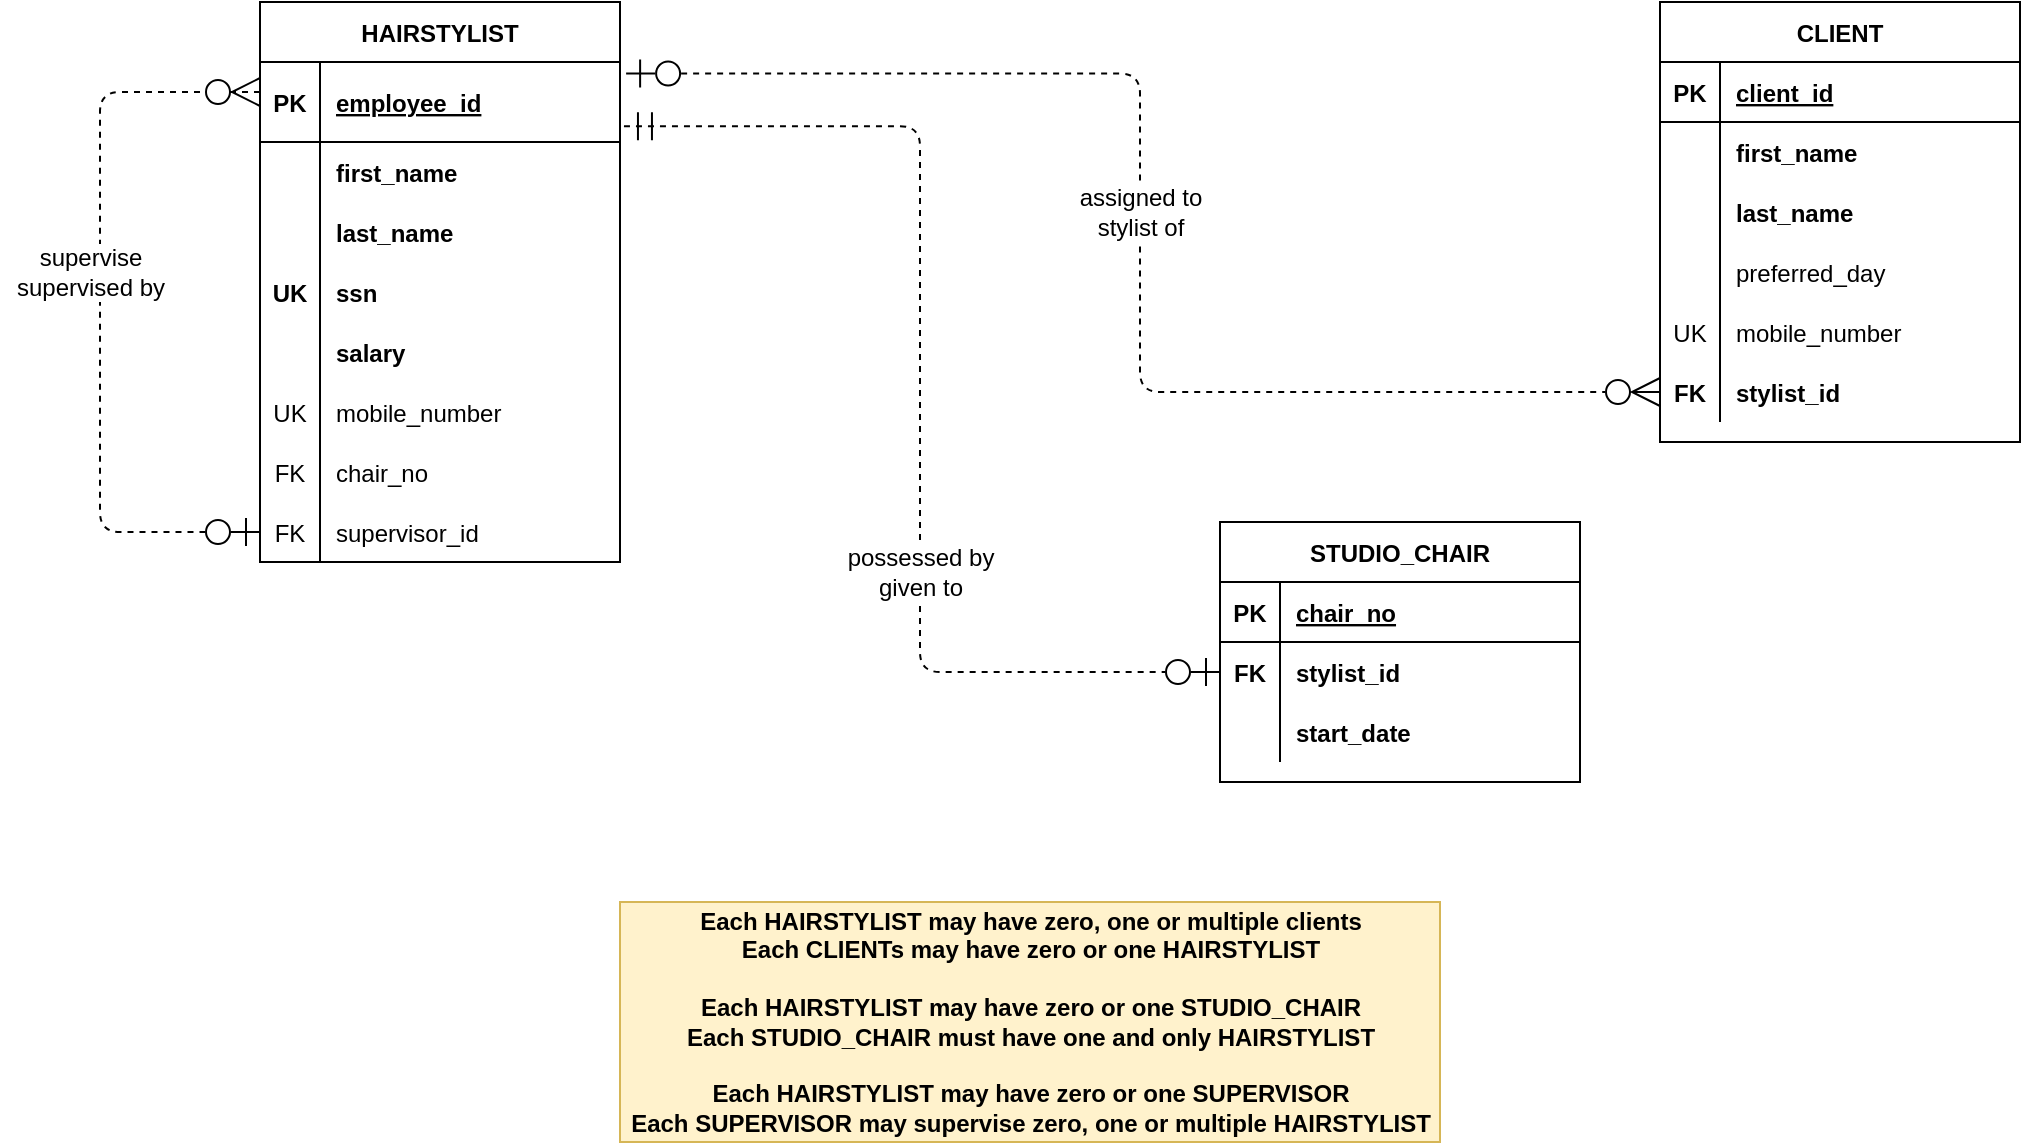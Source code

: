 <mxfile version="15.3.1" type="device" pages="5"><diagram id="yRkMlljMVjNwdnulRjTz" name="P03-07a"><mxGraphModel dx="1221" dy="644" grid="1" gridSize="10" guides="1" tooltips="1" connect="1" arrows="1" fold="1" page="1" pageScale="1" pageWidth="1700" pageHeight="1100" math="0" shadow="0"><root><mxCell id="0"/><mxCell id="1" parent="0"/><mxCell id="s0J1pOK9f8G4qpAgBF4G-113" value="HAIRSTYLIST" style="shape=table;startSize=30;container=1;collapsible=1;childLayout=tableLayout;fixedRows=1;rowLines=0;fontStyle=1;align=center;resizeLast=1;" parent="1" vertex="1"><mxGeometry x="500" y="260" width="180" height="280" as="geometry"/></mxCell><mxCell id="s0J1pOK9f8G4qpAgBF4G-114" value="" style="shape=partialRectangle;collapsible=0;dropTarget=0;pointerEvents=0;fillColor=none;top=0;left=0;bottom=1;right=0;points=[[0,0.5],[1,0.5]];portConstraint=eastwest;" parent="s0J1pOK9f8G4qpAgBF4G-113" vertex="1"><mxGeometry y="30" width="180" height="40" as="geometry"/></mxCell><mxCell id="s0J1pOK9f8G4qpAgBF4G-115" value="PK" style="shape=partialRectangle;connectable=0;fillColor=none;top=0;left=0;bottom=0;right=0;fontStyle=1;overflow=hidden;" parent="s0J1pOK9f8G4qpAgBF4G-114" vertex="1"><mxGeometry width="30" height="40" as="geometry"><mxRectangle width="30" height="40" as="alternateBounds"/></mxGeometry></mxCell><mxCell id="s0J1pOK9f8G4qpAgBF4G-116" value="employee_id" style="shape=partialRectangle;connectable=0;fillColor=none;top=0;left=0;bottom=0;right=0;align=left;spacingLeft=6;fontStyle=5;overflow=hidden;" parent="s0J1pOK9f8G4qpAgBF4G-114" vertex="1"><mxGeometry x="30" width="150" height="40" as="geometry"><mxRectangle width="150" height="40" as="alternateBounds"/></mxGeometry></mxCell><mxCell id="s0J1pOK9f8G4qpAgBF4G-117" value="" style="shape=partialRectangle;collapsible=0;dropTarget=0;pointerEvents=0;fillColor=none;top=0;left=0;bottom=0;right=0;points=[[0,0.5],[1,0.5]];portConstraint=eastwest;" parent="s0J1pOK9f8G4qpAgBF4G-113" vertex="1"><mxGeometry y="70" width="180" height="30" as="geometry"/></mxCell><mxCell id="s0J1pOK9f8G4qpAgBF4G-118" value="" style="shape=partialRectangle;connectable=0;fillColor=none;top=0;left=0;bottom=0;right=0;editable=1;overflow=hidden;" parent="s0J1pOK9f8G4qpAgBF4G-117" vertex="1"><mxGeometry width="30" height="30" as="geometry"><mxRectangle width="30" height="30" as="alternateBounds"/></mxGeometry></mxCell><mxCell id="s0J1pOK9f8G4qpAgBF4G-119" value="first_name" style="shape=partialRectangle;connectable=0;fillColor=none;top=0;left=0;bottom=0;right=0;align=left;spacingLeft=6;overflow=hidden;fontStyle=1" parent="s0J1pOK9f8G4qpAgBF4G-117" vertex="1"><mxGeometry x="30" width="150" height="30" as="geometry"><mxRectangle width="150" height="30" as="alternateBounds"/></mxGeometry></mxCell><mxCell id="s0J1pOK9f8G4qpAgBF4G-120" value="" style="shape=partialRectangle;collapsible=0;dropTarget=0;pointerEvents=0;fillColor=none;top=0;left=0;bottom=0;right=0;points=[[0,0.5],[1,0.5]];portConstraint=eastwest;" parent="s0J1pOK9f8G4qpAgBF4G-113" vertex="1"><mxGeometry y="100" width="180" height="30" as="geometry"/></mxCell><mxCell id="s0J1pOK9f8G4qpAgBF4G-121" value="" style="shape=partialRectangle;connectable=0;fillColor=none;top=0;left=0;bottom=0;right=0;editable=1;overflow=hidden;" parent="s0J1pOK9f8G4qpAgBF4G-120" vertex="1"><mxGeometry width="30" height="30" as="geometry"><mxRectangle width="30" height="30" as="alternateBounds"/></mxGeometry></mxCell><mxCell id="s0J1pOK9f8G4qpAgBF4G-122" value="last_name" style="shape=partialRectangle;connectable=0;fillColor=none;top=0;left=0;bottom=0;right=0;align=left;spacingLeft=6;overflow=hidden;fontStyle=1" parent="s0J1pOK9f8G4qpAgBF4G-120" vertex="1"><mxGeometry x="30" width="150" height="30" as="geometry"><mxRectangle width="150" height="30" as="alternateBounds"/></mxGeometry></mxCell><mxCell id="s0J1pOK9f8G4qpAgBF4G-123" value="" style="shape=partialRectangle;collapsible=0;dropTarget=0;pointerEvents=0;fillColor=none;top=0;left=0;bottom=0;right=0;points=[[0,0.5],[1,0.5]];portConstraint=eastwest;" parent="s0J1pOK9f8G4qpAgBF4G-113" vertex="1"><mxGeometry y="130" width="180" height="30" as="geometry"/></mxCell><mxCell id="s0J1pOK9f8G4qpAgBF4G-124" value="UK" style="shape=partialRectangle;connectable=0;fillColor=none;top=0;left=0;bottom=0;right=0;editable=1;overflow=hidden;fontStyle=1" parent="s0J1pOK9f8G4qpAgBF4G-123" vertex="1"><mxGeometry width="30" height="30" as="geometry"><mxRectangle width="30" height="30" as="alternateBounds"/></mxGeometry></mxCell><mxCell id="s0J1pOK9f8G4qpAgBF4G-125" value="ssn" style="shape=partialRectangle;connectable=0;fillColor=none;top=0;left=0;bottom=0;right=0;align=left;spacingLeft=6;overflow=hidden;fontStyle=1" parent="s0J1pOK9f8G4qpAgBF4G-123" vertex="1"><mxGeometry x="30" width="150" height="30" as="geometry"><mxRectangle width="150" height="30" as="alternateBounds"/></mxGeometry></mxCell><mxCell id="s0J1pOK9f8G4qpAgBF4G-126" value="" style="shape=partialRectangle;collapsible=0;dropTarget=0;pointerEvents=0;fillColor=none;top=0;left=0;bottom=0;right=0;points=[[0,0.5],[1,0.5]];portConstraint=eastwest;" parent="s0J1pOK9f8G4qpAgBF4G-113" vertex="1"><mxGeometry y="160" width="180" height="30" as="geometry"/></mxCell><mxCell id="s0J1pOK9f8G4qpAgBF4G-127" value="" style="shape=partialRectangle;connectable=0;fillColor=none;top=0;left=0;bottom=0;right=0;editable=1;overflow=hidden;" parent="s0J1pOK9f8G4qpAgBF4G-126" vertex="1"><mxGeometry width="30" height="30" as="geometry"><mxRectangle width="30" height="30" as="alternateBounds"/></mxGeometry></mxCell><mxCell id="s0J1pOK9f8G4qpAgBF4G-128" value="salary" style="shape=partialRectangle;connectable=0;fillColor=none;top=0;left=0;bottom=0;right=0;align=left;spacingLeft=6;overflow=hidden;fontStyle=1" parent="s0J1pOK9f8G4qpAgBF4G-126" vertex="1"><mxGeometry x="30" width="150" height="30" as="geometry"><mxRectangle width="150" height="30" as="alternateBounds"/></mxGeometry></mxCell><mxCell id="s0J1pOK9f8G4qpAgBF4G-129" value="" style="shape=partialRectangle;collapsible=0;dropTarget=0;pointerEvents=0;fillColor=none;top=0;left=0;bottom=0;right=0;points=[[0,0.5],[1,0.5]];portConstraint=eastwest;" parent="s0J1pOK9f8G4qpAgBF4G-113" vertex="1"><mxGeometry y="190" width="180" height="30" as="geometry"/></mxCell><mxCell id="s0J1pOK9f8G4qpAgBF4G-130" value="UK" style="shape=partialRectangle;connectable=0;fillColor=none;top=0;left=0;bottom=0;right=0;editable=1;overflow=hidden;fontStyle=0" parent="s0J1pOK9f8G4qpAgBF4G-129" vertex="1"><mxGeometry width="30" height="30" as="geometry"><mxRectangle width="30" height="30" as="alternateBounds"/></mxGeometry></mxCell><mxCell id="s0J1pOK9f8G4qpAgBF4G-131" value="mobile_number" style="shape=partialRectangle;connectable=0;fillColor=none;top=0;left=0;bottom=0;right=0;align=left;spacingLeft=6;overflow=hidden;fontStyle=0" parent="s0J1pOK9f8G4qpAgBF4G-129" vertex="1"><mxGeometry x="30" width="150" height="30" as="geometry"><mxRectangle width="150" height="30" as="alternateBounds"/></mxGeometry></mxCell><mxCell id="s0J1pOK9f8G4qpAgBF4G-132" value="" style="shape=partialRectangle;collapsible=0;dropTarget=0;pointerEvents=0;fillColor=none;top=0;left=0;bottom=0;right=0;points=[[0,0.5],[1,0.5]];portConstraint=eastwest;" parent="s0J1pOK9f8G4qpAgBF4G-113" vertex="1"><mxGeometry y="220" width="180" height="30" as="geometry"/></mxCell><mxCell id="s0J1pOK9f8G4qpAgBF4G-133" value="FK" style="shape=partialRectangle;connectable=0;fillColor=none;top=0;left=0;bottom=0;right=0;editable=1;overflow=hidden;fontStyle=0" parent="s0J1pOK9f8G4qpAgBF4G-132" vertex="1"><mxGeometry width="30" height="30" as="geometry"><mxRectangle width="30" height="30" as="alternateBounds"/></mxGeometry></mxCell><mxCell id="s0J1pOK9f8G4qpAgBF4G-134" value="chair_no" style="shape=partialRectangle;connectable=0;fillColor=none;top=0;left=0;bottom=0;right=0;align=left;spacingLeft=6;overflow=hidden;fontStyle=0" parent="s0J1pOK9f8G4qpAgBF4G-132" vertex="1"><mxGeometry x="30" width="150" height="30" as="geometry"><mxRectangle width="150" height="30" as="alternateBounds"/></mxGeometry></mxCell><mxCell id="s0J1pOK9f8G4qpAgBF4G-169" value="" style="shape=partialRectangle;collapsible=0;dropTarget=0;pointerEvents=0;fillColor=none;top=0;left=0;bottom=0;right=0;points=[[0,0.5],[1,0.5]];portConstraint=eastwest;" parent="s0J1pOK9f8G4qpAgBF4G-113" vertex="1"><mxGeometry y="250" width="180" height="30" as="geometry"/></mxCell><mxCell id="s0J1pOK9f8G4qpAgBF4G-170" value="FK" style="shape=partialRectangle;connectable=0;fillColor=none;top=0;left=0;bottom=0;right=0;editable=1;overflow=hidden;fontStyle=0" parent="s0J1pOK9f8G4qpAgBF4G-169" vertex="1"><mxGeometry width="30" height="30" as="geometry"><mxRectangle width="30" height="30" as="alternateBounds"/></mxGeometry></mxCell><mxCell id="s0J1pOK9f8G4qpAgBF4G-171" value="supervisor_id" style="shape=partialRectangle;connectable=0;fillColor=none;top=0;left=0;bottom=0;right=0;align=left;spacingLeft=6;overflow=hidden;fontStyle=0" parent="s0J1pOK9f8G4qpAgBF4G-169" vertex="1"><mxGeometry x="30" width="150" height="30" as="geometry"><mxRectangle width="150" height="30" as="alternateBounds"/></mxGeometry></mxCell><mxCell id="s0J1pOK9f8G4qpAgBF4G-172" value="" style="endArrow=ERzeroToOne;dashed=1;html=1;entryX=0;entryY=0.5;entryDx=0;entryDy=0;edgeStyle=orthogonalEdgeStyle;endSize=12;startSize=12;startArrow=ERzeroToMany;startFill=1;endFill=0;" parent="s0J1pOK9f8G4qpAgBF4G-113" target="s0J1pOK9f8G4qpAgBF4G-169" edge="1"><mxGeometry width="50" height="50" relative="1" as="geometry"><mxPoint y="45" as="sourcePoint"/><mxPoint x="390" y="250" as="targetPoint"/><Array as="points"><mxPoint x="-80" y="45"/><mxPoint x="-80" y="265"/></Array></mxGeometry></mxCell><mxCell id="s0J1pOK9f8G4qpAgBF4G-135" value="CLIENT" style="shape=table;startSize=30;container=1;collapsible=1;childLayout=tableLayout;fixedRows=1;rowLines=0;fontStyle=1;align=center;resizeLast=1;" parent="1" vertex="1"><mxGeometry x="1200" y="260" width="180" height="220" as="geometry"/></mxCell><mxCell id="s0J1pOK9f8G4qpAgBF4G-136" value="" style="shape=partialRectangle;collapsible=0;dropTarget=0;pointerEvents=0;fillColor=none;top=0;left=0;bottom=1;right=0;points=[[0,0.5],[1,0.5]];portConstraint=eastwest;" parent="s0J1pOK9f8G4qpAgBF4G-135" vertex="1"><mxGeometry y="30" width="180" height="30" as="geometry"/></mxCell><mxCell id="s0J1pOK9f8G4qpAgBF4G-137" value="PK" style="shape=partialRectangle;connectable=0;fillColor=none;top=0;left=0;bottom=0;right=0;fontStyle=1;overflow=hidden;" parent="s0J1pOK9f8G4qpAgBF4G-136" vertex="1"><mxGeometry width="30" height="30" as="geometry"><mxRectangle width="30" height="30" as="alternateBounds"/></mxGeometry></mxCell><mxCell id="s0J1pOK9f8G4qpAgBF4G-138" value="client_id" style="shape=partialRectangle;connectable=0;fillColor=none;top=0;left=0;bottom=0;right=0;align=left;spacingLeft=6;fontStyle=5;overflow=hidden;" parent="s0J1pOK9f8G4qpAgBF4G-136" vertex="1"><mxGeometry x="30" width="150" height="30" as="geometry"><mxRectangle width="150" height="30" as="alternateBounds"/></mxGeometry></mxCell><mxCell id="s0J1pOK9f8G4qpAgBF4G-139" value="" style="shape=partialRectangle;collapsible=0;dropTarget=0;pointerEvents=0;fillColor=none;top=0;left=0;bottom=0;right=0;points=[[0,0.5],[1,0.5]];portConstraint=eastwest;" parent="s0J1pOK9f8G4qpAgBF4G-135" vertex="1"><mxGeometry y="60" width="180" height="30" as="geometry"/></mxCell><mxCell id="s0J1pOK9f8G4qpAgBF4G-140" value="" style="shape=partialRectangle;connectable=0;fillColor=none;top=0;left=0;bottom=0;right=0;editable=1;overflow=hidden;" parent="s0J1pOK9f8G4qpAgBF4G-139" vertex="1"><mxGeometry width="30" height="30" as="geometry"><mxRectangle width="30" height="30" as="alternateBounds"/></mxGeometry></mxCell><mxCell id="s0J1pOK9f8G4qpAgBF4G-141" value="first_name" style="shape=partialRectangle;connectable=0;fillColor=none;top=0;left=0;bottom=0;right=0;align=left;spacingLeft=6;overflow=hidden;fontStyle=1" parent="s0J1pOK9f8G4qpAgBF4G-139" vertex="1"><mxGeometry x="30" width="150" height="30" as="geometry"><mxRectangle width="150" height="30" as="alternateBounds"/></mxGeometry></mxCell><mxCell id="s0J1pOK9f8G4qpAgBF4G-142" value="" style="shape=partialRectangle;collapsible=0;dropTarget=0;pointerEvents=0;fillColor=none;top=0;left=0;bottom=0;right=0;points=[[0,0.5],[1,0.5]];portConstraint=eastwest;" parent="s0J1pOK9f8G4qpAgBF4G-135" vertex="1"><mxGeometry y="90" width="180" height="30" as="geometry"/></mxCell><mxCell id="s0J1pOK9f8G4qpAgBF4G-143" value="" style="shape=partialRectangle;connectable=0;fillColor=none;top=0;left=0;bottom=0;right=0;editable=1;overflow=hidden;" parent="s0J1pOK9f8G4qpAgBF4G-142" vertex="1"><mxGeometry width="30" height="30" as="geometry"><mxRectangle width="30" height="30" as="alternateBounds"/></mxGeometry></mxCell><mxCell id="s0J1pOK9f8G4qpAgBF4G-144" value="last_name" style="shape=partialRectangle;connectable=0;fillColor=none;top=0;left=0;bottom=0;right=0;align=left;spacingLeft=6;overflow=hidden;fontStyle=1" parent="s0J1pOK9f8G4qpAgBF4G-142" vertex="1"><mxGeometry x="30" width="150" height="30" as="geometry"><mxRectangle width="150" height="30" as="alternateBounds"/></mxGeometry></mxCell><mxCell id="s0J1pOK9f8G4qpAgBF4G-145" value="" style="shape=partialRectangle;collapsible=0;dropTarget=0;pointerEvents=0;fillColor=none;top=0;left=0;bottom=0;right=0;points=[[0,0.5],[1,0.5]];portConstraint=eastwest;" parent="s0J1pOK9f8G4qpAgBF4G-135" vertex="1"><mxGeometry y="120" width="180" height="30" as="geometry"/></mxCell><mxCell id="s0J1pOK9f8G4qpAgBF4G-146" value="" style="shape=partialRectangle;connectable=0;fillColor=none;top=0;left=0;bottom=0;right=0;editable=1;overflow=hidden;" parent="s0J1pOK9f8G4qpAgBF4G-145" vertex="1"><mxGeometry width="30" height="30" as="geometry"><mxRectangle width="30" height="30" as="alternateBounds"/></mxGeometry></mxCell><mxCell id="s0J1pOK9f8G4qpAgBF4G-147" value="preferred_day" style="shape=partialRectangle;connectable=0;fillColor=none;top=0;left=0;bottom=0;right=0;align=left;spacingLeft=6;overflow=hidden;fontStyle=0" parent="s0J1pOK9f8G4qpAgBF4G-145" vertex="1"><mxGeometry x="30" width="150" height="30" as="geometry"><mxRectangle width="150" height="30" as="alternateBounds"/></mxGeometry></mxCell><mxCell id="s0J1pOK9f8G4qpAgBF4G-148" value="" style="shape=partialRectangle;collapsible=0;dropTarget=0;pointerEvents=0;fillColor=none;top=0;left=0;bottom=0;right=0;points=[[0,0.5],[1,0.5]];portConstraint=eastwest;" parent="s0J1pOK9f8G4qpAgBF4G-135" vertex="1"><mxGeometry y="150" width="180" height="30" as="geometry"/></mxCell><mxCell id="s0J1pOK9f8G4qpAgBF4G-149" value="UK" style="shape=partialRectangle;connectable=0;fillColor=none;top=0;left=0;bottom=0;right=0;editable=1;overflow=hidden;fontStyle=0" parent="s0J1pOK9f8G4qpAgBF4G-148" vertex="1"><mxGeometry width="30" height="30" as="geometry"><mxRectangle width="30" height="30" as="alternateBounds"/></mxGeometry></mxCell><mxCell id="s0J1pOK9f8G4qpAgBF4G-150" value="mobile_number" style="shape=partialRectangle;connectable=0;fillColor=none;top=0;left=0;bottom=0;right=0;align=left;spacingLeft=6;overflow=hidden;fontStyle=0" parent="s0J1pOK9f8G4qpAgBF4G-148" vertex="1"><mxGeometry x="30" width="150" height="30" as="geometry"><mxRectangle width="150" height="30" as="alternateBounds"/></mxGeometry></mxCell><mxCell id="s0J1pOK9f8G4qpAgBF4G-151" value="" style="shape=partialRectangle;collapsible=0;dropTarget=0;pointerEvents=0;fillColor=none;top=0;left=0;bottom=0;right=0;points=[[0,0.5],[1,0.5]];portConstraint=eastwest;" parent="s0J1pOK9f8G4qpAgBF4G-135" vertex="1"><mxGeometry y="180" width="180" height="30" as="geometry"/></mxCell><mxCell id="s0J1pOK9f8G4qpAgBF4G-152" value="FK" style="shape=partialRectangle;connectable=0;fillColor=none;top=0;left=0;bottom=0;right=0;editable=1;overflow=hidden;fontStyle=1" parent="s0J1pOK9f8G4qpAgBF4G-151" vertex="1"><mxGeometry width="30" height="30" as="geometry"><mxRectangle width="30" height="30" as="alternateBounds"/></mxGeometry></mxCell><mxCell id="s0J1pOK9f8G4qpAgBF4G-153" value="stylist_id" style="shape=partialRectangle;connectable=0;fillColor=none;top=0;left=0;bottom=0;right=0;align=left;spacingLeft=6;overflow=hidden;fontStyle=1" parent="s0J1pOK9f8G4qpAgBF4G-151" vertex="1"><mxGeometry x="30" width="150" height="30" as="geometry"><mxRectangle width="150" height="30" as="alternateBounds"/></mxGeometry></mxCell><mxCell id="s0J1pOK9f8G4qpAgBF4G-154" value="" style="endArrow=ERzeroToMany;dashed=1;html=1;exitX=1.017;exitY=0.144;exitDx=0;exitDy=0;entryX=0;entryY=0.5;entryDx=0;entryDy=0;edgeStyle=orthogonalEdgeStyle;startArrow=ERzeroToOne;startFill=0;endSize=12;startSize=12;endFill=0;exitPerimeter=0;" parent="1" source="s0J1pOK9f8G4qpAgBF4G-114" target="s0J1pOK9f8G4qpAgBF4G-151" edge="1"><mxGeometry width="50" height="50" relative="1" as="geometry"><mxPoint x="920" y="400" as="sourcePoint"/><mxPoint x="970" y="350" as="targetPoint"/></mxGeometry></mxCell><mxCell id="s0J1pOK9f8G4qpAgBF4G-155" value="&lt;span style=&quot;background-color: rgb(255 , 242 , 204)&quot;&gt;&lt;b&gt;Each HAIRSTYLIST may have zero, one or multiple clients&lt;br&gt;Each CLIENTs may have zero or one HAIRSTYLIST&lt;br&gt;&lt;br&gt;Each HAIRSTYLIST may have zero or one STUDIO_CHAIR&lt;br&gt;Each STUDIO_CHAIR must have one and only HAIRSTYLIST&lt;br&gt;&lt;br&gt;Each HAIRSTYLIST may have zero or one SUPERVISOR&lt;br&gt;Each SUPERVISOR may supervise zero, one or multiple HAIRSTYLIST&lt;br&gt;&lt;/b&gt;&lt;/span&gt;" style="text;html=1;resizable=0;autosize=1;align=center;verticalAlign=middle;points=[];fillColor=#fff2cc;strokeColor=#d6b656;rounded=0;" parent="1" vertex="1"><mxGeometry x="680" y="710" width="410" height="120" as="geometry"/></mxCell><mxCell id="s0J1pOK9f8G4qpAgBF4G-156" value="STUDIO_CHAIR" style="shape=table;startSize=30;container=1;collapsible=1;childLayout=tableLayout;fixedRows=1;rowLines=0;fontStyle=1;align=center;resizeLast=1;labelBackgroundColor=default;" parent="1" vertex="1"><mxGeometry x="980" y="520" width="180" height="130" as="geometry"/></mxCell><mxCell id="s0J1pOK9f8G4qpAgBF4G-157" value="" style="shape=partialRectangle;collapsible=0;dropTarget=0;pointerEvents=0;fillColor=none;top=0;left=0;bottom=1;right=0;points=[[0,0.5],[1,0.5]];portConstraint=eastwest;" parent="s0J1pOK9f8G4qpAgBF4G-156" vertex="1"><mxGeometry y="30" width="180" height="30" as="geometry"/></mxCell><mxCell id="s0J1pOK9f8G4qpAgBF4G-158" value="PK" style="shape=partialRectangle;connectable=0;fillColor=none;top=0;left=0;bottom=0;right=0;fontStyle=1;overflow=hidden;" parent="s0J1pOK9f8G4qpAgBF4G-157" vertex="1"><mxGeometry width="30" height="30" as="geometry"><mxRectangle width="30" height="30" as="alternateBounds"/></mxGeometry></mxCell><mxCell id="s0J1pOK9f8G4qpAgBF4G-159" value="chair_no" style="shape=partialRectangle;connectable=0;fillColor=none;top=0;left=0;bottom=0;right=0;align=left;spacingLeft=6;fontStyle=5;overflow=hidden;" parent="s0J1pOK9f8G4qpAgBF4G-157" vertex="1"><mxGeometry x="30" width="150" height="30" as="geometry"><mxRectangle width="150" height="30" as="alternateBounds"/></mxGeometry></mxCell><mxCell id="s0J1pOK9f8G4qpAgBF4G-160" value="" style="shape=partialRectangle;collapsible=0;dropTarget=0;pointerEvents=0;fillColor=none;top=0;left=0;bottom=0;right=0;points=[[0,0.5],[1,0.5]];portConstraint=eastwest;" parent="s0J1pOK9f8G4qpAgBF4G-156" vertex="1"><mxGeometry y="60" width="180" height="30" as="geometry"/></mxCell><mxCell id="s0J1pOK9f8G4qpAgBF4G-161" value="FK" style="shape=partialRectangle;connectable=0;fillColor=none;top=0;left=0;bottom=0;right=0;editable=1;overflow=hidden;fontStyle=1" parent="s0J1pOK9f8G4qpAgBF4G-160" vertex="1"><mxGeometry width="30" height="30" as="geometry"><mxRectangle width="30" height="30" as="alternateBounds"/></mxGeometry></mxCell><mxCell id="s0J1pOK9f8G4qpAgBF4G-162" value="stylist_id" style="shape=partialRectangle;connectable=0;fillColor=none;top=0;left=0;bottom=0;right=0;align=left;spacingLeft=6;overflow=hidden;fontStyle=1" parent="s0J1pOK9f8G4qpAgBF4G-160" vertex="1"><mxGeometry x="30" width="150" height="30" as="geometry"><mxRectangle width="150" height="30" as="alternateBounds"/></mxGeometry></mxCell><mxCell id="s0J1pOK9f8G4qpAgBF4G-163" value="" style="shape=partialRectangle;collapsible=0;dropTarget=0;pointerEvents=0;fillColor=none;top=0;left=0;bottom=0;right=0;points=[[0,0.5],[1,0.5]];portConstraint=eastwest;" parent="s0J1pOK9f8G4qpAgBF4G-156" vertex="1"><mxGeometry y="90" width="180" height="30" as="geometry"/></mxCell><mxCell id="s0J1pOK9f8G4qpAgBF4G-164" value="" style="shape=partialRectangle;connectable=0;fillColor=none;top=0;left=0;bottom=0;right=0;editable=1;overflow=hidden;" parent="s0J1pOK9f8G4qpAgBF4G-163" vertex="1"><mxGeometry width="30" height="30" as="geometry"><mxRectangle width="30" height="30" as="alternateBounds"/></mxGeometry></mxCell><mxCell id="s0J1pOK9f8G4qpAgBF4G-165" value="start_date" style="shape=partialRectangle;connectable=0;fillColor=none;top=0;left=0;bottom=0;right=0;align=left;spacingLeft=6;overflow=hidden;fontStyle=1" parent="s0J1pOK9f8G4qpAgBF4G-163" vertex="1"><mxGeometry x="30" width="150" height="30" as="geometry"><mxRectangle width="150" height="30" as="alternateBounds"/></mxGeometry></mxCell><mxCell id="s0J1pOK9f8G4qpAgBF4G-166" value="" style="endArrow=ERzeroToOne;dashed=1;html=1;startSize=12;endSize=12;entryX=0;entryY=0.5;entryDx=0;entryDy=0;edgeStyle=orthogonalEdgeStyle;startArrow=ERmandOne;startFill=0;endFill=0;exitX=1.011;exitY=0.803;exitDx=0;exitDy=0;exitPerimeter=0;" parent="1" source="s0J1pOK9f8G4qpAgBF4G-114" target="s0J1pOK9f8G4qpAgBF4G-160" edge="1"><mxGeometry width="50" height="50" relative="1" as="geometry"><mxPoint x="770" y="485" as="sourcePoint"/><mxPoint x="940" y="580" as="targetPoint"/></mxGeometry></mxCell><mxCell id="s0J1pOK9f8G4qpAgBF4G-167" value="assigned to&lt;br&gt;stylist of" style="text;html=1;resizable=0;autosize=1;align=center;verticalAlign=middle;points=[];fillColor=none;strokeColor=none;rounded=0;labelBackgroundColor=default;" parent="1" vertex="1"><mxGeometry x="900" y="350" width="80" height="30" as="geometry"/></mxCell><mxCell id="s0J1pOK9f8G4qpAgBF4G-168" value="possessed by&lt;br&gt;given to" style="text;html=1;resizable=0;autosize=1;align=center;verticalAlign=middle;points=[];fillColor=none;strokeColor=none;rounded=0;labelBackgroundColor=default;" parent="1" vertex="1"><mxGeometry x="785" y="530" width="90" height="30" as="geometry"/></mxCell><mxCell id="s0J1pOK9f8G4qpAgBF4G-173" value="supervise&lt;br&gt;supervised by" style="text;html=1;resizable=0;autosize=1;align=center;verticalAlign=middle;points=[];fillColor=none;strokeColor=none;rounded=0;labelBackgroundColor=default;" parent="1" vertex="1"><mxGeometry x="370" y="380" width="90" height="30" as="geometry"/></mxCell></root></mxGraphModel></diagram><diagram id="hT0Nl5Uz69D7dvXYr9Hs" name="P03-07b"><mxGraphModel dx="1221" dy="644" grid="1" gridSize="10" guides="1" tooltips="1" connect="1" arrows="1" fold="1" page="1" pageScale="1" pageWidth="1700" pageHeight="1100" math="0" shadow="0"><root><mxCell id="2yzRX3lCERzScRbo6BBy-0"/><mxCell id="2yzRX3lCERzScRbo6BBy-1" parent="2yzRX3lCERzScRbo6BBy-0"/><mxCell id="fGZWaTzm1ETz-z_5Xg1k-0" value="HAIRSTYLIST" style="shape=table;startSize=30;container=1;collapsible=1;childLayout=tableLayout;fixedRows=1;rowLines=0;fontStyle=1;align=center;resizeLast=1;" parent="2yzRX3lCERzScRbo6BBy-1" vertex="1"><mxGeometry x="500" y="260" width="180" height="280" as="geometry"/></mxCell><mxCell id="fGZWaTzm1ETz-z_5Xg1k-1" value="" style="shape=partialRectangle;collapsible=0;dropTarget=0;pointerEvents=0;fillColor=none;top=0;left=0;bottom=1;right=0;points=[[0,0.5],[1,0.5]];portConstraint=eastwest;" parent="fGZWaTzm1ETz-z_5Xg1k-0" vertex="1"><mxGeometry y="30" width="180" height="40" as="geometry"/></mxCell><mxCell id="fGZWaTzm1ETz-z_5Xg1k-2" value="PK" style="shape=partialRectangle;connectable=0;fillColor=none;top=0;left=0;bottom=0;right=0;fontStyle=1;overflow=hidden;" parent="fGZWaTzm1ETz-z_5Xg1k-1" vertex="1"><mxGeometry width="30" height="40" as="geometry"><mxRectangle width="30" height="40" as="alternateBounds"/></mxGeometry></mxCell><mxCell id="fGZWaTzm1ETz-z_5Xg1k-3" value="employee_id" style="shape=partialRectangle;connectable=0;fillColor=none;top=0;left=0;bottom=0;right=0;align=left;spacingLeft=6;fontStyle=5;overflow=hidden;" parent="fGZWaTzm1ETz-z_5Xg1k-1" vertex="1"><mxGeometry x="30" width="150" height="40" as="geometry"><mxRectangle width="150" height="40" as="alternateBounds"/></mxGeometry></mxCell><mxCell id="fGZWaTzm1ETz-z_5Xg1k-4" value="" style="shape=partialRectangle;collapsible=0;dropTarget=0;pointerEvents=0;fillColor=none;top=0;left=0;bottom=0;right=0;points=[[0,0.5],[1,0.5]];portConstraint=eastwest;" parent="fGZWaTzm1ETz-z_5Xg1k-0" vertex="1"><mxGeometry y="70" width="180" height="30" as="geometry"/></mxCell><mxCell id="fGZWaTzm1ETz-z_5Xg1k-5" value="" style="shape=partialRectangle;connectable=0;fillColor=none;top=0;left=0;bottom=0;right=0;editable=1;overflow=hidden;" parent="fGZWaTzm1ETz-z_5Xg1k-4" vertex="1"><mxGeometry width="30" height="30" as="geometry"><mxRectangle width="30" height="30" as="alternateBounds"/></mxGeometry></mxCell><mxCell id="fGZWaTzm1ETz-z_5Xg1k-6" value="first_name" style="shape=partialRectangle;connectable=0;fillColor=none;top=0;left=0;bottom=0;right=0;align=left;spacingLeft=6;overflow=hidden;fontStyle=1" parent="fGZWaTzm1ETz-z_5Xg1k-4" vertex="1"><mxGeometry x="30" width="150" height="30" as="geometry"><mxRectangle width="150" height="30" as="alternateBounds"/></mxGeometry></mxCell><mxCell id="fGZWaTzm1ETz-z_5Xg1k-7" value="" style="shape=partialRectangle;collapsible=0;dropTarget=0;pointerEvents=0;fillColor=none;top=0;left=0;bottom=0;right=0;points=[[0,0.5],[1,0.5]];portConstraint=eastwest;" parent="fGZWaTzm1ETz-z_5Xg1k-0" vertex="1"><mxGeometry y="100" width="180" height="30" as="geometry"/></mxCell><mxCell id="fGZWaTzm1ETz-z_5Xg1k-8" value="" style="shape=partialRectangle;connectable=0;fillColor=none;top=0;left=0;bottom=0;right=0;editable=1;overflow=hidden;" parent="fGZWaTzm1ETz-z_5Xg1k-7" vertex="1"><mxGeometry width="30" height="30" as="geometry"><mxRectangle width="30" height="30" as="alternateBounds"/></mxGeometry></mxCell><mxCell id="fGZWaTzm1ETz-z_5Xg1k-9" value="last_name" style="shape=partialRectangle;connectable=0;fillColor=none;top=0;left=0;bottom=0;right=0;align=left;spacingLeft=6;overflow=hidden;fontStyle=1" parent="fGZWaTzm1ETz-z_5Xg1k-7" vertex="1"><mxGeometry x="30" width="150" height="30" as="geometry"><mxRectangle width="150" height="30" as="alternateBounds"/></mxGeometry></mxCell><mxCell id="fGZWaTzm1ETz-z_5Xg1k-10" value="" style="shape=partialRectangle;collapsible=0;dropTarget=0;pointerEvents=0;fillColor=none;top=0;left=0;bottom=0;right=0;points=[[0,0.5],[1,0.5]];portConstraint=eastwest;" parent="fGZWaTzm1ETz-z_5Xg1k-0" vertex="1"><mxGeometry y="130" width="180" height="30" as="geometry"/></mxCell><mxCell id="fGZWaTzm1ETz-z_5Xg1k-11" value="UK" style="shape=partialRectangle;connectable=0;fillColor=none;top=0;left=0;bottom=0;right=0;editable=1;overflow=hidden;fontStyle=1" parent="fGZWaTzm1ETz-z_5Xg1k-10" vertex="1"><mxGeometry width="30" height="30" as="geometry"><mxRectangle width="30" height="30" as="alternateBounds"/></mxGeometry></mxCell><mxCell id="fGZWaTzm1ETz-z_5Xg1k-12" value="ssn" style="shape=partialRectangle;connectable=0;fillColor=none;top=0;left=0;bottom=0;right=0;align=left;spacingLeft=6;overflow=hidden;fontStyle=1" parent="fGZWaTzm1ETz-z_5Xg1k-10" vertex="1"><mxGeometry x="30" width="150" height="30" as="geometry"><mxRectangle width="150" height="30" as="alternateBounds"/></mxGeometry></mxCell><mxCell id="fGZWaTzm1ETz-z_5Xg1k-13" value="" style="shape=partialRectangle;collapsible=0;dropTarget=0;pointerEvents=0;fillColor=none;top=0;left=0;bottom=0;right=0;points=[[0,0.5],[1,0.5]];portConstraint=eastwest;" parent="fGZWaTzm1ETz-z_5Xg1k-0" vertex="1"><mxGeometry y="160" width="180" height="30" as="geometry"/></mxCell><mxCell id="fGZWaTzm1ETz-z_5Xg1k-14" value="" style="shape=partialRectangle;connectable=0;fillColor=none;top=0;left=0;bottom=0;right=0;editable=1;overflow=hidden;" parent="fGZWaTzm1ETz-z_5Xg1k-13" vertex="1"><mxGeometry width="30" height="30" as="geometry"><mxRectangle width="30" height="30" as="alternateBounds"/></mxGeometry></mxCell><mxCell id="fGZWaTzm1ETz-z_5Xg1k-15" value="salary" style="shape=partialRectangle;connectable=0;fillColor=none;top=0;left=0;bottom=0;right=0;align=left;spacingLeft=6;overflow=hidden;fontStyle=1" parent="fGZWaTzm1ETz-z_5Xg1k-13" vertex="1"><mxGeometry x="30" width="150" height="30" as="geometry"><mxRectangle width="150" height="30" as="alternateBounds"/></mxGeometry></mxCell><mxCell id="fGZWaTzm1ETz-z_5Xg1k-16" value="" style="shape=partialRectangle;collapsible=0;dropTarget=0;pointerEvents=0;fillColor=none;top=0;left=0;bottom=0;right=0;points=[[0,0.5],[1,0.5]];portConstraint=eastwest;" parent="fGZWaTzm1ETz-z_5Xg1k-0" vertex="1"><mxGeometry y="190" width="180" height="30" as="geometry"/></mxCell><mxCell id="fGZWaTzm1ETz-z_5Xg1k-17" value="UK" style="shape=partialRectangle;connectable=0;fillColor=none;top=0;left=0;bottom=0;right=0;editable=1;overflow=hidden;fontStyle=0" parent="fGZWaTzm1ETz-z_5Xg1k-16" vertex="1"><mxGeometry width="30" height="30" as="geometry"><mxRectangle width="30" height="30" as="alternateBounds"/></mxGeometry></mxCell><mxCell id="fGZWaTzm1ETz-z_5Xg1k-18" value="mobile_number" style="shape=partialRectangle;connectable=0;fillColor=none;top=0;left=0;bottom=0;right=0;align=left;spacingLeft=6;overflow=hidden;fontStyle=0" parent="fGZWaTzm1ETz-z_5Xg1k-16" vertex="1"><mxGeometry x="30" width="150" height="30" as="geometry"><mxRectangle width="150" height="30" as="alternateBounds"/></mxGeometry></mxCell><mxCell id="fGZWaTzm1ETz-z_5Xg1k-19" value="" style="shape=partialRectangle;collapsible=0;dropTarget=0;pointerEvents=0;fillColor=none;top=0;left=0;bottom=0;right=0;points=[[0,0.5],[1,0.5]];portConstraint=eastwest;" parent="fGZWaTzm1ETz-z_5Xg1k-0" vertex="1"><mxGeometry y="220" width="180" height="30" as="geometry"/></mxCell><mxCell id="fGZWaTzm1ETz-z_5Xg1k-20" value="FK" style="shape=partialRectangle;connectable=0;fillColor=none;top=0;left=0;bottom=0;right=0;editable=1;overflow=hidden;fontStyle=0" parent="fGZWaTzm1ETz-z_5Xg1k-19" vertex="1"><mxGeometry width="30" height="30" as="geometry"><mxRectangle width="30" height="30" as="alternateBounds"/></mxGeometry></mxCell><mxCell id="fGZWaTzm1ETz-z_5Xg1k-21" value="chair_no" style="shape=partialRectangle;connectable=0;fillColor=none;top=0;left=0;bottom=0;right=0;align=left;spacingLeft=6;overflow=hidden;fontStyle=0" parent="fGZWaTzm1ETz-z_5Xg1k-19" vertex="1"><mxGeometry x="30" width="150" height="30" as="geometry"><mxRectangle width="150" height="30" as="alternateBounds"/></mxGeometry></mxCell><mxCell id="fGZWaTzm1ETz-z_5Xg1k-22" value="" style="shape=partialRectangle;collapsible=0;dropTarget=0;pointerEvents=0;fillColor=none;top=0;left=0;bottom=0;right=0;points=[[0,0.5],[1,0.5]];portConstraint=eastwest;" parent="fGZWaTzm1ETz-z_5Xg1k-0" vertex="1"><mxGeometry y="250" width="180" height="30" as="geometry"/></mxCell><mxCell id="fGZWaTzm1ETz-z_5Xg1k-23" value="FK" style="shape=partialRectangle;connectable=0;fillColor=none;top=0;left=0;bottom=0;right=0;editable=1;overflow=hidden;fontStyle=0" parent="fGZWaTzm1ETz-z_5Xg1k-22" vertex="1"><mxGeometry width="30" height="30" as="geometry"><mxRectangle width="30" height="30" as="alternateBounds"/></mxGeometry></mxCell><mxCell id="fGZWaTzm1ETz-z_5Xg1k-24" value="supervisor_id" style="shape=partialRectangle;connectable=0;fillColor=none;top=0;left=0;bottom=0;right=0;align=left;spacingLeft=6;overflow=hidden;fontStyle=0" parent="fGZWaTzm1ETz-z_5Xg1k-22" vertex="1"><mxGeometry x="30" width="150" height="30" as="geometry"><mxRectangle width="150" height="30" as="alternateBounds"/></mxGeometry></mxCell><mxCell id="fGZWaTzm1ETz-z_5Xg1k-25" value="" style="endArrow=ERmandOne;dashed=1;html=1;entryX=0;entryY=0.5;entryDx=0;entryDy=0;edgeStyle=orthogonalEdgeStyle;endSize=12;startSize=12;startArrow=ERzeroToMany;startFill=1;endFill=0;" parent="fGZWaTzm1ETz-z_5Xg1k-0" target="fGZWaTzm1ETz-z_5Xg1k-22" edge="1"><mxGeometry width="50" height="50" relative="1" as="geometry"><mxPoint y="45" as="sourcePoint"/><mxPoint x="390" y="250" as="targetPoint"/><Array as="points"><mxPoint x="-80" y="45"/><mxPoint x="-80" y="265"/></Array></mxGeometry></mxCell><mxCell id="fGZWaTzm1ETz-z_5Xg1k-26" value="CLIENT" style="shape=table;startSize=30;container=1;collapsible=1;childLayout=tableLayout;fixedRows=1;rowLines=0;fontStyle=1;align=center;resizeLast=1;" parent="2yzRX3lCERzScRbo6BBy-1" vertex="1"><mxGeometry x="1200" y="260" width="180" height="220" as="geometry"/></mxCell><mxCell id="fGZWaTzm1ETz-z_5Xg1k-27" value="" style="shape=partialRectangle;collapsible=0;dropTarget=0;pointerEvents=0;fillColor=none;top=0;left=0;bottom=1;right=0;points=[[0,0.5],[1,0.5]];portConstraint=eastwest;" parent="fGZWaTzm1ETz-z_5Xg1k-26" vertex="1"><mxGeometry y="30" width="180" height="30" as="geometry"/></mxCell><mxCell id="fGZWaTzm1ETz-z_5Xg1k-28" value="PK" style="shape=partialRectangle;connectable=0;fillColor=none;top=0;left=0;bottom=0;right=0;fontStyle=1;overflow=hidden;" parent="fGZWaTzm1ETz-z_5Xg1k-27" vertex="1"><mxGeometry width="30" height="30" as="geometry"><mxRectangle width="30" height="30" as="alternateBounds"/></mxGeometry></mxCell><mxCell id="fGZWaTzm1ETz-z_5Xg1k-29" value="client_id" style="shape=partialRectangle;connectable=0;fillColor=none;top=0;left=0;bottom=0;right=0;align=left;spacingLeft=6;fontStyle=5;overflow=hidden;" parent="fGZWaTzm1ETz-z_5Xg1k-27" vertex="1"><mxGeometry x="30" width="150" height="30" as="geometry"><mxRectangle width="150" height="30" as="alternateBounds"/></mxGeometry></mxCell><mxCell id="fGZWaTzm1ETz-z_5Xg1k-30" value="" style="shape=partialRectangle;collapsible=0;dropTarget=0;pointerEvents=0;fillColor=none;top=0;left=0;bottom=0;right=0;points=[[0,0.5],[1,0.5]];portConstraint=eastwest;" parent="fGZWaTzm1ETz-z_5Xg1k-26" vertex="1"><mxGeometry y="60" width="180" height="30" as="geometry"/></mxCell><mxCell id="fGZWaTzm1ETz-z_5Xg1k-31" value="" style="shape=partialRectangle;connectable=0;fillColor=none;top=0;left=0;bottom=0;right=0;editable=1;overflow=hidden;" parent="fGZWaTzm1ETz-z_5Xg1k-30" vertex="1"><mxGeometry width="30" height="30" as="geometry"><mxRectangle width="30" height="30" as="alternateBounds"/></mxGeometry></mxCell><mxCell id="fGZWaTzm1ETz-z_5Xg1k-32" value="first_name" style="shape=partialRectangle;connectable=0;fillColor=none;top=0;left=0;bottom=0;right=0;align=left;spacingLeft=6;overflow=hidden;fontStyle=1" parent="fGZWaTzm1ETz-z_5Xg1k-30" vertex="1"><mxGeometry x="30" width="150" height="30" as="geometry"><mxRectangle width="150" height="30" as="alternateBounds"/></mxGeometry></mxCell><mxCell id="fGZWaTzm1ETz-z_5Xg1k-33" value="" style="shape=partialRectangle;collapsible=0;dropTarget=0;pointerEvents=0;fillColor=none;top=0;left=0;bottom=0;right=0;points=[[0,0.5],[1,0.5]];portConstraint=eastwest;" parent="fGZWaTzm1ETz-z_5Xg1k-26" vertex="1"><mxGeometry y="90" width="180" height="30" as="geometry"/></mxCell><mxCell id="fGZWaTzm1ETz-z_5Xg1k-34" value="" style="shape=partialRectangle;connectable=0;fillColor=none;top=0;left=0;bottom=0;right=0;editable=1;overflow=hidden;" parent="fGZWaTzm1ETz-z_5Xg1k-33" vertex="1"><mxGeometry width="30" height="30" as="geometry"><mxRectangle width="30" height="30" as="alternateBounds"/></mxGeometry></mxCell><mxCell id="fGZWaTzm1ETz-z_5Xg1k-35" value="last_name" style="shape=partialRectangle;connectable=0;fillColor=none;top=0;left=0;bottom=0;right=0;align=left;spacingLeft=6;overflow=hidden;fontStyle=1" parent="fGZWaTzm1ETz-z_5Xg1k-33" vertex="1"><mxGeometry x="30" width="150" height="30" as="geometry"><mxRectangle width="150" height="30" as="alternateBounds"/></mxGeometry></mxCell><mxCell id="fGZWaTzm1ETz-z_5Xg1k-36" value="" style="shape=partialRectangle;collapsible=0;dropTarget=0;pointerEvents=0;fillColor=none;top=0;left=0;bottom=0;right=0;points=[[0,0.5],[1,0.5]];portConstraint=eastwest;" parent="fGZWaTzm1ETz-z_5Xg1k-26" vertex="1"><mxGeometry y="120" width="180" height="30" as="geometry"/></mxCell><mxCell id="fGZWaTzm1ETz-z_5Xg1k-37" value="" style="shape=partialRectangle;connectable=0;fillColor=none;top=0;left=0;bottom=0;right=0;editable=1;overflow=hidden;" parent="fGZWaTzm1ETz-z_5Xg1k-36" vertex="1"><mxGeometry width="30" height="30" as="geometry"><mxRectangle width="30" height="30" as="alternateBounds"/></mxGeometry></mxCell><mxCell id="fGZWaTzm1ETz-z_5Xg1k-38" value="preferred_day" style="shape=partialRectangle;connectable=0;fillColor=none;top=0;left=0;bottom=0;right=0;align=left;spacingLeft=6;overflow=hidden;fontStyle=0" parent="fGZWaTzm1ETz-z_5Xg1k-36" vertex="1"><mxGeometry x="30" width="150" height="30" as="geometry"><mxRectangle width="150" height="30" as="alternateBounds"/></mxGeometry></mxCell><mxCell id="fGZWaTzm1ETz-z_5Xg1k-39" value="" style="shape=partialRectangle;collapsible=0;dropTarget=0;pointerEvents=0;fillColor=none;top=0;left=0;bottom=0;right=0;points=[[0,0.5],[1,0.5]];portConstraint=eastwest;" parent="fGZWaTzm1ETz-z_5Xg1k-26" vertex="1"><mxGeometry y="150" width="180" height="30" as="geometry"/></mxCell><mxCell id="fGZWaTzm1ETz-z_5Xg1k-40" value="UK" style="shape=partialRectangle;connectable=0;fillColor=none;top=0;left=0;bottom=0;right=0;editable=1;overflow=hidden;fontStyle=0" parent="fGZWaTzm1ETz-z_5Xg1k-39" vertex="1"><mxGeometry width="30" height="30" as="geometry"><mxRectangle width="30" height="30" as="alternateBounds"/></mxGeometry></mxCell><mxCell id="fGZWaTzm1ETz-z_5Xg1k-41" value="mobile_number" style="shape=partialRectangle;connectable=0;fillColor=none;top=0;left=0;bottom=0;right=0;align=left;spacingLeft=6;overflow=hidden;fontStyle=0" parent="fGZWaTzm1ETz-z_5Xg1k-39" vertex="1"><mxGeometry x="30" width="150" height="30" as="geometry"><mxRectangle width="150" height="30" as="alternateBounds"/></mxGeometry></mxCell><mxCell id="fGZWaTzm1ETz-z_5Xg1k-42" value="" style="shape=partialRectangle;collapsible=0;dropTarget=0;pointerEvents=0;fillColor=none;top=0;left=0;bottom=0;right=0;points=[[0,0.5],[1,0.5]];portConstraint=eastwest;" parent="fGZWaTzm1ETz-z_5Xg1k-26" vertex="1"><mxGeometry y="180" width="180" height="30" as="geometry"/></mxCell><mxCell id="fGZWaTzm1ETz-z_5Xg1k-43" value="FK" style="shape=partialRectangle;connectable=0;fillColor=none;top=0;left=0;bottom=0;right=0;editable=1;overflow=hidden;fontStyle=1" parent="fGZWaTzm1ETz-z_5Xg1k-42" vertex="1"><mxGeometry width="30" height="30" as="geometry"><mxRectangle width="30" height="30" as="alternateBounds"/></mxGeometry></mxCell><mxCell id="fGZWaTzm1ETz-z_5Xg1k-44" value="stylist_id" style="shape=partialRectangle;connectable=0;fillColor=none;top=0;left=0;bottom=0;right=0;align=left;spacingLeft=6;overflow=hidden;fontStyle=1" parent="fGZWaTzm1ETz-z_5Xg1k-42" vertex="1"><mxGeometry x="30" width="150" height="30" as="geometry"><mxRectangle width="150" height="30" as="alternateBounds"/></mxGeometry></mxCell><mxCell id="fGZWaTzm1ETz-z_5Xg1k-45" value="" style="endArrow=ERzeroToMany;dashed=1;html=1;exitX=1.017;exitY=0.144;exitDx=0;exitDy=0;entryX=0;entryY=0.5;entryDx=0;entryDy=0;edgeStyle=orthogonalEdgeStyle;startArrow=ERzeroToOne;startFill=0;endSize=12;startSize=12;endFill=0;exitPerimeter=0;" parent="2yzRX3lCERzScRbo6BBy-1" source="fGZWaTzm1ETz-z_5Xg1k-1" target="fGZWaTzm1ETz-z_5Xg1k-42" edge="1"><mxGeometry width="50" height="50" relative="1" as="geometry"><mxPoint x="920" y="400" as="sourcePoint"/><mxPoint x="970" y="350" as="targetPoint"/></mxGeometry></mxCell><mxCell id="fGZWaTzm1ETz-z_5Xg1k-46" value="&lt;span style=&quot;background-color: rgb(255 , 242 , 204)&quot;&gt;&lt;b&gt;Each HAIRSTYLIST may have zero, one or multiple clients&lt;br&gt;Each CLIENTs may have zero or one HAIRSTYLIST&lt;br&gt;&lt;br&gt;Each HAIRSTYLIST may have zero or one STUDIO_CHAIR&lt;br&gt;Each STUDIO_CHAIR must have one and only HAIRSTYLIST&lt;br&gt;&lt;br&gt;Each HAIRSTYLIST must have one SUPERVISOR&lt;br&gt;Each SUPERVISOR may supervise zero, one or multiple HAIRSTYLIST&lt;br&gt;&lt;/b&gt;&lt;/span&gt;" style="text;html=1;resizable=0;autosize=1;align=center;verticalAlign=middle;points=[];fillColor=#fff2cc;strokeColor=#d6b656;rounded=0;" parent="2yzRX3lCERzScRbo6BBy-1" vertex="1"><mxGeometry x="680" y="710" width="410" height="120" as="geometry"/></mxCell><mxCell id="fGZWaTzm1ETz-z_5Xg1k-47" value="STUDIO_CHAIR" style="shape=table;startSize=30;container=1;collapsible=1;childLayout=tableLayout;fixedRows=1;rowLines=0;fontStyle=1;align=center;resizeLast=1;labelBackgroundColor=default;" parent="2yzRX3lCERzScRbo6BBy-1" vertex="1"><mxGeometry x="980" y="520" width="180" height="130" as="geometry"/></mxCell><mxCell id="fGZWaTzm1ETz-z_5Xg1k-48" value="" style="shape=partialRectangle;collapsible=0;dropTarget=0;pointerEvents=0;fillColor=none;top=0;left=0;bottom=1;right=0;points=[[0,0.5],[1,0.5]];portConstraint=eastwest;" parent="fGZWaTzm1ETz-z_5Xg1k-47" vertex="1"><mxGeometry y="30" width="180" height="30" as="geometry"/></mxCell><mxCell id="fGZWaTzm1ETz-z_5Xg1k-49" value="PK" style="shape=partialRectangle;connectable=0;fillColor=none;top=0;left=0;bottom=0;right=0;fontStyle=1;overflow=hidden;" parent="fGZWaTzm1ETz-z_5Xg1k-48" vertex="1"><mxGeometry width="30" height="30" as="geometry"><mxRectangle width="30" height="30" as="alternateBounds"/></mxGeometry></mxCell><mxCell id="fGZWaTzm1ETz-z_5Xg1k-50" value="chair_no" style="shape=partialRectangle;connectable=0;fillColor=none;top=0;left=0;bottom=0;right=0;align=left;spacingLeft=6;fontStyle=5;overflow=hidden;" parent="fGZWaTzm1ETz-z_5Xg1k-48" vertex="1"><mxGeometry x="30" width="150" height="30" as="geometry"><mxRectangle width="150" height="30" as="alternateBounds"/></mxGeometry></mxCell><mxCell id="fGZWaTzm1ETz-z_5Xg1k-51" value="" style="shape=partialRectangle;collapsible=0;dropTarget=0;pointerEvents=0;fillColor=none;top=0;left=0;bottom=0;right=0;points=[[0,0.5],[1,0.5]];portConstraint=eastwest;" parent="fGZWaTzm1ETz-z_5Xg1k-47" vertex="1"><mxGeometry y="60" width="180" height="30" as="geometry"/></mxCell><mxCell id="fGZWaTzm1ETz-z_5Xg1k-52" value="FK" style="shape=partialRectangle;connectable=0;fillColor=none;top=0;left=0;bottom=0;right=0;editable=1;overflow=hidden;fontStyle=1" parent="fGZWaTzm1ETz-z_5Xg1k-51" vertex="1"><mxGeometry width="30" height="30" as="geometry"><mxRectangle width="30" height="30" as="alternateBounds"/></mxGeometry></mxCell><mxCell id="fGZWaTzm1ETz-z_5Xg1k-53" value="stylist_id" style="shape=partialRectangle;connectable=0;fillColor=none;top=0;left=0;bottom=0;right=0;align=left;spacingLeft=6;overflow=hidden;fontStyle=1" parent="fGZWaTzm1ETz-z_5Xg1k-51" vertex="1"><mxGeometry x="30" width="150" height="30" as="geometry"><mxRectangle width="150" height="30" as="alternateBounds"/></mxGeometry></mxCell><mxCell id="fGZWaTzm1ETz-z_5Xg1k-54" value="" style="shape=partialRectangle;collapsible=0;dropTarget=0;pointerEvents=0;fillColor=none;top=0;left=0;bottom=0;right=0;points=[[0,0.5],[1,0.5]];portConstraint=eastwest;" parent="fGZWaTzm1ETz-z_5Xg1k-47" vertex="1"><mxGeometry y="90" width="180" height="30" as="geometry"/></mxCell><mxCell id="fGZWaTzm1ETz-z_5Xg1k-55" value="" style="shape=partialRectangle;connectable=0;fillColor=none;top=0;left=0;bottom=0;right=0;editable=1;overflow=hidden;" parent="fGZWaTzm1ETz-z_5Xg1k-54" vertex="1"><mxGeometry width="30" height="30" as="geometry"><mxRectangle width="30" height="30" as="alternateBounds"/></mxGeometry></mxCell><mxCell id="fGZWaTzm1ETz-z_5Xg1k-56" value="start_date" style="shape=partialRectangle;connectable=0;fillColor=none;top=0;left=0;bottom=0;right=0;align=left;spacingLeft=6;overflow=hidden;fontStyle=1" parent="fGZWaTzm1ETz-z_5Xg1k-54" vertex="1"><mxGeometry x="30" width="150" height="30" as="geometry"><mxRectangle width="150" height="30" as="alternateBounds"/></mxGeometry></mxCell><mxCell id="fGZWaTzm1ETz-z_5Xg1k-57" value="" style="endArrow=ERzeroToOne;dashed=1;html=1;startSize=12;endSize=12;entryX=0;entryY=0.5;entryDx=0;entryDy=0;edgeStyle=orthogonalEdgeStyle;startArrow=ERmandOne;startFill=0;endFill=0;exitX=1.011;exitY=0.803;exitDx=0;exitDy=0;exitPerimeter=0;" parent="2yzRX3lCERzScRbo6BBy-1" source="fGZWaTzm1ETz-z_5Xg1k-1" target="fGZWaTzm1ETz-z_5Xg1k-51" edge="1"><mxGeometry width="50" height="50" relative="1" as="geometry"><mxPoint x="770" y="485" as="sourcePoint"/><mxPoint x="940" y="580" as="targetPoint"/></mxGeometry></mxCell><mxCell id="fGZWaTzm1ETz-z_5Xg1k-58" value="assigned to&lt;br&gt;stylist of" style="text;html=1;resizable=0;autosize=1;align=center;verticalAlign=middle;points=[];fillColor=none;strokeColor=none;rounded=0;labelBackgroundColor=default;" parent="2yzRX3lCERzScRbo6BBy-1" vertex="1"><mxGeometry x="900" y="350" width="80" height="30" as="geometry"/></mxCell><mxCell id="fGZWaTzm1ETz-z_5Xg1k-59" value="possessed by&lt;br&gt;given to" style="text;html=1;resizable=0;autosize=1;align=center;verticalAlign=middle;points=[];fillColor=none;strokeColor=none;rounded=0;labelBackgroundColor=default;" parent="2yzRX3lCERzScRbo6BBy-1" vertex="1"><mxGeometry x="785" y="530" width="90" height="30" as="geometry"/></mxCell><mxCell id="fGZWaTzm1ETz-z_5Xg1k-60" value="supervise&lt;br&gt;supervised by" style="text;html=1;resizable=0;autosize=1;align=center;verticalAlign=middle;points=[];fillColor=none;strokeColor=none;rounded=0;labelBackgroundColor=default;" parent="2yzRX3lCERzScRbo6BBy-1" vertex="1"><mxGeometry x="370" y="380" width="90" height="30" as="geometry"/></mxCell></root></mxGraphModel></diagram><diagram id="afXTydHWNgWmRuXpDrDo" name="P03-07c"><mxGraphModel dx="1038" dy="547" grid="1" gridSize="10" guides="1" tooltips="1" connect="1" arrows="1" fold="1" page="1" pageScale="1" pageWidth="1700" pageHeight="1100" math="0" shadow="0"><root><mxCell id="XPJSN0TmB8SzEu9YJzuU-0"/><mxCell id="XPJSN0TmB8SzEu9YJzuU-1" parent="XPJSN0TmB8SzEu9YJzuU-0"/><mxCell id="uTkoifkbvKEYRExJZWcU-0" value="HAIRSTYLIST" style="shape=table;startSize=30;container=1;collapsible=1;childLayout=tableLayout;fixedRows=1;rowLines=0;fontStyle=1;align=center;resizeLast=1;" parent="XPJSN0TmB8SzEu9YJzuU-1" vertex="1"><mxGeometry x="500" y="260" width="180" height="290" as="geometry"/></mxCell><mxCell id="uTkoifkbvKEYRExJZWcU-1" value="" style="shape=partialRectangle;collapsible=0;dropTarget=0;pointerEvents=0;fillColor=none;top=0;left=0;bottom=1;right=0;points=[[0,0.5],[1,0.5]];portConstraint=eastwest;" parent="uTkoifkbvKEYRExJZWcU-0" vertex="1"><mxGeometry y="30" width="180" height="50" as="geometry"/></mxCell><mxCell id="uTkoifkbvKEYRExJZWcU-2" value="PK" style="shape=partialRectangle;connectable=0;fillColor=none;top=0;left=0;bottom=0;right=0;fontStyle=1;overflow=hidden;" parent="uTkoifkbvKEYRExJZWcU-1" vertex="1"><mxGeometry width="30" height="50" as="geometry"><mxRectangle width="30" height="50" as="alternateBounds"/></mxGeometry></mxCell><mxCell id="uTkoifkbvKEYRExJZWcU-3" value="employee_id" style="shape=partialRectangle;connectable=0;fillColor=none;top=0;left=0;bottom=0;right=0;align=left;spacingLeft=6;fontStyle=5;overflow=hidden;" parent="uTkoifkbvKEYRExJZWcU-1" vertex="1"><mxGeometry x="30" width="150" height="50" as="geometry"><mxRectangle width="150" height="50" as="alternateBounds"/></mxGeometry></mxCell><mxCell id="uTkoifkbvKEYRExJZWcU-4" value="" style="shape=partialRectangle;collapsible=0;dropTarget=0;pointerEvents=0;fillColor=none;top=0;left=0;bottom=0;right=0;points=[[0,0.5],[1,0.5]];portConstraint=eastwest;" parent="uTkoifkbvKEYRExJZWcU-0" vertex="1"><mxGeometry y="80" width="180" height="30" as="geometry"/></mxCell><mxCell id="uTkoifkbvKEYRExJZWcU-5" value="" style="shape=partialRectangle;connectable=0;fillColor=none;top=0;left=0;bottom=0;right=0;editable=1;overflow=hidden;" parent="uTkoifkbvKEYRExJZWcU-4" vertex="1"><mxGeometry width="30" height="30" as="geometry"><mxRectangle width="30" height="30" as="alternateBounds"/></mxGeometry></mxCell><mxCell id="uTkoifkbvKEYRExJZWcU-6" value="first_name" style="shape=partialRectangle;connectable=0;fillColor=none;top=0;left=0;bottom=0;right=0;align=left;spacingLeft=6;overflow=hidden;fontStyle=1" parent="uTkoifkbvKEYRExJZWcU-4" vertex="1"><mxGeometry x="30" width="150" height="30" as="geometry"><mxRectangle width="150" height="30" as="alternateBounds"/></mxGeometry></mxCell><mxCell id="uTkoifkbvKEYRExJZWcU-7" value="" style="shape=partialRectangle;collapsible=0;dropTarget=0;pointerEvents=0;fillColor=none;top=0;left=0;bottom=0;right=0;points=[[0,0.5],[1,0.5]];portConstraint=eastwest;" parent="uTkoifkbvKEYRExJZWcU-0" vertex="1"><mxGeometry y="110" width="180" height="30" as="geometry"/></mxCell><mxCell id="uTkoifkbvKEYRExJZWcU-8" value="" style="shape=partialRectangle;connectable=0;fillColor=none;top=0;left=0;bottom=0;right=0;editable=1;overflow=hidden;" parent="uTkoifkbvKEYRExJZWcU-7" vertex="1"><mxGeometry width="30" height="30" as="geometry"><mxRectangle width="30" height="30" as="alternateBounds"/></mxGeometry></mxCell><mxCell id="uTkoifkbvKEYRExJZWcU-9" value="last_name" style="shape=partialRectangle;connectable=0;fillColor=none;top=0;left=0;bottom=0;right=0;align=left;spacingLeft=6;overflow=hidden;fontStyle=1" parent="uTkoifkbvKEYRExJZWcU-7" vertex="1"><mxGeometry x="30" width="150" height="30" as="geometry"><mxRectangle width="150" height="30" as="alternateBounds"/></mxGeometry></mxCell><mxCell id="uTkoifkbvKEYRExJZWcU-10" value="" style="shape=partialRectangle;collapsible=0;dropTarget=0;pointerEvents=0;fillColor=none;top=0;left=0;bottom=0;right=0;points=[[0,0.5],[1,0.5]];portConstraint=eastwest;" parent="uTkoifkbvKEYRExJZWcU-0" vertex="1"><mxGeometry y="140" width="180" height="30" as="geometry"/></mxCell><mxCell id="uTkoifkbvKEYRExJZWcU-11" value="UK" style="shape=partialRectangle;connectable=0;fillColor=none;top=0;left=0;bottom=0;right=0;editable=1;overflow=hidden;fontStyle=1" parent="uTkoifkbvKEYRExJZWcU-10" vertex="1"><mxGeometry width="30" height="30" as="geometry"><mxRectangle width="30" height="30" as="alternateBounds"/></mxGeometry></mxCell><mxCell id="uTkoifkbvKEYRExJZWcU-12" value="ssn" style="shape=partialRectangle;connectable=0;fillColor=none;top=0;left=0;bottom=0;right=0;align=left;spacingLeft=6;overflow=hidden;fontStyle=1" parent="uTkoifkbvKEYRExJZWcU-10" vertex="1"><mxGeometry x="30" width="150" height="30" as="geometry"><mxRectangle width="150" height="30" as="alternateBounds"/></mxGeometry></mxCell><mxCell id="uTkoifkbvKEYRExJZWcU-13" value="" style="shape=partialRectangle;collapsible=0;dropTarget=0;pointerEvents=0;fillColor=none;top=0;left=0;bottom=0;right=0;points=[[0,0.5],[1,0.5]];portConstraint=eastwest;" parent="uTkoifkbvKEYRExJZWcU-0" vertex="1"><mxGeometry y="170" width="180" height="30" as="geometry"/></mxCell><mxCell id="uTkoifkbvKEYRExJZWcU-14" value="" style="shape=partialRectangle;connectable=0;fillColor=none;top=0;left=0;bottom=0;right=0;editable=1;overflow=hidden;" parent="uTkoifkbvKEYRExJZWcU-13" vertex="1"><mxGeometry width="30" height="30" as="geometry"><mxRectangle width="30" height="30" as="alternateBounds"/></mxGeometry></mxCell><mxCell id="uTkoifkbvKEYRExJZWcU-15" value="salary" style="shape=partialRectangle;connectable=0;fillColor=none;top=0;left=0;bottom=0;right=0;align=left;spacingLeft=6;overflow=hidden;fontStyle=1" parent="uTkoifkbvKEYRExJZWcU-13" vertex="1"><mxGeometry x="30" width="150" height="30" as="geometry"><mxRectangle width="150" height="30" as="alternateBounds"/></mxGeometry></mxCell><mxCell id="uTkoifkbvKEYRExJZWcU-16" value="" style="shape=partialRectangle;collapsible=0;dropTarget=0;pointerEvents=0;fillColor=none;top=0;left=0;bottom=0;right=0;points=[[0,0.5],[1,0.5]];portConstraint=eastwest;" parent="uTkoifkbvKEYRExJZWcU-0" vertex="1"><mxGeometry y="200" width="180" height="30" as="geometry"/></mxCell><mxCell id="uTkoifkbvKEYRExJZWcU-17" value="UK" style="shape=partialRectangle;connectable=0;fillColor=none;top=0;left=0;bottom=0;right=0;editable=1;overflow=hidden;fontStyle=0" parent="uTkoifkbvKEYRExJZWcU-16" vertex="1"><mxGeometry width="30" height="30" as="geometry"><mxRectangle width="30" height="30" as="alternateBounds"/></mxGeometry></mxCell><mxCell id="uTkoifkbvKEYRExJZWcU-18" value="mobile_number" style="shape=partialRectangle;connectable=0;fillColor=none;top=0;left=0;bottom=0;right=0;align=left;spacingLeft=6;overflow=hidden;fontStyle=0" parent="uTkoifkbvKEYRExJZWcU-16" vertex="1"><mxGeometry x="30" width="150" height="30" as="geometry"><mxRectangle width="150" height="30" as="alternateBounds"/></mxGeometry></mxCell><mxCell id="uTkoifkbvKEYRExJZWcU-19" value="" style="shape=partialRectangle;collapsible=0;dropTarget=0;pointerEvents=0;fillColor=none;top=0;left=0;bottom=0;right=0;points=[[0,0.5],[1,0.5]];portConstraint=eastwest;" parent="uTkoifkbvKEYRExJZWcU-0" vertex="1"><mxGeometry y="230" width="180" height="30" as="geometry"/></mxCell><mxCell id="uTkoifkbvKEYRExJZWcU-20" value="FK" style="shape=partialRectangle;connectable=0;fillColor=none;top=0;left=0;bottom=0;right=0;editable=1;overflow=hidden;fontStyle=0" parent="uTkoifkbvKEYRExJZWcU-19" vertex="1"><mxGeometry width="30" height="30" as="geometry"><mxRectangle width="30" height="30" as="alternateBounds"/></mxGeometry></mxCell><mxCell id="uTkoifkbvKEYRExJZWcU-21" value="chair_no" style="shape=partialRectangle;connectable=0;fillColor=none;top=0;left=0;bottom=0;right=0;align=left;spacingLeft=6;overflow=hidden;fontStyle=0" parent="uTkoifkbvKEYRExJZWcU-19" vertex="1"><mxGeometry x="30" width="150" height="30" as="geometry"><mxRectangle width="150" height="30" as="alternateBounds"/></mxGeometry></mxCell><mxCell id="uTkoifkbvKEYRExJZWcU-22" value="" style="shape=partialRectangle;collapsible=0;dropTarget=0;pointerEvents=0;fillColor=none;top=0;left=0;bottom=0;right=0;points=[[0,0.5],[1,0.5]];portConstraint=eastwest;" parent="uTkoifkbvKEYRExJZWcU-0" vertex="1"><mxGeometry y="260" width="180" height="30" as="geometry"/></mxCell><mxCell id="uTkoifkbvKEYRExJZWcU-23" value="FK" style="shape=partialRectangle;connectable=0;fillColor=none;top=0;left=0;bottom=0;right=0;editable=1;overflow=hidden;fontStyle=0" parent="uTkoifkbvKEYRExJZWcU-22" vertex="1"><mxGeometry width="30" height="30" as="geometry"><mxRectangle width="30" height="30" as="alternateBounds"/></mxGeometry></mxCell><mxCell id="uTkoifkbvKEYRExJZWcU-24" value="supervisor_id" style="shape=partialRectangle;connectable=0;fillColor=none;top=0;left=0;bottom=0;right=0;align=left;spacingLeft=6;overflow=hidden;fontStyle=0" parent="uTkoifkbvKEYRExJZWcU-22" vertex="1"><mxGeometry x="30" width="150" height="30" as="geometry"><mxRectangle width="150" height="30" as="alternateBounds"/></mxGeometry></mxCell><mxCell id="uTkoifkbvKEYRExJZWcU-25" value="" style="endArrow=ERmandOne;dashed=1;html=1;edgeStyle=orthogonalEdgeStyle;endSize=12;startSize=12;startArrow=ERzeroToMany;startFill=1;endFill=0;exitX=-0.007;exitY=0.788;exitDx=0;exitDy=0;exitPerimeter=0;" parent="uTkoifkbvKEYRExJZWcU-0" source="uTkoifkbvKEYRExJZWcU-1" edge="1"><mxGeometry width="50" height="50" relative="1" as="geometry"><mxPoint x="10" y="69" as="sourcePoint"/><mxPoint y="275" as="targetPoint"/><Array as="points"><mxPoint x="-80" y="69"/><mxPoint x="-80" y="275"/></Array></mxGeometry></mxCell><mxCell id="uTkoifkbvKEYRExJZWcU-26" value="CLIENT" style="shape=table;startSize=30;container=1;collapsible=1;childLayout=tableLayout;fixedRows=1;rowLines=0;fontStyle=1;align=center;resizeLast=1;" parent="XPJSN0TmB8SzEu9YJzuU-1" vertex="1"><mxGeometry x="1200" y="260" width="180" height="220" as="geometry"/></mxCell><mxCell id="uTkoifkbvKEYRExJZWcU-27" value="" style="shape=partialRectangle;collapsible=0;dropTarget=0;pointerEvents=0;fillColor=none;top=0;left=0;bottom=1;right=0;points=[[0,0.5],[1,0.5]];portConstraint=eastwest;" parent="uTkoifkbvKEYRExJZWcU-26" vertex="1"><mxGeometry y="30" width="180" height="30" as="geometry"/></mxCell><mxCell id="uTkoifkbvKEYRExJZWcU-28" value="PK" style="shape=partialRectangle;connectable=0;fillColor=none;top=0;left=0;bottom=0;right=0;fontStyle=1;overflow=hidden;" parent="uTkoifkbvKEYRExJZWcU-27" vertex="1"><mxGeometry width="30" height="30" as="geometry"><mxRectangle width="30" height="30" as="alternateBounds"/></mxGeometry></mxCell><mxCell id="uTkoifkbvKEYRExJZWcU-29" value="client_id" style="shape=partialRectangle;connectable=0;fillColor=none;top=0;left=0;bottom=0;right=0;align=left;spacingLeft=6;fontStyle=5;overflow=hidden;" parent="uTkoifkbvKEYRExJZWcU-27" vertex="1"><mxGeometry x="30" width="150" height="30" as="geometry"><mxRectangle width="150" height="30" as="alternateBounds"/></mxGeometry></mxCell><mxCell id="uTkoifkbvKEYRExJZWcU-30" value="" style="shape=partialRectangle;collapsible=0;dropTarget=0;pointerEvents=0;fillColor=none;top=0;left=0;bottom=0;right=0;points=[[0,0.5],[1,0.5]];portConstraint=eastwest;" parent="uTkoifkbvKEYRExJZWcU-26" vertex="1"><mxGeometry y="60" width="180" height="30" as="geometry"/></mxCell><mxCell id="uTkoifkbvKEYRExJZWcU-31" value="" style="shape=partialRectangle;connectable=0;fillColor=none;top=0;left=0;bottom=0;right=0;editable=1;overflow=hidden;" parent="uTkoifkbvKEYRExJZWcU-30" vertex="1"><mxGeometry width="30" height="30" as="geometry"><mxRectangle width="30" height="30" as="alternateBounds"/></mxGeometry></mxCell><mxCell id="uTkoifkbvKEYRExJZWcU-32" value="first_name" style="shape=partialRectangle;connectable=0;fillColor=none;top=0;left=0;bottom=0;right=0;align=left;spacingLeft=6;overflow=hidden;fontStyle=1" parent="uTkoifkbvKEYRExJZWcU-30" vertex="1"><mxGeometry x="30" width="150" height="30" as="geometry"><mxRectangle width="150" height="30" as="alternateBounds"/></mxGeometry></mxCell><mxCell id="uTkoifkbvKEYRExJZWcU-33" value="" style="shape=partialRectangle;collapsible=0;dropTarget=0;pointerEvents=0;fillColor=none;top=0;left=0;bottom=0;right=0;points=[[0,0.5],[1,0.5]];portConstraint=eastwest;" parent="uTkoifkbvKEYRExJZWcU-26" vertex="1"><mxGeometry y="90" width="180" height="30" as="geometry"/></mxCell><mxCell id="uTkoifkbvKEYRExJZWcU-34" value="" style="shape=partialRectangle;connectable=0;fillColor=none;top=0;left=0;bottom=0;right=0;editable=1;overflow=hidden;" parent="uTkoifkbvKEYRExJZWcU-33" vertex="1"><mxGeometry width="30" height="30" as="geometry"><mxRectangle width="30" height="30" as="alternateBounds"/></mxGeometry></mxCell><mxCell id="uTkoifkbvKEYRExJZWcU-35" value="last_name" style="shape=partialRectangle;connectable=0;fillColor=none;top=0;left=0;bottom=0;right=0;align=left;spacingLeft=6;overflow=hidden;fontStyle=1" parent="uTkoifkbvKEYRExJZWcU-33" vertex="1"><mxGeometry x="30" width="150" height="30" as="geometry"><mxRectangle width="150" height="30" as="alternateBounds"/></mxGeometry></mxCell><mxCell id="uTkoifkbvKEYRExJZWcU-36" value="" style="shape=partialRectangle;collapsible=0;dropTarget=0;pointerEvents=0;fillColor=none;top=0;left=0;bottom=0;right=0;points=[[0,0.5],[1,0.5]];portConstraint=eastwest;" parent="uTkoifkbvKEYRExJZWcU-26" vertex="1"><mxGeometry y="120" width="180" height="30" as="geometry"/></mxCell><mxCell id="uTkoifkbvKEYRExJZWcU-37" value="" style="shape=partialRectangle;connectable=0;fillColor=none;top=0;left=0;bottom=0;right=0;editable=1;overflow=hidden;" parent="uTkoifkbvKEYRExJZWcU-36" vertex="1"><mxGeometry width="30" height="30" as="geometry"><mxRectangle width="30" height="30" as="alternateBounds"/></mxGeometry></mxCell><mxCell id="uTkoifkbvKEYRExJZWcU-38" value="preferred_day" style="shape=partialRectangle;connectable=0;fillColor=none;top=0;left=0;bottom=0;right=0;align=left;spacingLeft=6;overflow=hidden;fontStyle=0" parent="uTkoifkbvKEYRExJZWcU-36" vertex="1"><mxGeometry x="30" width="150" height="30" as="geometry"><mxRectangle width="150" height="30" as="alternateBounds"/></mxGeometry></mxCell><mxCell id="uTkoifkbvKEYRExJZWcU-39" value="" style="shape=partialRectangle;collapsible=0;dropTarget=0;pointerEvents=0;fillColor=none;top=0;left=0;bottom=0;right=0;points=[[0,0.5],[1,0.5]];portConstraint=eastwest;" parent="uTkoifkbvKEYRExJZWcU-26" vertex="1"><mxGeometry y="150" width="180" height="30" as="geometry"/></mxCell><mxCell id="uTkoifkbvKEYRExJZWcU-40" value="UK" style="shape=partialRectangle;connectable=0;fillColor=none;top=0;left=0;bottom=0;right=0;editable=1;overflow=hidden;fontStyle=0" parent="uTkoifkbvKEYRExJZWcU-39" vertex="1"><mxGeometry width="30" height="30" as="geometry"><mxRectangle width="30" height="30" as="alternateBounds"/></mxGeometry></mxCell><mxCell id="uTkoifkbvKEYRExJZWcU-41" value="mobile_number" style="shape=partialRectangle;connectable=0;fillColor=none;top=0;left=0;bottom=0;right=0;align=left;spacingLeft=6;overflow=hidden;fontStyle=0" parent="uTkoifkbvKEYRExJZWcU-39" vertex="1"><mxGeometry x="30" width="150" height="30" as="geometry"><mxRectangle width="150" height="30" as="alternateBounds"/></mxGeometry></mxCell><mxCell id="uTkoifkbvKEYRExJZWcU-42" value="" style="shape=partialRectangle;collapsible=0;dropTarget=0;pointerEvents=0;fillColor=none;top=0;left=0;bottom=0;right=0;points=[[0,0.5],[1,0.5]];portConstraint=eastwest;" parent="uTkoifkbvKEYRExJZWcU-26" vertex="1"><mxGeometry y="180" width="180" height="30" as="geometry"/></mxCell><mxCell id="uTkoifkbvKEYRExJZWcU-43" value="FK" style="shape=partialRectangle;connectable=0;fillColor=none;top=0;left=0;bottom=0;right=0;editable=1;overflow=hidden;fontStyle=1" parent="uTkoifkbvKEYRExJZWcU-42" vertex="1"><mxGeometry width="30" height="30" as="geometry"><mxRectangle width="30" height="30" as="alternateBounds"/></mxGeometry></mxCell><mxCell id="uTkoifkbvKEYRExJZWcU-44" value="stylist_id" style="shape=partialRectangle;connectable=0;fillColor=none;top=0;left=0;bottom=0;right=0;align=left;spacingLeft=6;overflow=hidden;fontStyle=1" parent="uTkoifkbvKEYRExJZWcU-42" vertex="1"><mxGeometry x="30" width="150" height="30" as="geometry"><mxRectangle width="150" height="30" as="alternateBounds"/></mxGeometry></mxCell><mxCell id="uTkoifkbvKEYRExJZWcU-45" value="" style="endArrow=ERzeroToMany;dashed=1;html=1;exitX=1.017;exitY=0.144;exitDx=0;exitDy=0;entryX=0;entryY=0.5;entryDx=0;entryDy=0;edgeStyle=orthogonalEdgeStyle;startArrow=ERzeroToOne;startFill=0;endSize=12;startSize=12;endFill=0;exitPerimeter=0;" parent="XPJSN0TmB8SzEu9YJzuU-1" source="uTkoifkbvKEYRExJZWcU-1" target="uTkoifkbvKEYRExJZWcU-42" edge="1"><mxGeometry width="50" height="50" relative="1" as="geometry"><mxPoint x="920" y="400" as="sourcePoint"/><mxPoint x="970" y="350" as="targetPoint"/></mxGeometry></mxCell><mxCell id="uTkoifkbvKEYRExJZWcU-46" value="&lt;span style=&quot;background-color: rgb(255 , 242 , 204)&quot;&gt;&lt;b&gt;Each HAIRSTYLIST may have zero, one or multiple clients&lt;br&gt;Each CLIENTs may have zero or one HAIRSTYLIST&lt;br&gt;&lt;br&gt;Each HAIRSTYLIST may have zero or one STUDIO_CHAIR&lt;br&gt;Each STUDIO_CHAIR must have one and only HAIRSTYLIST&lt;br&gt;&lt;br&gt;Each HAIRSTYLIST must have one SUPERVISOR&lt;br&gt;Each SUPERVISOR may supervise zero, one or multiple HAIRSTYLIST&lt;br&gt;&lt;br&gt;Each HAIRSTYLIST may have zero, one or multiple APPOINTMENT&lt;br&gt;Each Appointment must have one and only one HAIRSTYLIST&lt;br&gt;&lt;br&gt;Each APPOINTMENT must have one and only one CLIENT&lt;br&gt;Each CLIENT may have zero, one or multiple APPOINTMENT&lt;br&gt;&lt;/b&gt;&lt;/span&gt;" style="text;html=1;resizable=0;autosize=1;align=center;verticalAlign=middle;points=[];fillColor=#fff2cc;strokeColor=#d6b656;rounded=0;" parent="XPJSN0TmB8SzEu9YJzuU-1" vertex="1"><mxGeometry x="680" y="700" width="410" height="210" as="geometry"/></mxCell><mxCell id="uTkoifkbvKEYRExJZWcU-47" value="STUDIO_CHAIR" style="shape=table;startSize=30;container=1;collapsible=1;childLayout=tableLayout;fixedRows=1;rowLines=0;fontStyle=1;align=center;resizeLast=1;labelBackgroundColor=default;" parent="XPJSN0TmB8SzEu9YJzuU-1" vertex="1"><mxGeometry x="980" y="520" width="180" height="130" as="geometry"/></mxCell><mxCell id="uTkoifkbvKEYRExJZWcU-48" value="" style="shape=partialRectangle;collapsible=0;dropTarget=0;pointerEvents=0;fillColor=none;top=0;left=0;bottom=1;right=0;points=[[0,0.5],[1,0.5]];portConstraint=eastwest;" parent="uTkoifkbvKEYRExJZWcU-47" vertex="1"><mxGeometry y="30" width="180" height="30" as="geometry"/></mxCell><mxCell id="uTkoifkbvKEYRExJZWcU-49" value="PK" style="shape=partialRectangle;connectable=0;fillColor=none;top=0;left=0;bottom=0;right=0;fontStyle=1;overflow=hidden;" parent="uTkoifkbvKEYRExJZWcU-48" vertex="1"><mxGeometry width="30" height="30" as="geometry"><mxRectangle width="30" height="30" as="alternateBounds"/></mxGeometry></mxCell><mxCell id="uTkoifkbvKEYRExJZWcU-50" value="chair_no" style="shape=partialRectangle;connectable=0;fillColor=none;top=0;left=0;bottom=0;right=0;align=left;spacingLeft=6;fontStyle=5;overflow=hidden;" parent="uTkoifkbvKEYRExJZWcU-48" vertex="1"><mxGeometry x="30" width="150" height="30" as="geometry"><mxRectangle width="150" height="30" as="alternateBounds"/></mxGeometry></mxCell><mxCell id="uTkoifkbvKEYRExJZWcU-51" value="" style="shape=partialRectangle;collapsible=0;dropTarget=0;pointerEvents=0;fillColor=none;top=0;left=0;bottom=0;right=0;points=[[0,0.5],[1,0.5]];portConstraint=eastwest;" parent="uTkoifkbvKEYRExJZWcU-47" vertex="1"><mxGeometry y="60" width="180" height="30" as="geometry"/></mxCell><mxCell id="uTkoifkbvKEYRExJZWcU-52" value="FK" style="shape=partialRectangle;connectable=0;fillColor=none;top=0;left=0;bottom=0;right=0;editable=1;overflow=hidden;fontStyle=1" parent="uTkoifkbvKEYRExJZWcU-51" vertex="1"><mxGeometry width="30" height="30" as="geometry"><mxRectangle width="30" height="30" as="alternateBounds"/></mxGeometry></mxCell><mxCell id="uTkoifkbvKEYRExJZWcU-53" value="stylist_id" style="shape=partialRectangle;connectable=0;fillColor=none;top=0;left=0;bottom=0;right=0;align=left;spacingLeft=6;overflow=hidden;fontStyle=1" parent="uTkoifkbvKEYRExJZWcU-51" vertex="1"><mxGeometry x="30" width="150" height="30" as="geometry"><mxRectangle width="150" height="30" as="alternateBounds"/></mxGeometry></mxCell><mxCell id="uTkoifkbvKEYRExJZWcU-54" value="" style="shape=partialRectangle;collapsible=0;dropTarget=0;pointerEvents=0;fillColor=none;top=0;left=0;bottom=0;right=0;points=[[0,0.5],[1,0.5]];portConstraint=eastwest;" parent="uTkoifkbvKEYRExJZWcU-47" vertex="1"><mxGeometry y="90" width="180" height="30" as="geometry"/></mxCell><mxCell id="uTkoifkbvKEYRExJZWcU-55" value="" style="shape=partialRectangle;connectable=0;fillColor=none;top=0;left=0;bottom=0;right=0;editable=1;overflow=hidden;" parent="uTkoifkbvKEYRExJZWcU-54" vertex="1"><mxGeometry width="30" height="30" as="geometry"><mxRectangle width="30" height="30" as="alternateBounds"/></mxGeometry></mxCell><mxCell id="uTkoifkbvKEYRExJZWcU-56" value="start_date" style="shape=partialRectangle;connectable=0;fillColor=none;top=0;left=0;bottom=0;right=0;align=left;spacingLeft=6;overflow=hidden;fontStyle=1" parent="uTkoifkbvKEYRExJZWcU-54" vertex="1"><mxGeometry x="30" width="150" height="30" as="geometry"><mxRectangle width="150" height="30" as="alternateBounds"/></mxGeometry></mxCell><mxCell id="uTkoifkbvKEYRExJZWcU-57" value="" style="endArrow=ERzeroToOne;dashed=1;html=1;startSize=12;endSize=12;entryX=0;entryY=0.5;entryDx=0;entryDy=0;edgeStyle=orthogonalEdgeStyle;startArrow=ERmandOne;startFill=0;endFill=0;exitX=1.011;exitY=0.803;exitDx=0;exitDy=0;exitPerimeter=0;" parent="XPJSN0TmB8SzEu9YJzuU-1" source="uTkoifkbvKEYRExJZWcU-1" target="uTkoifkbvKEYRExJZWcU-51" edge="1"><mxGeometry width="50" height="50" relative="1" as="geometry"><mxPoint x="770" y="485" as="sourcePoint"/><mxPoint x="940" y="580" as="targetPoint"/></mxGeometry></mxCell><mxCell id="uTkoifkbvKEYRExJZWcU-58" value="assigned to&lt;br&gt;stylist of" style="text;html=1;resizable=0;autosize=1;align=center;verticalAlign=middle;points=[];fillColor=none;strokeColor=none;rounded=0;labelBackgroundColor=default;" parent="XPJSN0TmB8SzEu9YJzuU-1" vertex="1"><mxGeometry x="900" y="350" width="80" height="30" as="geometry"/></mxCell><mxCell id="uTkoifkbvKEYRExJZWcU-59" value="possessed by&lt;br&gt;given to" style="text;html=1;resizable=0;autosize=1;align=center;verticalAlign=middle;points=[];fillColor=none;strokeColor=none;rounded=0;labelBackgroundColor=default;" parent="XPJSN0TmB8SzEu9YJzuU-1" vertex="1"><mxGeometry x="785" y="530" width="90" height="30" as="geometry"/></mxCell><mxCell id="uTkoifkbvKEYRExJZWcU-60" value="supervise&lt;br&gt;supervised by" style="text;html=1;resizable=0;autosize=1;align=center;verticalAlign=middle;points=[];fillColor=none;strokeColor=none;rounded=0;labelBackgroundColor=default;" parent="XPJSN0TmB8SzEu9YJzuU-1" vertex="1"><mxGeometry x="370" y="380" width="90" height="30" as="geometry"/></mxCell><mxCell id="uTkoifkbvKEYRExJZWcU-61" value="APPOINTMENT" style="shape=table;startSize=30;container=1;collapsible=1;childLayout=tableLayout;fixedRows=1;rowLines=0;fontStyle=1;align=center;resizeLast=1;rounded=1;" parent="XPJSN0TmB8SzEu9YJzuU-1" vertex="1"><mxGeometry x="870" y="70" width="180" height="190" as="geometry"/></mxCell><mxCell id="uTkoifkbvKEYRExJZWcU-62" value="" style="shape=partialRectangle;collapsible=0;dropTarget=0;pointerEvents=0;fillColor=none;top=0;left=0;bottom=0;right=0;points=[[0,0.5],[1,0.5]];portConstraint=eastwest;" parent="uTkoifkbvKEYRExJZWcU-61" vertex="1"><mxGeometry y="30" width="180" height="30" as="geometry"/></mxCell><mxCell id="uTkoifkbvKEYRExJZWcU-63" value="PK,FK" style="shape=partialRectangle;connectable=0;fillColor=none;top=0;left=0;bottom=0;right=0;fontStyle=1;overflow=hidden;" parent="uTkoifkbvKEYRExJZWcU-62" vertex="1"><mxGeometry width="60" height="30" as="geometry"><mxRectangle width="60" height="30" as="alternateBounds"/></mxGeometry></mxCell><mxCell id="uTkoifkbvKEYRExJZWcU-64" value="client_id" style="shape=partialRectangle;connectable=0;fillColor=none;top=0;left=0;bottom=0;right=0;align=left;spacingLeft=6;fontStyle=5;overflow=hidden;" parent="uTkoifkbvKEYRExJZWcU-62" vertex="1"><mxGeometry x="60" width="120" height="30" as="geometry"><mxRectangle width="120" height="30" as="alternateBounds"/></mxGeometry></mxCell><mxCell id="uTkoifkbvKEYRExJZWcU-65" value="" style="shape=partialRectangle;collapsible=0;dropTarget=0;pointerEvents=0;fillColor=none;top=0;left=0;bottom=1;right=0;points=[[0,0.5],[1,0.5]];portConstraint=eastwest;" parent="uTkoifkbvKEYRExJZWcU-61" vertex="1"><mxGeometry y="60" width="180" height="30" as="geometry"/></mxCell><mxCell id="uTkoifkbvKEYRExJZWcU-66" value="PK" style="shape=partialRectangle;connectable=0;fillColor=none;top=0;left=0;bottom=0;right=0;fontStyle=1;overflow=hidden;" parent="uTkoifkbvKEYRExJZWcU-65" vertex="1"><mxGeometry width="60" height="30" as="geometry"><mxRectangle width="60" height="30" as="alternateBounds"/></mxGeometry></mxCell><mxCell id="uTkoifkbvKEYRExJZWcU-67" value="date" style="shape=partialRectangle;connectable=0;fillColor=none;top=0;left=0;bottom=0;right=0;align=left;spacingLeft=6;fontStyle=5;overflow=hidden;" parent="uTkoifkbvKEYRExJZWcU-65" vertex="1"><mxGeometry x="60" width="120" height="30" as="geometry"><mxRectangle width="120" height="30" as="alternateBounds"/></mxGeometry></mxCell><mxCell id="uTkoifkbvKEYRExJZWcU-68" value="" style="shape=partialRectangle;collapsible=0;dropTarget=0;pointerEvents=0;fillColor=none;top=0;left=0;bottom=0;right=0;points=[[0,0.5],[1,0.5]];portConstraint=eastwest;" parent="uTkoifkbvKEYRExJZWcU-61" vertex="1"><mxGeometry y="90" width="180" height="30" as="geometry"/></mxCell><mxCell id="uTkoifkbvKEYRExJZWcU-69" value="" style="shape=partialRectangle;connectable=0;fillColor=none;top=0;left=0;bottom=0;right=0;editable=1;overflow=hidden;" parent="uTkoifkbvKEYRExJZWcU-68" vertex="1"><mxGeometry width="60" height="30" as="geometry"><mxRectangle width="60" height="30" as="alternateBounds"/></mxGeometry></mxCell><mxCell id="uTkoifkbvKEYRExJZWcU-70" value="time" style="shape=partialRectangle;connectable=0;fillColor=none;top=0;left=0;bottom=0;right=0;align=left;spacingLeft=6;overflow=hidden;fontStyle=1" parent="uTkoifkbvKEYRExJZWcU-68" vertex="1"><mxGeometry x="60" width="120" height="30" as="geometry"><mxRectangle width="120" height="30" as="alternateBounds"/></mxGeometry></mxCell><mxCell id="uTkoifkbvKEYRExJZWcU-71" value="" style="shape=partialRectangle;collapsible=0;dropTarget=0;pointerEvents=0;fillColor=none;top=0;left=0;bottom=0;right=0;points=[[0,0.5],[1,0.5]];portConstraint=eastwest;" parent="uTkoifkbvKEYRExJZWcU-61" vertex="1"><mxGeometry y="120" width="180" height="30" as="geometry"/></mxCell><mxCell id="uTkoifkbvKEYRExJZWcU-72" value="" style="shape=partialRectangle;connectable=0;fillColor=none;top=0;left=0;bottom=0;right=0;editable=1;overflow=hidden;" parent="uTkoifkbvKEYRExJZWcU-71" vertex="1"><mxGeometry width="60" height="30" as="geometry"><mxRectangle width="60" height="30" as="alternateBounds"/></mxGeometry></mxCell><mxCell id="uTkoifkbvKEYRExJZWcU-73" value="price" style="shape=partialRectangle;connectable=0;fillColor=none;top=0;left=0;bottom=0;right=0;align=left;spacingLeft=6;overflow=hidden;fontStyle=1" parent="uTkoifkbvKEYRExJZWcU-71" vertex="1"><mxGeometry x="60" width="120" height="30" as="geometry"><mxRectangle width="120" height="30" as="alternateBounds"/></mxGeometry></mxCell><mxCell id="uTkoifkbvKEYRExJZWcU-74" value="" style="shape=partialRectangle;collapsible=0;dropTarget=0;pointerEvents=0;fillColor=none;top=0;left=0;bottom=0;right=0;points=[[0,0.5],[1,0.5]];portConstraint=eastwest;" parent="uTkoifkbvKEYRExJZWcU-61" vertex="1"><mxGeometry y="150" width="180" height="30" as="geometry"/></mxCell><mxCell id="uTkoifkbvKEYRExJZWcU-75" value="FK" style="shape=partialRectangle;connectable=0;fillColor=none;top=0;left=0;bottom=0;right=0;editable=1;overflow=hidden;fontStyle=1" parent="uTkoifkbvKEYRExJZWcU-74" vertex="1"><mxGeometry width="60" height="30" as="geometry"><mxRectangle width="60" height="30" as="alternateBounds"/></mxGeometry></mxCell><mxCell id="uTkoifkbvKEYRExJZWcU-76" value="stylist_id" style="shape=partialRectangle;connectable=0;fillColor=none;top=0;left=0;bottom=0;right=0;align=left;spacingLeft=6;overflow=hidden;fontStyle=1" parent="uTkoifkbvKEYRExJZWcU-74" vertex="1"><mxGeometry x="60" width="120" height="30" as="geometry"><mxRectangle width="120" height="30" as="alternateBounds"/></mxGeometry></mxCell><mxCell id="uTkoifkbvKEYRExJZWcU-77" value="" style="endArrow=ERzeroToMany;html=1;exitX=0;exitY=0.5;exitDx=0;exitDy=0;entryX=1;entryY=0.5;entryDx=0;entryDy=0;edgeStyle=orthogonalEdgeStyle;startArrow=ERmandOne;startFill=0;endSize=12;startSize=12;endFill=0;" parent="XPJSN0TmB8SzEu9YJzuU-1" source="uTkoifkbvKEYRExJZWcU-27" target="uTkoifkbvKEYRExJZWcU-62" edge="1"><mxGeometry width="50" height="50" relative="1" as="geometry"><mxPoint x="740" y="300" as="sourcePoint"/><mxPoint x="790" y="250" as="targetPoint"/></mxGeometry></mxCell><mxCell id="uTkoifkbvKEYRExJZWcU-78" value="" style="endArrow=ERzeroToMany;dashed=1;html=1;startSize=12;endSize=12;entryX=0;entryY=0.5;entryDx=0;entryDy=0;exitX=0.008;exitY=0.266;exitDx=0;exitDy=0;exitPerimeter=0;edgeStyle=orthogonalEdgeStyle;endFill=0;startArrow=ERmandOne;startFill=0;" parent="XPJSN0TmB8SzEu9YJzuU-1" source="uTkoifkbvKEYRExJZWcU-1" target="uTkoifkbvKEYRExJZWcU-74" edge="1"><mxGeometry width="50" height="50" relative="1" as="geometry"><mxPoint x="740" y="300" as="sourcePoint"/><mxPoint x="790" y="250" as="targetPoint"/><Array as="points"><mxPoint x="410" y="303"/><mxPoint x="410" y="235"/></Array></mxGeometry></mxCell><mxCell id="uTkoifkbvKEYRExJZWcU-79" value="have&lt;br&gt;have wtih" style="text;html=1;resizable=0;autosize=1;align=center;verticalAlign=middle;points=[];fillColor=none;strokeColor=none;rounded=0;labelBackgroundColor=default;" parent="XPJSN0TmB8SzEu9YJzuU-1" vertex="1"><mxGeometry x="1100" y="190" width="60" height="30" as="geometry"/></mxCell><mxCell id="uTkoifkbvKEYRExJZWcU-80" value="have&lt;br&gt;have with" style="text;html=1;resizable=0;autosize=1;align=center;verticalAlign=middle;points=[];fillColor=none;strokeColor=none;rounded=0;labelBackgroundColor=default;" parent="XPJSN0TmB8SzEu9YJzuU-1" vertex="1"><mxGeometry x="385" y="260" width="60" height="30" as="geometry"/></mxCell></root></mxGraphModel></diagram><diagram id="h19kpRJj8B_6uNlhl3nd" name="P03-07d"><mxGraphModel dx="1038" dy="547" grid="1" gridSize="10" guides="1" tooltips="1" connect="1" arrows="1" fold="1" page="1" pageScale="1" pageWidth="1700" pageHeight="1100" math="0" shadow="0"><root><mxCell id="8WK3_i903T-ayJtoY3IR-0"/><mxCell id="8WK3_i903T-ayJtoY3IR-1" parent="8WK3_i903T-ayJtoY3IR-0"/><mxCell id="Fz8j7Ycyqtd5up7DEdQK-0" value="HAIRSTYLIST" style="shape=table;startSize=30;container=1;collapsible=1;childLayout=tableLayout;fixedRows=1;rowLines=0;fontStyle=1;align=center;resizeLast=1;" parent="8WK3_i903T-ayJtoY3IR-1" vertex="1"><mxGeometry x="500" y="260" width="180" height="290" as="geometry"/></mxCell><mxCell id="Fz8j7Ycyqtd5up7DEdQK-1" value="" style="shape=partialRectangle;collapsible=0;dropTarget=0;pointerEvents=0;fillColor=none;top=0;left=0;bottom=1;right=0;points=[[0,0.5],[1,0.5]];portConstraint=eastwest;" parent="Fz8j7Ycyqtd5up7DEdQK-0" vertex="1"><mxGeometry y="30" width="180" height="50" as="geometry"/></mxCell><mxCell id="Fz8j7Ycyqtd5up7DEdQK-2" value="PK" style="shape=partialRectangle;connectable=0;fillColor=none;top=0;left=0;bottom=0;right=0;fontStyle=1;overflow=hidden;" parent="Fz8j7Ycyqtd5up7DEdQK-1" vertex="1"><mxGeometry width="30" height="50" as="geometry"><mxRectangle width="30" height="50" as="alternateBounds"/></mxGeometry></mxCell><mxCell id="Fz8j7Ycyqtd5up7DEdQK-3" value="employee_id" style="shape=partialRectangle;connectable=0;fillColor=none;top=0;left=0;bottom=0;right=0;align=left;spacingLeft=6;fontStyle=5;overflow=hidden;" parent="Fz8j7Ycyqtd5up7DEdQK-1" vertex="1"><mxGeometry x="30" width="150" height="50" as="geometry"><mxRectangle width="150" height="50" as="alternateBounds"/></mxGeometry></mxCell><mxCell id="Fz8j7Ycyqtd5up7DEdQK-4" value="" style="shape=partialRectangle;collapsible=0;dropTarget=0;pointerEvents=0;fillColor=none;top=0;left=0;bottom=0;right=0;points=[[0,0.5],[1,0.5]];portConstraint=eastwest;" parent="Fz8j7Ycyqtd5up7DEdQK-0" vertex="1"><mxGeometry y="80" width="180" height="30" as="geometry"/></mxCell><mxCell id="Fz8j7Ycyqtd5up7DEdQK-5" value="" style="shape=partialRectangle;connectable=0;fillColor=none;top=0;left=0;bottom=0;right=0;editable=1;overflow=hidden;" parent="Fz8j7Ycyqtd5up7DEdQK-4" vertex="1"><mxGeometry width="30" height="30" as="geometry"><mxRectangle width="30" height="30" as="alternateBounds"/></mxGeometry></mxCell><mxCell id="Fz8j7Ycyqtd5up7DEdQK-6" value="first_name" style="shape=partialRectangle;connectable=0;fillColor=none;top=0;left=0;bottom=0;right=0;align=left;spacingLeft=6;overflow=hidden;fontStyle=1" parent="Fz8j7Ycyqtd5up7DEdQK-4" vertex="1"><mxGeometry x="30" width="150" height="30" as="geometry"><mxRectangle width="150" height="30" as="alternateBounds"/></mxGeometry></mxCell><mxCell id="Fz8j7Ycyqtd5up7DEdQK-7" value="" style="shape=partialRectangle;collapsible=0;dropTarget=0;pointerEvents=0;fillColor=none;top=0;left=0;bottom=0;right=0;points=[[0,0.5],[1,0.5]];portConstraint=eastwest;" parent="Fz8j7Ycyqtd5up7DEdQK-0" vertex="1"><mxGeometry y="110" width="180" height="30" as="geometry"/></mxCell><mxCell id="Fz8j7Ycyqtd5up7DEdQK-8" value="" style="shape=partialRectangle;connectable=0;fillColor=none;top=0;left=0;bottom=0;right=0;editable=1;overflow=hidden;" parent="Fz8j7Ycyqtd5up7DEdQK-7" vertex="1"><mxGeometry width="30" height="30" as="geometry"><mxRectangle width="30" height="30" as="alternateBounds"/></mxGeometry></mxCell><mxCell id="Fz8j7Ycyqtd5up7DEdQK-9" value="last_name" style="shape=partialRectangle;connectable=0;fillColor=none;top=0;left=0;bottom=0;right=0;align=left;spacingLeft=6;overflow=hidden;fontStyle=1" parent="Fz8j7Ycyqtd5up7DEdQK-7" vertex="1"><mxGeometry x="30" width="150" height="30" as="geometry"><mxRectangle width="150" height="30" as="alternateBounds"/></mxGeometry></mxCell><mxCell id="Fz8j7Ycyqtd5up7DEdQK-10" value="" style="shape=partialRectangle;collapsible=0;dropTarget=0;pointerEvents=0;fillColor=none;top=0;left=0;bottom=0;right=0;points=[[0,0.5],[1,0.5]];portConstraint=eastwest;" parent="Fz8j7Ycyqtd5up7DEdQK-0" vertex="1"><mxGeometry y="140" width="180" height="30" as="geometry"/></mxCell><mxCell id="Fz8j7Ycyqtd5up7DEdQK-11" value="UK" style="shape=partialRectangle;connectable=0;fillColor=none;top=0;left=0;bottom=0;right=0;editable=1;overflow=hidden;fontStyle=1" parent="Fz8j7Ycyqtd5up7DEdQK-10" vertex="1"><mxGeometry width="30" height="30" as="geometry"><mxRectangle width="30" height="30" as="alternateBounds"/></mxGeometry></mxCell><mxCell id="Fz8j7Ycyqtd5up7DEdQK-12" value="ssn" style="shape=partialRectangle;connectable=0;fillColor=none;top=0;left=0;bottom=0;right=0;align=left;spacingLeft=6;overflow=hidden;fontStyle=1" parent="Fz8j7Ycyqtd5up7DEdQK-10" vertex="1"><mxGeometry x="30" width="150" height="30" as="geometry"><mxRectangle width="150" height="30" as="alternateBounds"/></mxGeometry></mxCell><mxCell id="Fz8j7Ycyqtd5up7DEdQK-13" value="" style="shape=partialRectangle;collapsible=0;dropTarget=0;pointerEvents=0;fillColor=none;top=0;left=0;bottom=0;right=0;points=[[0,0.5],[1,0.5]];portConstraint=eastwest;" parent="Fz8j7Ycyqtd5up7DEdQK-0" vertex="1"><mxGeometry y="170" width="180" height="30" as="geometry"/></mxCell><mxCell id="Fz8j7Ycyqtd5up7DEdQK-14" value="" style="shape=partialRectangle;connectable=0;fillColor=none;top=0;left=0;bottom=0;right=0;editable=1;overflow=hidden;" parent="Fz8j7Ycyqtd5up7DEdQK-13" vertex="1"><mxGeometry width="30" height="30" as="geometry"><mxRectangle width="30" height="30" as="alternateBounds"/></mxGeometry></mxCell><mxCell id="Fz8j7Ycyqtd5up7DEdQK-15" value="salary" style="shape=partialRectangle;connectable=0;fillColor=none;top=0;left=0;bottom=0;right=0;align=left;spacingLeft=6;overflow=hidden;fontStyle=1" parent="Fz8j7Ycyqtd5up7DEdQK-13" vertex="1"><mxGeometry x="30" width="150" height="30" as="geometry"><mxRectangle width="150" height="30" as="alternateBounds"/></mxGeometry></mxCell><mxCell id="Fz8j7Ycyqtd5up7DEdQK-16" value="" style="shape=partialRectangle;collapsible=0;dropTarget=0;pointerEvents=0;fillColor=none;top=0;left=0;bottom=0;right=0;points=[[0,0.5],[1,0.5]];portConstraint=eastwest;" parent="Fz8j7Ycyqtd5up7DEdQK-0" vertex="1"><mxGeometry y="200" width="180" height="30" as="geometry"/></mxCell><mxCell id="Fz8j7Ycyqtd5up7DEdQK-17" value="UK" style="shape=partialRectangle;connectable=0;fillColor=none;top=0;left=0;bottom=0;right=0;editable=1;overflow=hidden;fontStyle=0" parent="Fz8j7Ycyqtd5up7DEdQK-16" vertex="1"><mxGeometry width="30" height="30" as="geometry"><mxRectangle width="30" height="30" as="alternateBounds"/></mxGeometry></mxCell><mxCell id="Fz8j7Ycyqtd5up7DEdQK-18" value="mobile_number" style="shape=partialRectangle;connectable=0;fillColor=none;top=0;left=0;bottom=0;right=0;align=left;spacingLeft=6;overflow=hidden;fontStyle=0" parent="Fz8j7Ycyqtd5up7DEdQK-16" vertex="1"><mxGeometry x="30" width="150" height="30" as="geometry"><mxRectangle width="150" height="30" as="alternateBounds"/></mxGeometry></mxCell><mxCell id="Fz8j7Ycyqtd5up7DEdQK-19" value="" style="shape=partialRectangle;collapsible=0;dropTarget=0;pointerEvents=0;fillColor=none;top=0;left=0;bottom=0;right=0;points=[[0,0.5],[1,0.5]];portConstraint=eastwest;" parent="Fz8j7Ycyqtd5up7DEdQK-0" vertex="1"><mxGeometry y="230" width="180" height="30" as="geometry"/></mxCell><mxCell id="Fz8j7Ycyqtd5up7DEdQK-20" value="FK" style="shape=partialRectangle;connectable=0;fillColor=none;top=0;left=0;bottom=0;right=0;editable=1;overflow=hidden;fontStyle=0" parent="Fz8j7Ycyqtd5up7DEdQK-19" vertex="1"><mxGeometry width="30" height="30" as="geometry"><mxRectangle width="30" height="30" as="alternateBounds"/></mxGeometry></mxCell><mxCell id="Fz8j7Ycyqtd5up7DEdQK-21" value="chair_no" style="shape=partialRectangle;connectable=0;fillColor=none;top=0;left=0;bottom=0;right=0;align=left;spacingLeft=6;overflow=hidden;fontStyle=0" parent="Fz8j7Ycyqtd5up7DEdQK-19" vertex="1"><mxGeometry x="30" width="150" height="30" as="geometry"><mxRectangle width="150" height="30" as="alternateBounds"/></mxGeometry></mxCell><mxCell id="Fz8j7Ycyqtd5up7DEdQK-22" value="" style="shape=partialRectangle;collapsible=0;dropTarget=0;pointerEvents=0;fillColor=none;top=0;left=0;bottom=0;right=0;points=[[0,0.5],[1,0.5]];portConstraint=eastwest;" parent="Fz8j7Ycyqtd5up7DEdQK-0" vertex="1"><mxGeometry y="260" width="180" height="30" as="geometry"/></mxCell><mxCell id="Fz8j7Ycyqtd5up7DEdQK-23" value="FK" style="shape=partialRectangle;connectable=0;fillColor=none;top=0;left=0;bottom=0;right=0;editable=1;overflow=hidden;fontStyle=0" parent="Fz8j7Ycyqtd5up7DEdQK-22" vertex="1"><mxGeometry width="30" height="30" as="geometry"><mxRectangle width="30" height="30" as="alternateBounds"/></mxGeometry></mxCell><mxCell id="Fz8j7Ycyqtd5up7DEdQK-24" value="supervisor_id" style="shape=partialRectangle;connectable=0;fillColor=none;top=0;left=0;bottom=0;right=0;align=left;spacingLeft=6;overflow=hidden;fontStyle=0" parent="Fz8j7Ycyqtd5up7DEdQK-22" vertex="1"><mxGeometry x="30" width="150" height="30" as="geometry"><mxRectangle width="150" height="30" as="alternateBounds"/></mxGeometry></mxCell><mxCell id="Fz8j7Ycyqtd5up7DEdQK-25" value="" style="endArrow=ERmandOne;dashed=1;html=1;edgeStyle=orthogonalEdgeStyle;endSize=12;startSize=12;startArrow=ERzeroToMany;startFill=1;endFill=0;exitX=-0.008;exitY=0.779;exitDx=0;exitDy=0;exitPerimeter=0;" parent="Fz8j7Ycyqtd5up7DEdQK-0" source="Fz8j7Ycyqtd5up7DEdQK-1" edge="1"><mxGeometry width="50" height="50" relative="1" as="geometry"><mxPoint y="45" as="sourcePoint"/><mxPoint y="275" as="targetPoint"/><Array as="points"><mxPoint x="-80" y="69"/><mxPoint x="-80" y="275"/></Array></mxGeometry></mxCell><mxCell id="Fz8j7Ycyqtd5up7DEdQK-26" value="CLIENT" style="shape=table;startSize=30;container=1;collapsible=1;childLayout=tableLayout;fixedRows=1;rowLines=0;fontStyle=1;align=center;resizeLast=1;" parent="8WK3_i903T-ayJtoY3IR-1" vertex="1"><mxGeometry x="1200" y="260" width="180" height="220" as="geometry"/></mxCell><mxCell id="Fz8j7Ycyqtd5up7DEdQK-27" value="" style="shape=partialRectangle;collapsible=0;dropTarget=0;pointerEvents=0;fillColor=none;top=0;left=0;bottom=1;right=0;points=[[0,0.5],[1,0.5]];portConstraint=eastwest;" parent="Fz8j7Ycyqtd5up7DEdQK-26" vertex="1"><mxGeometry y="30" width="180" height="30" as="geometry"/></mxCell><mxCell id="Fz8j7Ycyqtd5up7DEdQK-28" value="PK" style="shape=partialRectangle;connectable=0;fillColor=none;top=0;left=0;bottom=0;right=0;fontStyle=1;overflow=hidden;" parent="Fz8j7Ycyqtd5up7DEdQK-27" vertex="1"><mxGeometry width="30" height="30" as="geometry"><mxRectangle width="30" height="30" as="alternateBounds"/></mxGeometry></mxCell><mxCell id="Fz8j7Ycyqtd5up7DEdQK-29" value="client_id" style="shape=partialRectangle;connectable=0;fillColor=none;top=0;left=0;bottom=0;right=0;align=left;spacingLeft=6;fontStyle=5;overflow=hidden;" parent="Fz8j7Ycyqtd5up7DEdQK-27" vertex="1"><mxGeometry x="30" width="150" height="30" as="geometry"><mxRectangle width="150" height="30" as="alternateBounds"/></mxGeometry></mxCell><mxCell id="Fz8j7Ycyqtd5up7DEdQK-30" value="" style="shape=partialRectangle;collapsible=0;dropTarget=0;pointerEvents=0;fillColor=none;top=0;left=0;bottom=0;right=0;points=[[0,0.5],[1,0.5]];portConstraint=eastwest;" parent="Fz8j7Ycyqtd5up7DEdQK-26" vertex="1"><mxGeometry y="60" width="180" height="30" as="geometry"/></mxCell><mxCell id="Fz8j7Ycyqtd5up7DEdQK-31" value="" style="shape=partialRectangle;connectable=0;fillColor=none;top=0;left=0;bottom=0;right=0;editable=1;overflow=hidden;" parent="Fz8j7Ycyqtd5up7DEdQK-30" vertex="1"><mxGeometry width="30" height="30" as="geometry"><mxRectangle width="30" height="30" as="alternateBounds"/></mxGeometry></mxCell><mxCell id="Fz8j7Ycyqtd5up7DEdQK-32" value="first_name" style="shape=partialRectangle;connectable=0;fillColor=none;top=0;left=0;bottom=0;right=0;align=left;spacingLeft=6;overflow=hidden;fontStyle=1" parent="Fz8j7Ycyqtd5up7DEdQK-30" vertex="1"><mxGeometry x="30" width="150" height="30" as="geometry"><mxRectangle width="150" height="30" as="alternateBounds"/></mxGeometry></mxCell><mxCell id="Fz8j7Ycyqtd5up7DEdQK-33" value="" style="shape=partialRectangle;collapsible=0;dropTarget=0;pointerEvents=0;fillColor=none;top=0;left=0;bottom=0;right=0;points=[[0,0.5],[1,0.5]];portConstraint=eastwest;" parent="Fz8j7Ycyqtd5up7DEdQK-26" vertex="1"><mxGeometry y="90" width="180" height="30" as="geometry"/></mxCell><mxCell id="Fz8j7Ycyqtd5up7DEdQK-34" value="" style="shape=partialRectangle;connectable=0;fillColor=none;top=0;left=0;bottom=0;right=0;editable=1;overflow=hidden;" parent="Fz8j7Ycyqtd5up7DEdQK-33" vertex="1"><mxGeometry width="30" height="30" as="geometry"><mxRectangle width="30" height="30" as="alternateBounds"/></mxGeometry></mxCell><mxCell id="Fz8j7Ycyqtd5up7DEdQK-35" value="last_name" style="shape=partialRectangle;connectable=0;fillColor=none;top=0;left=0;bottom=0;right=0;align=left;spacingLeft=6;overflow=hidden;fontStyle=1" parent="Fz8j7Ycyqtd5up7DEdQK-33" vertex="1"><mxGeometry x="30" width="150" height="30" as="geometry"><mxRectangle width="150" height="30" as="alternateBounds"/></mxGeometry></mxCell><mxCell id="Fz8j7Ycyqtd5up7DEdQK-36" value="" style="shape=partialRectangle;collapsible=0;dropTarget=0;pointerEvents=0;fillColor=none;top=0;left=0;bottom=0;right=0;points=[[0,0.5],[1,0.5]];portConstraint=eastwest;" parent="Fz8j7Ycyqtd5up7DEdQK-26" vertex="1"><mxGeometry y="120" width="180" height="30" as="geometry"/></mxCell><mxCell id="Fz8j7Ycyqtd5up7DEdQK-37" value="" style="shape=partialRectangle;connectable=0;fillColor=none;top=0;left=0;bottom=0;right=0;editable=1;overflow=hidden;" parent="Fz8j7Ycyqtd5up7DEdQK-36" vertex="1"><mxGeometry width="30" height="30" as="geometry"><mxRectangle width="30" height="30" as="alternateBounds"/></mxGeometry></mxCell><mxCell id="Fz8j7Ycyqtd5up7DEdQK-38" value="preferred_day" style="shape=partialRectangle;connectable=0;fillColor=none;top=0;left=0;bottom=0;right=0;align=left;spacingLeft=6;overflow=hidden;fontStyle=0" parent="Fz8j7Ycyqtd5up7DEdQK-36" vertex="1"><mxGeometry x="30" width="150" height="30" as="geometry"><mxRectangle width="150" height="30" as="alternateBounds"/></mxGeometry></mxCell><mxCell id="Fz8j7Ycyqtd5up7DEdQK-39" value="" style="shape=partialRectangle;collapsible=0;dropTarget=0;pointerEvents=0;fillColor=none;top=0;left=0;bottom=0;right=0;points=[[0,0.5],[1,0.5]];portConstraint=eastwest;" parent="Fz8j7Ycyqtd5up7DEdQK-26" vertex="1"><mxGeometry y="150" width="180" height="30" as="geometry"/></mxCell><mxCell id="Fz8j7Ycyqtd5up7DEdQK-40" value="UK" style="shape=partialRectangle;connectable=0;fillColor=none;top=0;left=0;bottom=0;right=0;editable=1;overflow=hidden;fontStyle=0" parent="Fz8j7Ycyqtd5up7DEdQK-39" vertex="1"><mxGeometry width="30" height="30" as="geometry"><mxRectangle width="30" height="30" as="alternateBounds"/></mxGeometry></mxCell><mxCell id="Fz8j7Ycyqtd5up7DEdQK-41" value="mobile_number" style="shape=partialRectangle;connectable=0;fillColor=none;top=0;left=0;bottom=0;right=0;align=left;spacingLeft=6;overflow=hidden;fontStyle=0" parent="Fz8j7Ycyqtd5up7DEdQK-39" vertex="1"><mxGeometry x="30" width="150" height="30" as="geometry"><mxRectangle width="150" height="30" as="alternateBounds"/></mxGeometry></mxCell><mxCell id="Fz8j7Ycyqtd5up7DEdQK-42" value="" style="shape=partialRectangle;collapsible=0;dropTarget=0;pointerEvents=0;fillColor=none;top=0;left=0;bottom=0;right=0;points=[[0,0.5],[1,0.5]];portConstraint=eastwest;" parent="Fz8j7Ycyqtd5up7DEdQK-26" vertex="1"><mxGeometry y="180" width="180" height="30" as="geometry"/></mxCell><mxCell id="Fz8j7Ycyqtd5up7DEdQK-43" value="FK" style="shape=partialRectangle;connectable=0;fillColor=none;top=0;left=0;bottom=0;right=0;editable=1;overflow=hidden;fontStyle=1" parent="Fz8j7Ycyqtd5up7DEdQK-42" vertex="1"><mxGeometry width="30" height="30" as="geometry"><mxRectangle width="30" height="30" as="alternateBounds"/></mxGeometry></mxCell><mxCell id="Fz8j7Ycyqtd5up7DEdQK-44" value="stylist_id" style="shape=partialRectangle;connectable=0;fillColor=none;top=0;left=0;bottom=0;right=0;align=left;spacingLeft=6;overflow=hidden;fontStyle=1" parent="Fz8j7Ycyqtd5up7DEdQK-42" vertex="1"><mxGeometry x="30" width="150" height="30" as="geometry"><mxRectangle width="150" height="30" as="alternateBounds"/></mxGeometry></mxCell><mxCell id="Fz8j7Ycyqtd5up7DEdQK-45" value="" style="endArrow=ERzeroToMany;dashed=1;html=1;exitX=1.017;exitY=0.144;exitDx=0;exitDy=0;entryX=0;entryY=0.5;entryDx=0;entryDy=0;edgeStyle=orthogonalEdgeStyle;startArrow=ERzeroToOne;startFill=0;endSize=12;startSize=12;endFill=0;exitPerimeter=0;" parent="8WK3_i903T-ayJtoY3IR-1" source="Fz8j7Ycyqtd5up7DEdQK-1" target="Fz8j7Ycyqtd5up7DEdQK-42" edge="1"><mxGeometry width="50" height="50" relative="1" as="geometry"><mxPoint x="920" y="400" as="sourcePoint"/><mxPoint x="970" y="350" as="targetPoint"/></mxGeometry></mxCell><mxCell id="Fz8j7Ycyqtd5up7DEdQK-46" value="&lt;span style=&quot;background-color: rgb(255 , 242 , 204)&quot;&gt;&lt;b&gt;Each HAIRSTYLIST may have zero, one or multiple clients&lt;br&gt;Each CLIENTs may have zero or one HAIRSTYLIST&lt;br&gt;&lt;br&gt;Each HAIRSTYLIST may have zero or one STUDIO_CHAIR&lt;br&gt;Each STUDIO_CHAIR must have one and only HAIRSTYLIST&lt;br&gt;&lt;br&gt;Each HAIRSTYLIST must have one SUPERVISOR&lt;br&gt;Each SUPERVISOR may supervise zero, one or multiple HAIRSTYLIST&lt;br&gt;&lt;br&gt;Each HAIRSTYLIST may have zero, one or multiple APPOINTMENT&lt;br&gt;Each Appointment must have one and only one HAIRSTYLIST&lt;br&gt;&lt;br&gt;Each APPOINTMENT must have one and only one CLIENT&lt;br&gt;Each CLIENT may have zero, one or multiple APPOINTMENT&lt;br&gt;&lt;br&gt;Each SERVICE may have zero, one or multiple APPOINTMENTs&lt;br&gt;Each APPOINTMENT must have one and only one SERVICE&lt;br&gt;&lt;/b&gt;&lt;/span&gt;" style="text;html=1;resizable=0;autosize=1;align=center;verticalAlign=middle;points=[];fillColor=#fff2cc;strokeColor=#d6b656;rounded=0;" parent="8WK3_i903T-ayJtoY3IR-1" vertex="1"><mxGeometry x="680" y="680" width="410" height="250" as="geometry"/></mxCell><mxCell id="Fz8j7Ycyqtd5up7DEdQK-47" value="STUDIO_CHAIR" style="shape=table;startSize=30;container=1;collapsible=1;childLayout=tableLayout;fixedRows=1;rowLines=0;fontStyle=1;align=center;resizeLast=1;labelBackgroundColor=default;" parent="8WK3_i903T-ayJtoY3IR-1" vertex="1"><mxGeometry x="980" y="520" width="180" height="130" as="geometry"/></mxCell><mxCell id="Fz8j7Ycyqtd5up7DEdQK-48" value="" style="shape=partialRectangle;collapsible=0;dropTarget=0;pointerEvents=0;fillColor=none;top=0;left=0;bottom=1;right=0;points=[[0,0.5],[1,0.5]];portConstraint=eastwest;" parent="Fz8j7Ycyqtd5up7DEdQK-47" vertex="1"><mxGeometry y="30" width="180" height="30" as="geometry"/></mxCell><mxCell id="Fz8j7Ycyqtd5up7DEdQK-49" value="PK" style="shape=partialRectangle;connectable=0;fillColor=none;top=0;left=0;bottom=0;right=0;fontStyle=1;overflow=hidden;" parent="Fz8j7Ycyqtd5up7DEdQK-48" vertex="1"><mxGeometry width="30" height="30" as="geometry"><mxRectangle width="30" height="30" as="alternateBounds"/></mxGeometry></mxCell><mxCell id="Fz8j7Ycyqtd5up7DEdQK-50" value="chair_no" style="shape=partialRectangle;connectable=0;fillColor=none;top=0;left=0;bottom=0;right=0;align=left;spacingLeft=6;fontStyle=5;overflow=hidden;" parent="Fz8j7Ycyqtd5up7DEdQK-48" vertex="1"><mxGeometry x="30" width="150" height="30" as="geometry"><mxRectangle width="150" height="30" as="alternateBounds"/></mxGeometry></mxCell><mxCell id="Fz8j7Ycyqtd5up7DEdQK-51" value="" style="shape=partialRectangle;collapsible=0;dropTarget=0;pointerEvents=0;fillColor=none;top=0;left=0;bottom=0;right=0;points=[[0,0.5],[1,0.5]];portConstraint=eastwest;" parent="Fz8j7Ycyqtd5up7DEdQK-47" vertex="1"><mxGeometry y="60" width="180" height="30" as="geometry"/></mxCell><mxCell id="Fz8j7Ycyqtd5up7DEdQK-52" value="FK" style="shape=partialRectangle;connectable=0;fillColor=none;top=0;left=0;bottom=0;right=0;editable=1;overflow=hidden;fontStyle=1" parent="Fz8j7Ycyqtd5up7DEdQK-51" vertex="1"><mxGeometry width="30" height="30" as="geometry"><mxRectangle width="30" height="30" as="alternateBounds"/></mxGeometry></mxCell><mxCell id="Fz8j7Ycyqtd5up7DEdQK-53" value="stylist_id" style="shape=partialRectangle;connectable=0;fillColor=none;top=0;left=0;bottom=0;right=0;align=left;spacingLeft=6;overflow=hidden;fontStyle=1" parent="Fz8j7Ycyqtd5up7DEdQK-51" vertex="1"><mxGeometry x="30" width="150" height="30" as="geometry"><mxRectangle width="150" height="30" as="alternateBounds"/></mxGeometry></mxCell><mxCell id="Fz8j7Ycyqtd5up7DEdQK-54" value="" style="shape=partialRectangle;collapsible=0;dropTarget=0;pointerEvents=0;fillColor=none;top=0;left=0;bottom=0;right=0;points=[[0,0.5],[1,0.5]];portConstraint=eastwest;" parent="Fz8j7Ycyqtd5up7DEdQK-47" vertex="1"><mxGeometry y="90" width="180" height="30" as="geometry"/></mxCell><mxCell id="Fz8j7Ycyqtd5up7DEdQK-55" value="" style="shape=partialRectangle;connectable=0;fillColor=none;top=0;left=0;bottom=0;right=0;editable=1;overflow=hidden;" parent="Fz8j7Ycyqtd5up7DEdQK-54" vertex="1"><mxGeometry width="30" height="30" as="geometry"><mxRectangle width="30" height="30" as="alternateBounds"/></mxGeometry></mxCell><mxCell id="Fz8j7Ycyqtd5up7DEdQK-56" value="start_date" style="shape=partialRectangle;connectable=0;fillColor=none;top=0;left=0;bottom=0;right=0;align=left;spacingLeft=6;overflow=hidden;fontStyle=1" parent="Fz8j7Ycyqtd5up7DEdQK-54" vertex="1"><mxGeometry x="30" width="150" height="30" as="geometry"><mxRectangle width="150" height="30" as="alternateBounds"/></mxGeometry></mxCell><mxCell id="Fz8j7Ycyqtd5up7DEdQK-57" value="" style="endArrow=ERzeroToOne;dashed=1;html=1;startSize=12;endSize=12;entryX=0;entryY=0.5;entryDx=0;entryDy=0;edgeStyle=orthogonalEdgeStyle;startArrow=ERmandOne;startFill=0;endFill=0;exitX=1.011;exitY=0.803;exitDx=0;exitDy=0;exitPerimeter=0;" parent="8WK3_i903T-ayJtoY3IR-1" source="Fz8j7Ycyqtd5up7DEdQK-1" target="Fz8j7Ycyqtd5up7DEdQK-51" edge="1"><mxGeometry width="50" height="50" relative="1" as="geometry"><mxPoint x="770" y="485" as="sourcePoint"/><mxPoint x="940" y="580" as="targetPoint"/></mxGeometry></mxCell><mxCell id="Fz8j7Ycyqtd5up7DEdQK-58" value="assigned to&lt;br&gt;stylist of" style="text;html=1;resizable=0;autosize=1;align=center;verticalAlign=middle;points=[];fillColor=none;strokeColor=none;rounded=0;labelBackgroundColor=default;" parent="8WK3_i903T-ayJtoY3IR-1" vertex="1"><mxGeometry x="900" y="350" width="80" height="30" as="geometry"/></mxCell><mxCell id="Fz8j7Ycyqtd5up7DEdQK-59" value="possessed by&lt;br&gt;given to" style="text;html=1;resizable=0;autosize=1;align=center;verticalAlign=middle;points=[];fillColor=none;strokeColor=none;rounded=0;labelBackgroundColor=default;" parent="8WK3_i903T-ayJtoY3IR-1" vertex="1"><mxGeometry x="785" y="530" width="90" height="30" as="geometry"/></mxCell><mxCell id="Fz8j7Ycyqtd5up7DEdQK-60" value="supervise&lt;br&gt;supervised by" style="text;html=1;resizable=0;autosize=1;align=center;verticalAlign=middle;points=[];fillColor=none;strokeColor=none;rounded=0;labelBackgroundColor=default;" parent="8WK3_i903T-ayJtoY3IR-1" vertex="1"><mxGeometry x="370" y="380" width="90" height="30" as="geometry"/></mxCell><mxCell id="Fz8j7Ycyqtd5up7DEdQK-61" value="APPOINTMENT" style="shape=table;startSize=30;container=1;collapsible=1;childLayout=tableLayout;fixedRows=1;rowLines=0;fontStyle=1;align=center;resizeLast=1;rounded=1;" parent="8WK3_i903T-ayJtoY3IR-1" vertex="1"><mxGeometry x="870" y="70" width="180" height="190" as="geometry"/></mxCell><mxCell id="Fz8j7Ycyqtd5up7DEdQK-62" value="" style="shape=partialRectangle;collapsible=0;dropTarget=0;pointerEvents=0;fillColor=none;top=0;left=0;bottom=0;right=0;points=[[0,0.5],[1,0.5]];portConstraint=eastwest;" parent="Fz8j7Ycyqtd5up7DEdQK-61" vertex="1"><mxGeometry y="30" width="180" height="30" as="geometry"/></mxCell><mxCell id="Fz8j7Ycyqtd5up7DEdQK-63" value="PK,FK" style="shape=partialRectangle;connectable=0;fillColor=none;top=0;left=0;bottom=0;right=0;fontStyle=1;overflow=hidden;" parent="Fz8j7Ycyqtd5up7DEdQK-62" vertex="1"><mxGeometry width="60" height="30" as="geometry"><mxRectangle width="60" height="30" as="alternateBounds"/></mxGeometry></mxCell><mxCell id="Fz8j7Ycyqtd5up7DEdQK-64" value="client_id" style="shape=partialRectangle;connectable=0;fillColor=none;top=0;left=0;bottom=0;right=0;align=left;spacingLeft=6;fontStyle=5;overflow=hidden;" parent="Fz8j7Ycyqtd5up7DEdQK-62" vertex="1"><mxGeometry x="60" width="120" height="30" as="geometry"><mxRectangle width="120" height="30" as="alternateBounds"/></mxGeometry></mxCell><mxCell id="Fz8j7Ycyqtd5up7DEdQK-65" value="" style="shape=partialRectangle;collapsible=0;dropTarget=0;pointerEvents=0;fillColor=none;top=0;left=0;bottom=1;right=0;points=[[0,0.5],[1,0.5]];portConstraint=eastwest;" parent="Fz8j7Ycyqtd5up7DEdQK-61" vertex="1"><mxGeometry y="60" width="180" height="30" as="geometry"/></mxCell><mxCell id="Fz8j7Ycyqtd5up7DEdQK-66" value="PK" style="shape=partialRectangle;connectable=0;fillColor=none;top=0;left=0;bottom=0;right=0;fontStyle=1;overflow=hidden;" parent="Fz8j7Ycyqtd5up7DEdQK-65" vertex="1"><mxGeometry width="60" height="30" as="geometry"><mxRectangle width="60" height="30" as="alternateBounds"/></mxGeometry></mxCell><mxCell id="Fz8j7Ycyqtd5up7DEdQK-67" value="date" style="shape=partialRectangle;connectable=0;fillColor=none;top=0;left=0;bottom=0;right=0;align=left;spacingLeft=6;fontStyle=5;overflow=hidden;" parent="Fz8j7Ycyqtd5up7DEdQK-65" vertex="1"><mxGeometry x="60" width="120" height="30" as="geometry"><mxRectangle width="120" height="30" as="alternateBounds"/></mxGeometry></mxCell><mxCell id="Fz8j7Ycyqtd5up7DEdQK-68" value="" style="shape=partialRectangle;collapsible=0;dropTarget=0;pointerEvents=0;fillColor=none;top=0;left=0;bottom=0;right=0;points=[[0,0.5],[1,0.5]];portConstraint=eastwest;" parent="Fz8j7Ycyqtd5up7DEdQK-61" vertex="1"><mxGeometry y="90" width="180" height="30" as="geometry"/></mxCell><mxCell id="Fz8j7Ycyqtd5up7DEdQK-69" value="" style="shape=partialRectangle;connectable=0;fillColor=none;top=0;left=0;bottom=0;right=0;editable=1;overflow=hidden;" parent="Fz8j7Ycyqtd5up7DEdQK-68" vertex="1"><mxGeometry width="60" height="30" as="geometry"><mxRectangle width="60" height="30" as="alternateBounds"/></mxGeometry></mxCell><mxCell id="Fz8j7Ycyqtd5up7DEdQK-70" value="time" style="shape=partialRectangle;connectable=0;fillColor=none;top=0;left=0;bottom=0;right=0;align=left;spacingLeft=6;overflow=hidden;fontStyle=1" parent="Fz8j7Ycyqtd5up7DEdQK-68" vertex="1"><mxGeometry x="60" width="120" height="30" as="geometry"><mxRectangle width="120" height="30" as="alternateBounds"/></mxGeometry></mxCell><mxCell id="Fz8j7Ycyqtd5up7DEdQK-71" value="" style="shape=partialRectangle;collapsible=0;dropTarget=0;pointerEvents=0;fillColor=none;top=0;left=0;bottom=0;right=0;points=[[0,0.5],[1,0.5]];portConstraint=eastwest;" parent="Fz8j7Ycyqtd5up7DEdQK-61" vertex="1"><mxGeometry y="120" width="180" height="30" as="geometry"/></mxCell><mxCell id="Fz8j7Ycyqtd5up7DEdQK-72" value="FK" style="shape=partialRectangle;connectable=0;fillColor=none;top=0;left=0;bottom=0;right=0;editable=1;overflow=hidden;fontStyle=1" parent="Fz8j7Ycyqtd5up7DEdQK-71" vertex="1"><mxGeometry width="60" height="30" as="geometry"><mxRectangle width="60" height="30" as="alternateBounds"/></mxGeometry></mxCell><mxCell id="Fz8j7Ycyqtd5up7DEdQK-73" value="service_id" style="shape=partialRectangle;connectable=0;fillColor=none;top=0;left=0;bottom=0;right=0;align=left;spacingLeft=6;overflow=hidden;fontStyle=1" parent="Fz8j7Ycyqtd5up7DEdQK-71" vertex="1"><mxGeometry x="60" width="120" height="30" as="geometry"><mxRectangle width="120" height="30" as="alternateBounds"/></mxGeometry></mxCell><mxCell id="Fz8j7Ycyqtd5up7DEdQK-74" value="" style="shape=partialRectangle;collapsible=0;dropTarget=0;pointerEvents=0;fillColor=none;top=0;left=0;bottom=0;right=0;points=[[0,0.5],[1,0.5]];portConstraint=eastwest;" parent="Fz8j7Ycyqtd5up7DEdQK-61" vertex="1"><mxGeometry y="150" width="180" height="30" as="geometry"/></mxCell><mxCell id="Fz8j7Ycyqtd5up7DEdQK-75" value="FK" style="shape=partialRectangle;connectable=0;fillColor=none;top=0;left=0;bottom=0;right=0;editable=1;overflow=hidden;fontStyle=1" parent="Fz8j7Ycyqtd5up7DEdQK-74" vertex="1"><mxGeometry width="60" height="30" as="geometry"><mxRectangle width="60" height="30" as="alternateBounds"/></mxGeometry></mxCell><mxCell id="Fz8j7Ycyqtd5up7DEdQK-76" value="stylist_id" style="shape=partialRectangle;connectable=0;fillColor=none;top=0;left=0;bottom=0;right=0;align=left;spacingLeft=6;overflow=hidden;fontStyle=1" parent="Fz8j7Ycyqtd5up7DEdQK-74" vertex="1"><mxGeometry x="60" width="120" height="30" as="geometry"><mxRectangle width="120" height="30" as="alternateBounds"/></mxGeometry></mxCell><mxCell id="Fz8j7Ycyqtd5up7DEdQK-77" value="" style="endArrow=ERzeroToMany;html=1;exitX=0;exitY=0.5;exitDx=0;exitDy=0;entryX=1;entryY=0.5;entryDx=0;entryDy=0;edgeStyle=orthogonalEdgeStyle;startArrow=ERmandOne;startFill=0;endSize=12;startSize=12;endFill=0;" parent="8WK3_i903T-ayJtoY3IR-1" source="Fz8j7Ycyqtd5up7DEdQK-27" target="Fz8j7Ycyqtd5up7DEdQK-62" edge="1"><mxGeometry width="50" height="50" relative="1" as="geometry"><mxPoint x="740" y="300" as="sourcePoint"/><mxPoint x="790" y="250" as="targetPoint"/></mxGeometry></mxCell><mxCell id="Fz8j7Ycyqtd5up7DEdQK-78" value="" style="endArrow=ERzeroToMany;dashed=1;html=1;startSize=12;endSize=12;entryX=0;entryY=0.5;entryDx=0;entryDy=0;exitX=0.008;exitY=0.266;exitDx=0;exitDy=0;exitPerimeter=0;edgeStyle=orthogonalEdgeStyle;endFill=0;startArrow=ERmandOne;startFill=0;" parent="8WK3_i903T-ayJtoY3IR-1" source="Fz8j7Ycyqtd5up7DEdQK-1" target="Fz8j7Ycyqtd5up7DEdQK-74" edge="1"><mxGeometry width="50" height="50" relative="1" as="geometry"><mxPoint x="740" y="300" as="sourcePoint"/><mxPoint x="790" y="250" as="targetPoint"/><Array as="points"><mxPoint x="410" y="303"/><mxPoint x="410" y="235"/></Array></mxGeometry></mxCell><mxCell id="Fz8j7Ycyqtd5up7DEdQK-79" value="have&lt;br&gt;have wtih" style="text;html=1;resizable=0;autosize=1;align=center;verticalAlign=middle;points=[];fillColor=none;strokeColor=none;rounded=0;labelBackgroundColor=default;" parent="8WK3_i903T-ayJtoY3IR-1" vertex="1"><mxGeometry x="1100" y="190" width="60" height="30" as="geometry"/></mxCell><mxCell id="Fz8j7Ycyqtd5up7DEdQK-80" value="have&lt;br&gt;have with" style="text;html=1;resizable=0;autosize=1;align=center;verticalAlign=middle;points=[];fillColor=none;strokeColor=none;rounded=0;labelBackgroundColor=default;" parent="8WK3_i903T-ayJtoY3IR-1" vertex="1"><mxGeometry x="385" y="260" width="60" height="30" as="geometry"/></mxCell><mxCell id="Fz8j7Ycyqtd5up7DEdQK-94" value="SERVICE" style="shape=table;startSize=30;container=1;collapsible=1;childLayout=tableLayout;fixedRows=1;rowLines=0;fontStyle=1;align=center;resizeLast=1;rounded=0;" parent="8WK3_i903T-ayJtoY3IR-1" vertex="1"><mxGeometry x="445" y="30" width="180" height="130" as="geometry"/></mxCell><mxCell id="Fz8j7Ycyqtd5up7DEdQK-95" value="" style="shape=partialRectangle;collapsible=0;dropTarget=0;pointerEvents=0;fillColor=none;top=0;left=0;bottom=1;right=0;points=[[0,0.5],[1,0.5]];portConstraint=eastwest;" parent="Fz8j7Ycyqtd5up7DEdQK-94" vertex="1"><mxGeometry y="30" width="180" height="30" as="geometry"/></mxCell><mxCell id="Fz8j7Ycyqtd5up7DEdQK-96" value="PK" style="shape=partialRectangle;connectable=0;fillColor=none;top=0;left=0;bottom=0;right=0;fontStyle=1;overflow=hidden;" parent="Fz8j7Ycyqtd5up7DEdQK-95" vertex="1"><mxGeometry width="30" height="30" as="geometry"><mxRectangle width="30" height="30" as="alternateBounds"/></mxGeometry></mxCell><mxCell id="Fz8j7Ycyqtd5up7DEdQK-97" value="service_id" style="shape=partialRectangle;connectable=0;fillColor=none;top=0;left=0;bottom=0;right=0;align=left;spacingLeft=6;fontStyle=5;overflow=hidden;" parent="Fz8j7Ycyqtd5up7DEdQK-95" vertex="1"><mxGeometry x="30" width="150" height="30" as="geometry"><mxRectangle width="150" height="30" as="alternateBounds"/></mxGeometry></mxCell><mxCell id="Fz8j7Ycyqtd5up7DEdQK-98" value="" style="shape=partialRectangle;collapsible=0;dropTarget=0;pointerEvents=0;fillColor=none;top=0;left=0;bottom=0;right=0;points=[[0,0.5],[1,0.5]];portConstraint=eastwest;" parent="Fz8j7Ycyqtd5up7DEdQK-94" vertex="1"><mxGeometry y="60" width="180" height="30" as="geometry"/></mxCell><mxCell id="Fz8j7Ycyqtd5up7DEdQK-99" value="" style="shape=partialRectangle;connectable=0;fillColor=none;top=0;left=0;bottom=0;right=0;editable=1;overflow=hidden;" parent="Fz8j7Ycyqtd5up7DEdQK-98" vertex="1"><mxGeometry width="30" height="30" as="geometry"><mxRectangle width="30" height="30" as="alternateBounds"/></mxGeometry></mxCell><mxCell id="Fz8j7Ycyqtd5up7DEdQK-100" value="description" style="shape=partialRectangle;connectable=0;fillColor=none;top=0;left=0;bottom=0;right=0;align=left;spacingLeft=6;overflow=hidden;fontStyle=1" parent="Fz8j7Ycyqtd5up7DEdQK-98" vertex="1"><mxGeometry x="30" width="150" height="30" as="geometry"><mxRectangle width="150" height="30" as="alternateBounds"/></mxGeometry></mxCell><mxCell id="Fz8j7Ycyqtd5up7DEdQK-101" value="" style="shape=partialRectangle;collapsible=0;dropTarget=0;pointerEvents=0;fillColor=none;top=0;left=0;bottom=0;right=0;points=[[0,0.5],[1,0.5]];portConstraint=eastwest;" parent="Fz8j7Ycyqtd5up7DEdQK-94" vertex="1"><mxGeometry y="90" width="180" height="30" as="geometry"/></mxCell><mxCell id="Fz8j7Ycyqtd5up7DEdQK-102" value="" style="shape=partialRectangle;connectable=0;fillColor=none;top=0;left=0;bottom=0;right=0;editable=1;overflow=hidden;" parent="Fz8j7Ycyqtd5up7DEdQK-101" vertex="1"><mxGeometry width="30" height="30" as="geometry"><mxRectangle width="30" height="30" as="alternateBounds"/></mxGeometry></mxCell><mxCell id="Fz8j7Ycyqtd5up7DEdQK-103" value="price" style="shape=partialRectangle;connectable=0;fillColor=none;top=0;left=0;bottom=0;right=0;align=left;spacingLeft=6;overflow=hidden;fontStyle=1" parent="Fz8j7Ycyqtd5up7DEdQK-101" vertex="1"><mxGeometry x="30" width="150" height="30" as="geometry"><mxRectangle width="150" height="30" as="alternateBounds"/></mxGeometry></mxCell><mxCell id="Fz8j7Ycyqtd5up7DEdQK-107" value="" style="endArrow=ERzeroToMany;dashed=1;html=1;startSize=12;endSize=12;exitX=1;exitY=0.5;exitDx=0;exitDy=0;entryX=0;entryY=0.5;entryDx=0;entryDy=0;edgeStyle=orthogonalEdgeStyle;startArrow=ERmandOne;startFill=0;endFill=0;" parent="8WK3_i903T-ayJtoY3IR-1" source="Fz8j7Ycyqtd5up7DEdQK-95" target="Fz8j7Ycyqtd5up7DEdQK-71" edge="1"><mxGeometry width="50" height="50" relative="1" as="geometry"><mxPoint x="870" y="400" as="sourcePoint"/><mxPoint x="920" y="350" as="targetPoint"/></mxGeometry></mxCell><mxCell id="Fz8j7Ycyqtd5up7DEdQK-108" value="for&lt;br&gt;for" style="text;html=1;resizable=0;autosize=1;align=center;verticalAlign=middle;points=[];fillColor=none;strokeColor=none;rounded=0;labelBackgroundColor=default;" parent="8WK3_i903T-ayJtoY3IR-1" vertex="1"><mxGeometry x="730" y="130" width="30" height="30" as="geometry"/></mxCell></root></mxGraphModel></diagram><diagram id="A4X9XJ398TOpLYKIePxK" name="P03-07e"><mxGraphModel dx="1221" dy="644" grid="1" gridSize="10" guides="1" tooltips="1" connect="1" arrows="1" fold="1" page="1" pageScale="1" pageWidth="1700" pageHeight="1100" math="0" shadow="0"><root><mxCell id="j7P2zXss0E-7SLzaUGFx-0"/><mxCell id="j7P2zXss0E-7SLzaUGFx-1" parent="j7P2zXss0E-7SLzaUGFx-0"/><mxCell id="QlutqwVDUAMTEDVUuqvC-0" value="HAIRSTYLIST" style="shape=table;startSize=30;container=1;collapsible=1;childLayout=tableLayout;fixedRows=1;rowLines=0;fontStyle=1;align=center;resizeLast=1;" parent="j7P2zXss0E-7SLzaUGFx-1" vertex="1"><mxGeometry x="500" y="260" width="180" height="290" as="geometry"/></mxCell><mxCell id="QlutqwVDUAMTEDVUuqvC-1" value="" style="shape=partialRectangle;collapsible=0;dropTarget=0;pointerEvents=0;fillColor=none;top=0;left=0;bottom=1;right=0;points=[[0,0.5],[1,0.5]];portConstraint=eastwest;" parent="QlutqwVDUAMTEDVUuqvC-0" vertex="1"><mxGeometry y="30" width="180" height="50" as="geometry"/></mxCell><mxCell id="QlutqwVDUAMTEDVUuqvC-2" value="PK" style="shape=partialRectangle;connectable=0;fillColor=none;top=0;left=0;bottom=0;right=0;fontStyle=1;overflow=hidden;" parent="QlutqwVDUAMTEDVUuqvC-1" vertex="1"><mxGeometry width="30" height="50" as="geometry"><mxRectangle width="30" height="50" as="alternateBounds"/></mxGeometry></mxCell><mxCell id="QlutqwVDUAMTEDVUuqvC-3" value="employee_id" style="shape=partialRectangle;connectable=0;fillColor=none;top=0;left=0;bottom=0;right=0;align=left;spacingLeft=6;fontStyle=5;overflow=hidden;" parent="QlutqwVDUAMTEDVUuqvC-1" vertex="1"><mxGeometry x="30" width="150" height="50" as="geometry"><mxRectangle width="150" height="50" as="alternateBounds"/></mxGeometry></mxCell><mxCell id="QlutqwVDUAMTEDVUuqvC-4" value="" style="shape=partialRectangle;collapsible=0;dropTarget=0;pointerEvents=0;fillColor=none;top=0;left=0;bottom=0;right=0;points=[[0,0.5],[1,0.5]];portConstraint=eastwest;" parent="QlutqwVDUAMTEDVUuqvC-0" vertex="1"><mxGeometry y="80" width="180" height="30" as="geometry"/></mxCell><mxCell id="QlutqwVDUAMTEDVUuqvC-5" value="" style="shape=partialRectangle;connectable=0;fillColor=none;top=0;left=0;bottom=0;right=0;editable=1;overflow=hidden;" parent="QlutqwVDUAMTEDVUuqvC-4" vertex="1"><mxGeometry width="30" height="30" as="geometry"><mxRectangle width="30" height="30" as="alternateBounds"/></mxGeometry></mxCell><mxCell id="QlutqwVDUAMTEDVUuqvC-6" value="first_name" style="shape=partialRectangle;connectable=0;fillColor=none;top=0;left=0;bottom=0;right=0;align=left;spacingLeft=6;overflow=hidden;fontStyle=1" parent="QlutqwVDUAMTEDVUuqvC-4" vertex="1"><mxGeometry x="30" width="150" height="30" as="geometry"><mxRectangle width="150" height="30" as="alternateBounds"/></mxGeometry></mxCell><mxCell id="QlutqwVDUAMTEDVUuqvC-7" value="" style="shape=partialRectangle;collapsible=0;dropTarget=0;pointerEvents=0;fillColor=none;top=0;left=0;bottom=0;right=0;points=[[0,0.5],[1,0.5]];portConstraint=eastwest;" parent="QlutqwVDUAMTEDVUuqvC-0" vertex="1"><mxGeometry y="110" width="180" height="30" as="geometry"/></mxCell><mxCell id="QlutqwVDUAMTEDVUuqvC-8" value="" style="shape=partialRectangle;connectable=0;fillColor=none;top=0;left=0;bottom=0;right=0;editable=1;overflow=hidden;" parent="QlutqwVDUAMTEDVUuqvC-7" vertex="1"><mxGeometry width="30" height="30" as="geometry"><mxRectangle width="30" height="30" as="alternateBounds"/></mxGeometry></mxCell><mxCell id="QlutqwVDUAMTEDVUuqvC-9" value="last_name" style="shape=partialRectangle;connectable=0;fillColor=none;top=0;left=0;bottom=0;right=0;align=left;spacingLeft=6;overflow=hidden;fontStyle=1" parent="QlutqwVDUAMTEDVUuqvC-7" vertex="1"><mxGeometry x="30" width="150" height="30" as="geometry"><mxRectangle width="150" height="30" as="alternateBounds"/></mxGeometry></mxCell><mxCell id="QlutqwVDUAMTEDVUuqvC-10" value="" style="shape=partialRectangle;collapsible=0;dropTarget=0;pointerEvents=0;fillColor=none;top=0;left=0;bottom=0;right=0;points=[[0,0.5],[1,0.5]];portConstraint=eastwest;" parent="QlutqwVDUAMTEDVUuqvC-0" vertex="1"><mxGeometry y="140" width="180" height="30" as="geometry"/></mxCell><mxCell id="QlutqwVDUAMTEDVUuqvC-11" value="UK" style="shape=partialRectangle;connectable=0;fillColor=none;top=0;left=0;bottom=0;right=0;editable=1;overflow=hidden;fontStyle=1" parent="QlutqwVDUAMTEDVUuqvC-10" vertex="1"><mxGeometry width="30" height="30" as="geometry"><mxRectangle width="30" height="30" as="alternateBounds"/></mxGeometry></mxCell><mxCell id="QlutqwVDUAMTEDVUuqvC-12" value="ssn" style="shape=partialRectangle;connectable=0;fillColor=none;top=0;left=0;bottom=0;right=0;align=left;spacingLeft=6;overflow=hidden;fontStyle=1" parent="QlutqwVDUAMTEDVUuqvC-10" vertex="1"><mxGeometry x="30" width="150" height="30" as="geometry"><mxRectangle width="150" height="30" as="alternateBounds"/></mxGeometry></mxCell><mxCell id="QlutqwVDUAMTEDVUuqvC-13" value="" style="shape=partialRectangle;collapsible=0;dropTarget=0;pointerEvents=0;fillColor=none;top=0;left=0;bottom=0;right=0;points=[[0,0.5],[1,0.5]];portConstraint=eastwest;" parent="QlutqwVDUAMTEDVUuqvC-0" vertex="1"><mxGeometry y="170" width="180" height="30" as="geometry"/></mxCell><mxCell id="QlutqwVDUAMTEDVUuqvC-14" value="" style="shape=partialRectangle;connectable=0;fillColor=none;top=0;left=0;bottom=0;right=0;editable=1;overflow=hidden;" parent="QlutqwVDUAMTEDVUuqvC-13" vertex="1"><mxGeometry width="30" height="30" as="geometry"><mxRectangle width="30" height="30" as="alternateBounds"/></mxGeometry></mxCell><mxCell id="QlutqwVDUAMTEDVUuqvC-15" value="salary" style="shape=partialRectangle;connectable=0;fillColor=none;top=0;left=0;bottom=0;right=0;align=left;spacingLeft=6;overflow=hidden;fontStyle=1" parent="QlutqwVDUAMTEDVUuqvC-13" vertex="1"><mxGeometry x="30" width="150" height="30" as="geometry"><mxRectangle width="150" height="30" as="alternateBounds"/></mxGeometry></mxCell><mxCell id="QlutqwVDUAMTEDVUuqvC-16" value="" style="shape=partialRectangle;collapsible=0;dropTarget=0;pointerEvents=0;fillColor=none;top=0;left=0;bottom=0;right=0;points=[[0,0.5],[1,0.5]];portConstraint=eastwest;" parent="QlutqwVDUAMTEDVUuqvC-0" vertex="1"><mxGeometry y="200" width="180" height="30" as="geometry"/></mxCell><mxCell id="QlutqwVDUAMTEDVUuqvC-17" value="UK" style="shape=partialRectangle;connectable=0;fillColor=none;top=0;left=0;bottom=0;right=0;editable=1;overflow=hidden;fontStyle=0" parent="QlutqwVDUAMTEDVUuqvC-16" vertex="1"><mxGeometry width="30" height="30" as="geometry"><mxRectangle width="30" height="30" as="alternateBounds"/></mxGeometry></mxCell><mxCell id="QlutqwVDUAMTEDVUuqvC-18" value="mobile_number" style="shape=partialRectangle;connectable=0;fillColor=none;top=0;left=0;bottom=0;right=0;align=left;spacingLeft=6;overflow=hidden;fontStyle=0" parent="QlutqwVDUAMTEDVUuqvC-16" vertex="1"><mxGeometry x="30" width="150" height="30" as="geometry"><mxRectangle width="150" height="30" as="alternateBounds"/></mxGeometry></mxCell><mxCell id="QlutqwVDUAMTEDVUuqvC-19" value="" style="shape=partialRectangle;collapsible=0;dropTarget=0;pointerEvents=0;fillColor=none;top=0;left=0;bottom=0;right=0;points=[[0,0.5],[1,0.5]];portConstraint=eastwest;" parent="QlutqwVDUAMTEDVUuqvC-0" vertex="1"><mxGeometry y="230" width="180" height="30" as="geometry"/></mxCell><mxCell id="QlutqwVDUAMTEDVUuqvC-20" value="FK" style="shape=partialRectangle;connectable=0;fillColor=none;top=0;left=0;bottom=0;right=0;editable=1;overflow=hidden;fontStyle=0" parent="QlutqwVDUAMTEDVUuqvC-19" vertex="1"><mxGeometry width="30" height="30" as="geometry"><mxRectangle width="30" height="30" as="alternateBounds"/></mxGeometry></mxCell><mxCell id="QlutqwVDUAMTEDVUuqvC-21" value="chair_no" style="shape=partialRectangle;connectable=0;fillColor=none;top=0;left=0;bottom=0;right=0;align=left;spacingLeft=6;overflow=hidden;fontStyle=0" parent="QlutqwVDUAMTEDVUuqvC-19" vertex="1"><mxGeometry x="30" width="150" height="30" as="geometry"><mxRectangle width="150" height="30" as="alternateBounds"/></mxGeometry></mxCell><mxCell id="QlutqwVDUAMTEDVUuqvC-22" value="" style="shape=partialRectangle;collapsible=0;dropTarget=0;pointerEvents=0;fillColor=none;top=0;left=0;bottom=0;right=0;points=[[0,0.5],[1,0.5]];portConstraint=eastwest;" parent="QlutqwVDUAMTEDVUuqvC-0" vertex="1"><mxGeometry y="260" width="180" height="30" as="geometry"/></mxCell><mxCell id="QlutqwVDUAMTEDVUuqvC-23" value="FK" style="shape=partialRectangle;connectable=0;fillColor=none;top=0;left=0;bottom=0;right=0;editable=1;overflow=hidden;fontStyle=0" parent="QlutqwVDUAMTEDVUuqvC-22" vertex="1"><mxGeometry width="30" height="30" as="geometry"><mxRectangle width="30" height="30" as="alternateBounds"/></mxGeometry></mxCell><mxCell id="QlutqwVDUAMTEDVUuqvC-24" value="supervisor_id" style="shape=partialRectangle;connectable=0;fillColor=none;top=0;left=0;bottom=0;right=0;align=left;spacingLeft=6;overflow=hidden;fontStyle=0" parent="QlutqwVDUAMTEDVUuqvC-22" vertex="1"><mxGeometry x="30" width="150" height="30" as="geometry"><mxRectangle width="150" height="30" as="alternateBounds"/></mxGeometry></mxCell><mxCell id="QlutqwVDUAMTEDVUuqvC-25" value="" style="endArrow=ERmandOne;dashed=1;html=1;edgeStyle=orthogonalEdgeStyle;endSize=12;startSize=12;startArrow=ERzeroToMany;startFill=1;endFill=0;exitX=-0.008;exitY=0.779;exitDx=0;exitDy=0;exitPerimeter=0;" parent="QlutqwVDUAMTEDVUuqvC-0" source="QlutqwVDUAMTEDVUuqvC-1" edge="1"><mxGeometry width="50" height="50" relative="1" as="geometry"><mxPoint y="45" as="sourcePoint"/><mxPoint y="275" as="targetPoint"/><Array as="points"><mxPoint x="-80" y="70"/><mxPoint x="-80" y="275"/></Array></mxGeometry></mxCell><mxCell id="QlutqwVDUAMTEDVUuqvC-26" value="CLIENT" style="shape=table;startSize=30;container=1;collapsible=1;childLayout=tableLayout;fixedRows=1;rowLines=0;fontStyle=1;align=center;resizeLast=1;" parent="j7P2zXss0E-7SLzaUGFx-1" vertex="1"><mxGeometry x="1200" y="260" width="180" height="220" as="geometry"/></mxCell><mxCell id="QlutqwVDUAMTEDVUuqvC-27" value="" style="shape=partialRectangle;collapsible=0;dropTarget=0;pointerEvents=0;fillColor=none;top=0;left=0;bottom=1;right=0;points=[[0,0.5],[1,0.5]];portConstraint=eastwest;" parent="QlutqwVDUAMTEDVUuqvC-26" vertex="1"><mxGeometry y="30" width="180" height="30" as="geometry"/></mxCell><mxCell id="QlutqwVDUAMTEDVUuqvC-28" value="PK" style="shape=partialRectangle;connectable=0;fillColor=none;top=0;left=0;bottom=0;right=0;fontStyle=1;overflow=hidden;" parent="QlutqwVDUAMTEDVUuqvC-27" vertex="1"><mxGeometry width="30" height="30" as="geometry"><mxRectangle width="30" height="30" as="alternateBounds"/></mxGeometry></mxCell><mxCell id="QlutqwVDUAMTEDVUuqvC-29" value="client_id" style="shape=partialRectangle;connectable=0;fillColor=none;top=0;left=0;bottom=0;right=0;align=left;spacingLeft=6;fontStyle=5;overflow=hidden;" parent="QlutqwVDUAMTEDVUuqvC-27" vertex="1"><mxGeometry x="30" width="150" height="30" as="geometry"><mxRectangle width="150" height="30" as="alternateBounds"/></mxGeometry></mxCell><mxCell id="QlutqwVDUAMTEDVUuqvC-30" value="" style="shape=partialRectangle;collapsible=0;dropTarget=0;pointerEvents=0;fillColor=none;top=0;left=0;bottom=0;right=0;points=[[0,0.5],[1,0.5]];portConstraint=eastwest;" parent="QlutqwVDUAMTEDVUuqvC-26" vertex="1"><mxGeometry y="60" width="180" height="30" as="geometry"/></mxCell><mxCell id="QlutqwVDUAMTEDVUuqvC-31" value="" style="shape=partialRectangle;connectable=0;fillColor=none;top=0;left=0;bottom=0;right=0;editable=1;overflow=hidden;" parent="QlutqwVDUAMTEDVUuqvC-30" vertex="1"><mxGeometry width="30" height="30" as="geometry"><mxRectangle width="30" height="30" as="alternateBounds"/></mxGeometry></mxCell><mxCell id="QlutqwVDUAMTEDVUuqvC-32" value="first_name" style="shape=partialRectangle;connectable=0;fillColor=none;top=0;left=0;bottom=0;right=0;align=left;spacingLeft=6;overflow=hidden;fontStyle=1" parent="QlutqwVDUAMTEDVUuqvC-30" vertex="1"><mxGeometry x="30" width="150" height="30" as="geometry"><mxRectangle width="150" height="30" as="alternateBounds"/></mxGeometry></mxCell><mxCell id="QlutqwVDUAMTEDVUuqvC-33" value="" style="shape=partialRectangle;collapsible=0;dropTarget=0;pointerEvents=0;fillColor=none;top=0;left=0;bottom=0;right=0;points=[[0,0.5],[1,0.5]];portConstraint=eastwest;" parent="QlutqwVDUAMTEDVUuqvC-26" vertex="1"><mxGeometry y="90" width="180" height="30" as="geometry"/></mxCell><mxCell id="QlutqwVDUAMTEDVUuqvC-34" value="" style="shape=partialRectangle;connectable=0;fillColor=none;top=0;left=0;bottom=0;right=0;editable=1;overflow=hidden;" parent="QlutqwVDUAMTEDVUuqvC-33" vertex="1"><mxGeometry width="30" height="30" as="geometry"><mxRectangle width="30" height="30" as="alternateBounds"/></mxGeometry></mxCell><mxCell id="QlutqwVDUAMTEDVUuqvC-35" value="last_name" style="shape=partialRectangle;connectable=0;fillColor=none;top=0;left=0;bottom=0;right=0;align=left;spacingLeft=6;overflow=hidden;fontStyle=1" parent="QlutqwVDUAMTEDVUuqvC-33" vertex="1"><mxGeometry x="30" width="150" height="30" as="geometry"><mxRectangle width="150" height="30" as="alternateBounds"/></mxGeometry></mxCell><mxCell id="QlutqwVDUAMTEDVUuqvC-36" value="" style="shape=partialRectangle;collapsible=0;dropTarget=0;pointerEvents=0;fillColor=none;top=0;left=0;bottom=0;right=0;points=[[0,0.5],[1,0.5]];portConstraint=eastwest;" parent="QlutqwVDUAMTEDVUuqvC-26" vertex="1"><mxGeometry y="120" width="180" height="30" as="geometry"/></mxCell><mxCell id="QlutqwVDUAMTEDVUuqvC-37" value="" style="shape=partialRectangle;connectable=0;fillColor=none;top=0;left=0;bottom=0;right=0;editable=1;overflow=hidden;" parent="QlutqwVDUAMTEDVUuqvC-36" vertex="1"><mxGeometry width="30" height="30" as="geometry"><mxRectangle width="30" height="30" as="alternateBounds"/></mxGeometry></mxCell><mxCell id="QlutqwVDUAMTEDVUuqvC-38" value="preferred_day" style="shape=partialRectangle;connectable=0;fillColor=none;top=0;left=0;bottom=0;right=0;align=left;spacingLeft=6;overflow=hidden;fontStyle=0" parent="QlutqwVDUAMTEDVUuqvC-36" vertex="1"><mxGeometry x="30" width="150" height="30" as="geometry"><mxRectangle width="150" height="30" as="alternateBounds"/></mxGeometry></mxCell><mxCell id="QlutqwVDUAMTEDVUuqvC-39" value="" style="shape=partialRectangle;collapsible=0;dropTarget=0;pointerEvents=0;fillColor=none;top=0;left=0;bottom=0;right=0;points=[[0,0.5],[1,0.5]];portConstraint=eastwest;" parent="QlutqwVDUAMTEDVUuqvC-26" vertex="1"><mxGeometry y="150" width="180" height="30" as="geometry"/></mxCell><mxCell id="QlutqwVDUAMTEDVUuqvC-40" value="UK" style="shape=partialRectangle;connectable=0;fillColor=none;top=0;left=0;bottom=0;right=0;editable=1;overflow=hidden;fontStyle=0" parent="QlutqwVDUAMTEDVUuqvC-39" vertex="1"><mxGeometry width="30" height="30" as="geometry"><mxRectangle width="30" height="30" as="alternateBounds"/></mxGeometry></mxCell><mxCell id="QlutqwVDUAMTEDVUuqvC-41" value="mobile_number" style="shape=partialRectangle;connectable=0;fillColor=none;top=0;left=0;bottom=0;right=0;align=left;spacingLeft=6;overflow=hidden;fontStyle=0" parent="QlutqwVDUAMTEDVUuqvC-39" vertex="1"><mxGeometry x="30" width="150" height="30" as="geometry"><mxRectangle width="150" height="30" as="alternateBounds"/></mxGeometry></mxCell><mxCell id="QlutqwVDUAMTEDVUuqvC-42" value="" style="shape=partialRectangle;collapsible=0;dropTarget=0;pointerEvents=0;fillColor=none;top=0;left=0;bottom=0;right=0;points=[[0,0.5],[1,0.5]];portConstraint=eastwest;" parent="QlutqwVDUAMTEDVUuqvC-26" vertex="1"><mxGeometry y="180" width="180" height="30" as="geometry"/></mxCell><mxCell id="QlutqwVDUAMTEDVUuqvC-43" value="FK" style="shape=partialRectangle;connectable=0;fillColor=none;top=0;left=0;bottom=0;right=0;editable=1;overflow=hidden;fontStyle=1" parent="QlutqwVDUAMTEDVUuqvC-42" vertex="1"><mxGeometry width="30" height="30" as="geometry"><mxRectangle width="30" height="30" as="alternateBounds"/></mxGeometry></mxCell><mxCell id="QlutqwVDUAMTEDVUuqvC-44" value="stylist_id" style="shape=partialRectangle;connectable=0;fillColor=none;top=0;left=0;bottom=0;right=0;align=left;spacingLeft=6;overflow=hidden;fontStyle=1" parent="QlutqwVDUAMTEDVUuqvC-42" vertex="1"><mxGeometry x="30" width="150" height="30" as="geometry"><mxRectangle width="150" height="30" as="alternateBounds"/></mxGeometry></mxCell><mxCell id="QlutqwVDUAMTEDVUuqvC-45" value="" style="endArrow=ERzeroToMany;dashed=1;html=1;exitX=1.017;exitY=0.144;exitDx=0;exitDy=0;entryX=0;entryY=0.5;entryDx=0;entryDy=0;edgeStyle=orthogonalEdgeStyle;startArrow=ERzeroToOne;startFill=0;endSize=12;startSize=12;endFill=0;exitPerimeter=0;" parent="j7P2zXss0E-7SLzaUGFx-1" source="QlutqwVDUAMTEDVUuqvC-1" target="QlutqwVDUAMTEDVUuqvC-42" edge="1"><mxGeometry width="50" height="50" relative="1" as="geometry"><mxPoint x="920" y="400" as="sourcePoint"/><mxPoint x="970" y="350" as="targetPoint"/></mxGeometry></mxCell><mxCell id="QlutqwVDUAMTEDVUuqvC-46" value="&lt;span style=&quot;background-color: rgb(255 , 242 , 204)&quot;&gt;&lt;b&gt;Each HAIRSTYLIST may have zero, one or multiple clients&lt;br&gt;Each CLIENTs may have zero or one HAIRSTYLIST&lt;br&gt;&lt;br&gt;Each HAIRSTYLIST may have zero or one STUDIO_CHAIR&lt;br&gt;Each STUDIO_CHAIR must have one and only HAIRSTYLIST&lt;br&gt;&lt;br&gt;Each HAIRSTYLIST must have one SUPERVISOR&lt;br&gt;Each SUPERVISOR may supervise zero, one or multiple HAIRSTYLIST&lt;br&gt;&lt;br&gt;Each HAIRSTYLIST may have zero, one or multiple APPOINTMENT&lt;br&gt;Each Appointment must have one and only one HAIRSTYLIST&lt;br&gt;&lt;br&gt;Each APPOINTMENT must have one and only one CLIENT&lt;br&gt;Each CLIENT may have zero, one or multiple APPOINTMENT&lt;br&gt;&lt;br&gt;Each SERVICE may have zero, one or multiple APPOINTMENTs&lt;br&gt;Each APPOINTMENT must have one and only one SERVICE&lt;br&gt;&lt;br&gt;Each PRICE may have zero, one or multiple SERVICE&lt;br&gt;Each SERVICE must have one and only one PRICE&lt;br&gt;&lt;/b&gt;&lt;/span&gt;" style="text;html=1;resizable=0;autosize=1;align=center;verticalAlign=middle;points=[];fillColor=#fff2cc;strokeColor=#d6b656;rounded=0;" parent="j7P2zXss0E-7SLzaUGFx-1" vertex="1"><mxGeometry x="480" y="650" width="410" height="290" as="geometry"/></mxCell><mxCell id="QlutqwVDUAMTEDVUuqvC-47" value="STUDIO_CHAIR" style="shape=table;startSize=30;container=1;collapsible=1;childLayout=tableLayout;fixedRows=1;rowLines=0;fontStyle=1;align=center;resizeLast=1;labelBackgroundColor=default;" parent="j7P2zXss0E-7SLzaUGFx-1" vertex="1"><mxGeometry x="980" y="520" width="180" height="130" as="geometry"/></mxCell><mxCell id="QlutqwVDUAMTEDVUuqvC-48" value="" style="shape=partialRectangle;collapsible=0;dropTarget=0;pointerEvents=0;fillColor=none;top=0;left=0;bottom=1;right=0;points=[[0,0.5],[1,0.5]];portConstraint=eastwest;" parent="QlutqwVDUAMTEDVUuqvC-47" vertex="1"><mxGeometry y="30" width="180" height="30" as="geometry"/></mxCell><mxCell id="QlutqwVDUAMTEDVUuqvC-49" value="PK" style="shape=partialRectangle;connectable=0;fillColor=none;top=0;left=0;bottom=0;right=0;fontStyle=1;overflow=hidden;" parent="QlutqwVDUAMTEDVUuqvC-48" vertex="1"><mxGeometry width="30" height="30" as="geometry"><mxRectangle width="30" height="30" as="alternateBounds"/></mxGeometry></mxCell><mxCell id="QlutqwVDUAMTEDVUuqvC-50" value="chair_no" style="shape=partialRectangle;connectable=0;fillColor=none;top=0;left=0;bottom=0;right=0;align=left;spacingLeft=6;fontStyle=5;overflow=hidden;" parent="QlutqwVDUAMTEDVUuqvC-48" vertex="1"><mxGeometry x="30" width="150" height="30" as="geometry"><mxRectangle width="150" height="30" as="alternateBounds"/></mxGeometry></mxCell><mxCell id="QlutqwVDUAMTEDVUuqvC-51" value="" style="shape=partialRectangle;collapsible=0;dropTarget=0;pointerEvents=0;fillColor=none;top=0;left=0;bottom=0;right=0;points=[[0,0.5],[1,0.5]];portConstraint=eastwest;" parent="QlutqwVDUAMTEDVUuqvC-47" vertex="1"><mxGeometry y="60" width="180" height="30" as="geometry"/></mxCell><mxCell id="QlutqwVDUAMTEDVUuqvC-52" value="FK" style="shape=partialRectangle;connectable=0;fillColor=none;top=0;left=0;bottom=0;right=0;editable=1;overflow=hidden;fontStyle=1" parent="QlutqwVDUAMTEDVUuqvC-51" vertex="1"><mxGeometry width="30" height="30" as="geometry"><mxRectangle width="30" height="30" as="alternateBounds"/></mxGeometry></mxCell><mxCell id="QlutqwVDUAMTEDVUuqvC-53" value="stylist_id" style="shape=partialRectangle;connectable=0;fillColor=none;top=0;left=0;bottom=0;right=0;align=left;spacingLeft=6;overflow=hidden;fontStyle=1" parent="QlutqwVDUAMTEDVUuqvC-51" vertex="1"><mxGeometry x="30" width="150" height="30" as="geometry"><mxRectangle width="150" height="30" as="alternateBounds"/></mxGeometry></mxCell><mxCell id="QlutqwVDUAMTEDVUuqvC-54" value="" style="shape=partialRectangle;collapsible=0;dropTarget=0;pointerEvents=0;fillColor=none;top=0;left=0;bottom=0;right=0;points=[[0,0.5],[1,0.5]];portConstraint=eastwest;" parent="QlutqwVDUAMTEDVUuqvC-47" vertex="1"><mxGeometry y="90" width="180" height="30" as="geometry"/></mxCell><mxCell id="QlutqwVDUAMTEDVUuqvC-55" value="" style="shape=partialRectangle;connectable=0;fillColor=none;top=0;left=0;bottom=0;right=0;editable=1;overflow=hidden;" parent="QlutqwVDUAMTEDVUuqvC-54" vertex="1"><mxGeometry width="30" height="30" as="geometry"><mxRectangle width="30" height="30" as="alternateBounds"/></mxGeometry></mxCell><mxCell id="QlutqwVDUAMTEDVUuqvC-56" value="start_date" style="shape=partialRectangle;connectable=0;fillColor=none;top=0;left=0;bottom=0;right=0;align=left;spacingLeft=6;overflow=hidden;fontStyle=1" parent="QlutqwVDUAMTEDVUuqvC-54" vertex="1"><mxGeometry x="30" width="150" height="30" as="geometry"><mxRectangle width="150" height="30" as="alternateBounds"/></mxGeometry></mxCell><mxCell id="QlutqwVDUAMTEDVUuqvC-57" value="" style="endArrow=ERzeroToOne;dashed=1;html=1;startSize=12;endSize=12;entryX=0;entryY=0.5;entryDx=0;entryDy=0;edgeStyle=orthogonalEdgeStyle;startArrow=ERmandOne;startFill=0;endFill=0;exitX=1.011;exitY=0.803;exitDx=0;exitDy=0;exitPerimeter=0;" parent="j7P2zXss0E-7SLzaUGFx-1" source="QlutqwVDUAMTEDVUuqvC-1" target="QlutqwVDUAMTEDVUuqvC-51" edge="1"><mxGeometry width="50" height="50" relative="1" as="geometry"><mxPoint x="770" y="485" as="sourcePoint"/><mxPoint x="940" y="580" as="targetPoint"/></mxGeometry></mxCell><mxCell id="QlutqwVDUAMTEDVUuqvC-58" value="assigned to&lt;br&gt;stylist of" style="text;html=1;resizable=0;autosize=1;align=center;verticalAlign=middle;points=[];fillColor=none;strokeColor=none;rounded=0;labelBackgroundColor=default;" parent="j7P2zXss0E-7SLzaUGFx-1" vertex="1"><mxGeometry x="900" y="350" width="80" height="30" as="geometry"/></mxCell><mxCell id="QlutqwVDUAMTEDVUuqvC-59" value="possessed by&lt;br&gt;given to" style="text;html=1;resizable=0;autosize=1;align=center;verticalAlign=middle;points=[];fillColor=none;strokeColor=none;rounded=0;labelBackgroundColor=default;" parent="j7P2zXss0E-7SLzaUGFx-1" vertex="1"><mxGeometry x="785" y="530" width="90" height="30" as="geometry"/></mxCell><mxCell id="QlutqwVDUAMTEDVUuqvC-60" value="supervise&lt;br&gt;supervised by" style="text;html=1;resizable=0;autosize=1;align=center;verticalAlign=middle;points=[];fillColor=none;strokeColor=none;rounded=0;labelBackgroundColor=default;" parent="j7P2zXss0E-7SLzaUGFx-1" vertex="1"><mxGeometry x="370" y="380" width="90" height="30" as="geometry"/></mxCell><mxCell id="QlutqwVDUAMTEDVUuqvC-61" value="APPOINTMENT" style="shape=table;startSize=30;container=1;collapsible=1;childLayout=tableLayout;fixedRows=1;rowLines=0;fontStyle=1;align=center;resizeLast=1;rounded=1;" parent="j7P2zXss0E-7SLzaUGFx-1" vertex="1"><mxGeometry x="870" y="70" width="180" height="190" as="geometry"/></mxCell><mxCell id="QlutqwVDUAMTEDVUuqvC-62" value="" style="shape=partialRectangle;collapsible=0;dropTarget=0;pointerEvents=0;fillColor=none;top=0;left=0;bottom=0;right=0;points=[[0,0.5],[1,0.5]];portConstraint=eastwest;" parent="QlutqwVDUAMTEDVUuqvC-61" vertex="1"><mxGeometry y="30" width="180" height="30" as="geometry"/></mxCell><mxCell id="QlutqwVDUAMTEDVUuqvC-63" value="PK,FK" style="shape=partialRectangle;connectable=0;fillColor=none;top=0;left=0;bottom=0;right=0;fontStyle=1;overflow=hidden;" parent="QlutqwVDUAMTEDVUuqvC-62" vertex="1"><mxGeometry width="60" height="30" as="geometry"><mxRectangle width="60" height="30" as="alternateBounds"/></mxGeometry></mxCell><mxCell id="QlutqwVDUAMTEDVUuqvC-64" value="client_id" style="shape=partialRectangle;connectable=0;fillColor=none;top=0;left=0;bottom=0;right=0;align=left;spacingLeft=6;fontStyle=5;overflow=hidden;" parent="QlutqwVDUAMTEDVUuqvC-62" vertex="1"><mxGeometry x="60" width="120" height="30" as="geometry"><mxRectangle width="120" height="30" as="alternateBounds"/></mxGeometry></mxCell><mxCell id="QlutqwVDUAMTEDVUuqvC-65" value="" style="shape=partialRectangle;collapsible=0;dropTarget=0;pointerEvents=0;fillColor=none;top=0;left=0;bottom=1;right=0;points=[[0,0.5],[1,0.5]];portConstraint=eastwest;" parent="QlutqwVDUAMTEDVUuqvC-61" vertex="1"><mxGeometry y="60" width="180" height="30" as="geometry"/></mxCell><mxCell id="QlutqwVDUAMTEDVUuqvC-66" value="PK" style="shape=partialRectangle;connectable=0;fillColor=none;top=0;left=0;bottom=0;right=0;fontStyle=1;overflow=hidden;" parent="QlutqwVDUAMTEDVUuqvC-65" vertex="1"><mxGeometry width="60" height="30" as="geometry"><mxRectangle width="60" height="30" as="alternateBounds"/></mxGeometry></mxCell><mxCell id="QlutqwVDUAMTEDVUuqvC-67" value="date" style="shape=partialRectangle;connectable=0;fillColor=none;top=0;left=0;bottom=0;right=0;align=left;spacingLeft=6;fontStyle=5;overflow=hidden;" parent="QlutqwVDUAMTEDVUuqvC-65" vertex="1"><mxGeometry x="60" width="120" height="30" as="geometry"><mxRectangle width="120" height="30" as="alternateBounds"/></mxGeometry></mxCell><mxCell id="QlutqwVDUAMTEDVUuqvC-68" value="" style="shape=partialRectangle;collapsible=0;dropTarget=0;pointerEvents=0;fillColor=none;top=0;left=0;bottom=0;right=0;points=[[0,0.5],[1,0.5]];portConstraint=eastwest;" parent="QlutqwVDUAMTEDVUuqvC-61" vertex="1"><mxGeometry y="90" width="180" height="30" as="geometry"/></mxCell><mxCell id="QlutqwVDUAMTEDVUuqvC-69" value="" style="shape=partialRectangle;connectable=0;fillColor=none;top=0;left=0;bottom=0;right=0;editable=1;overflow=hidden;" parent="QlutqwVDUAMTEDVUuqvC-68" vertex="1"><mxGeometry width="60" height="30" as="geometry"><mxRectangle width="60" height="30" as="alternateBounds"/></mxGeometry></mxCell><mxCell id="QlutqwVDUAMTEDVUuqvC-70" value="time" style="shape=partialRectangle;connectable=0;fillColor=none;top=0;left=0;bottom=0;right=0;align=left;spacingLeft=6;overflow=hidden;fontStyle=1" parent="QlutqwVDUAMTEDVUuqvC-68" vertex="1"><mxGeometry x="60" width="120" height="30" as="geometry"><mxRectangle width="120" height="30" as="alternateBounds"/></mxGeometry></mxCell><mxCell id="QlutqwVDUAMTEDVUuqvC-71" value="" style="shape=partialRectangle;collapsible=0;dropTarget=0;pointerEvents=0;fillColor=none;top=0;left=0;bottom=0;right=0;points=[[0,0.5],[1,0.5]];portConstraint=eastwest;" parent="QlutqwVDUAMTEDVUuqvC-61" vertex="1"><mxGeometry y="120" width="180" height="30" as="geometry"/></mxCell><mxCell id="QlutqwVDUAMTEDVUuqvC-72" value="FK" style="shape=partialRectangle;connectable=0;fillColor=none;top=0;left=0;bottom=0;right=0;editable=1;overflow=hidden;fontStyle=1" parent="QlutqwVDUAMTEDVUuqvC-71" vertex="1"><mxGeometry width="60" height="30" as="geometry"><mxRectangle width="60" height="30" as="alternateBounds"/></mxGeometry></mxCell><mxCell id="QlutqwVDUAMTEDVUuqvC-73" value="service_id" style="shape=partialRectangle;connectable=0;fillColor=none;top=0;left=0;bottom=0;right=0;align=left;spacingLeft=6;overflow=hidden;fontStyle=1" parent="QlutqwVDUAMTEDVUuqvC-71" vertex="1"><mxGeometry x="60" width="120" height="30" as="geometry"><mxRectangle width="120" height="30" as="alternateBounds"/></mxGeometry></mxCell><mxCell id="QlutqwVDUAMTEDVUuqvC-74" value="" style="shape=partialRectangle;collapsible=0;dropTarget=0;pointerEvents=0;fillColor=none;top=0;left=0;bottom=0;right=0;points=[[0,0.5],[1,0.5]];portConstraint=eastwest;" parent="QlutqwVDUAMTEDVUuqvC-61" vertex="1"><mxGeometry y="150" width="180" height="30" as="geometry"/></mxCell><mxCell id="QlutqwVDUAMTEDVUuqvC-75" value="FK" style="shape=partialRectangle;connectable=0;fillColor=none;top=0;left=0;bottom=0;right=0;editable=1;overflow=hidden;fontStyle=1" parent="QlutqwVDUAMTEDVUuqvC-74" vertex="1"><mxGeometry width="60" height="30" as="geometry"><mxRectangle width="60" height="30" as="alternateBounds"/></mxGeometry></mxCell><mxCell id="QlutqwVDUAMTEDVUuqvC-76" value="stylist_id" style="shape=partialRectangle;connectable=0;fillColor=none;top=0;left=0;bottom=0;right=0;align=left;spacingLeft=6;overflow=hidden;fontStyle=1" parent="QlutqwVDUAMTEDVUuqvC-74" vertex="1"><mxGeometry x="60" width="120" height="30" as="geometry"><mxRectangle width="120" height="30" as="alternateBounds"/></mxGeometry></mxCell><mxCell id="QlutqwVDUAMTEDVUuqvC-77" value="" style="endArrow=ERzeroToMany;html=1;exitX=0;exitY=0.5;exitDx=0;exitDy=0;entryX=1;entryY=0.5;entryDx=0;entryDy=0;edgeStyle=orthogonalEdgeStyle;startArrow=ERmandOne;startFill=0;endSize=12;startSize=12;endFill=0;" parent="j7P2zXss0E-7SLzaUGFx-1" source="QlutqwVDUAMTEDVUuqvC-27" target="QlutqwVDUAMTEDVUuqvC-62" edge="1"><mxGeometry width="50" height="50" relative="1" as="geometry"><mxPoint x="740" y="300" as="sourcePoint"/><mxPoint x="790" y="250" as="targetPoint"/></mxGeometry></mxCell><mxCell id="QlutqwVDUAMTEDVUuqvC-78" value="" style="endArrow=ERzeroToMany;dashed=1;html=1;startSize=12;endSize=12;entryX=0;entryY=0.5;entryDx=0;entryDy=0;exitX=0.008;exitY=0.266;exitDx=0;exitDy=0;exitPerimeter=0;edgeStyle=orthogonalEdgeStyle;endFill=0;startArrow=ERmandOne;startFill=0;" parent="j7P2zXss0E-7SLzaUGFx-1" source="QlutqwVDUAMTEDVUuqvC-1" target="QlutqwVDUAMTEDVUuqvC-74" edge="1"><mxGeometry width="50" height="50" relative="1" as="geometry"><mxPoint x="740" y="300" as="sourcePoint"/><mxPoint x="790" y="250" as="targetPoint"/><Array as="points"><mxPoint x="410" y="303"/><mxPoint x="410" y="235"/></Array></mxGeometry></mxCell><mxCell id="QlutqwVDUAMTEDVUuqvC-79" value="have&lt;br&gt;have wtih" style="text;html=1;resizable=0;autosize=1;align=center;verticalAlign=middle;points=[];fillColor=none;strokeColor=none;rounded=0;labelBackgroundColor=default;" parent="j7P2zXss0E-7SLzaUGFx-1" vertex="1"><mxGeometry x="1100" y="190" width="60" height="30" as="geometry"/></mxCell><mxCell id="QlutqwVDUAMTEDVUuqvC-80" value="have&lt;br&gt;have with" style="text;html=1;resizable=0;autosize=1;align=center;verticalAlign=middle;points=[];fillColor=none;strokeColor=none;rounded=0;labelBackgroundColor=default;" parent="j7P2zXss0E-7SLzaUGFx-1" vertex="1"><mxGeometry x="385" y="260" width="60" height="30" as="geometry"/></mxCell><mxCell id="QlutqwVDUAMTEDVUuqvC-81" value="SERVICE" style="shape=table;startSize=30;container=1;collapsible=1;childLayout=tableLayout;fixedRows=1;rowLines=0;fontStyle=1;align=center;resizeLast=1;rounded=0;" parent="j7P2zXss0E-7SLzaUGFx-1" vertex="1"><mxGeometry x="445" y="30" width="180" height="130" as="geometry"/></mxCell><mxCell id="QlutqwVDUAMTEDVUuqvC-82" value="" style="shape=partialRectangle;collapsible=0;dropTarget=0;pointerEvents=0;fillColor=none;top=0;left=0;bottom=1;right=0;points=[[0,0.5],[1,0.5]];portConstraint=eastwest;" parent="QlutqwVDUAMTEDVUuqvC-81" vertex="1"><mxGeometry y="30" width="180" height="30" as="geometry"/></mxCell><mxCell id="QlutqwVDUAMTEDVUuqvC-83" value="PK" style="shape=partialRectangle;connectable=0;fillColor=none;top=0;left=0;bottom=0;right=0;fontStyle=1;overflow=hidden;" parent="QlutqwVDUAMTEDVUuqvC-82" vertex="1"><mxGeometry width="30" height="30" as="geometry"><mxRectangle width="30" height="30" as="alternateBounds"/></mxGeometry></mxCell><mxCell id="QlutqwVDUAMTEDVUuqvC-84" value="service_id" style="shape=partialRectangle;connectable=0;fillColor=none;top=0;left=0;bottom=0;right=0;align=left;spacingLeft=6;fontStyle=5;overflow=hidden;" parent="QlutqwVDUAMTEDVUuqvC-82" vertex="1"><mxGeometry x="30" width="150" height="30" as="geometry"><mxRectangle width="150" height="30" as="alternateBounds"/></mxGeometry></mxCell><mxCell id="QlutqwVDUAMTEDVUuqvC-85" value="" style="shape=partialRectangle;collapsible=0;dropTarget=0;pointerEvents=0;fillColor=none;top=0;left=0;bottom=0;right=0;points=[[0,0.5],[1,0.5]];portConstraint=eastwest;" parent="QlutqwVDUAMTEDVUuqvC-81" vertex="1"><mxGeometry y="60" width="180" height="30" as="geometry"/></mxCell><mxCell id="QlutqwVDUAMTEDVUuqvC-86" value="" style="shape=partialRectangle;connectable=0;fillColor=none;top=0;left=0;bottom=0;right=0;editable=1;overflow=hidden;" parent="QlutqwVDUAMTEDVUuqvC-85" vertex="1"><mxGeometry width="30" height="30" as="geometry"><mxRectangle width="30" height="30" as="alternateBounds"/></mxGeometry></mxCell><mxCell id="QlutqwVDUAMTEDVUuqvC-87" value="description" style="shape=partialRectangle;connectable=0;fillColor=none;top=0;left=0;bottom=0;right=0;align=left;spacingLeft=6;overflow=hidden;fontStyle=1" parent="QlutqwVDUAMTEDVUuqvC-85" vertex="1"><mxGeometry x="30" width="150" height="30" as="geometry"><mxRectangle width="150" height="30" as="alternateBounds"/></mxGeometry></mxCell><mxCell id="QlutqwVDUAMTEDVUuqvC-88" value="" style="shape=partialRectangle;collapsible=0;dropTarget=0;pointerEvents=0;fillColor=none;top=0;left=0;bottom=0;right=0;points=[[0,0.5],[1,0.5]];portConstraint=eastwest;" parent="QlutqwVDUAMTEDVUuqvC-81" vertex="1"><mxGeometry y="90" width="180" height="30" as="geometry"/></mxCell><mxCell id="QlutqwVDUAMTEDVUuqvC-89" value="" style="shape=partialRectangle;connectable=0;fillColor=none;top=0;left=0;bottom=0;right=0;editable=1;overflow=hidden;" parent="QlutqwVDUAMTEDVUuqvC-88" vertex="1"><mxGeometry width="30" height="30" as="geometry"><mxRectangle width="30" height="30" as="alternateBounds"/></mxGeometry></mxCell><mxCell id="QlutqwVDUAMTEDVUuqvC-90" value="price" style="shape=partialRectangle;connectable=0;fillColor=none;top=0;left=0;bottom=0;right=0;align=left;spacingLeft=6;overflow=hidden;fontStyle=1" parent="QlutqwVDUAMTEDVUuqvC-88" vertex="1"><mxGeometry x="30" width="150" height="30" as="geometry"><mxRectangle width="150" height="30" as="alternateBounds"/></mxGeometry></mxCell><mxCell id="QlutqwVDUAMTEDVUuqvC-91" value="" style="endArrow=ERzeroToMany;dashed=1;html=1;startSize=12;endSize=12;exitX=1;exitY=0.5;exitDx=0;exitDy=0;entryX=0;entryY=0.5;entryDx=0;entryDy=0;edgeStyle=orthogonalEdgeStyle;startArrow=ERmandOne;startFill=0;endFill=0;" parent="j7P2zXss0E-7SLzaUGFx-1" source="QlutqwVDUAMTEDVUuqvC-82" target="QlutqwVDUAMTEDVUuqvC-71" edge="1"><mxGeometry width="50" height="50" relative="1" as="geometry"><mxPoint x="870" y="400" as="sourcePoint"/><mxPoint x="920" y="350" as="targetPoint"/></mxGeometry></mxCell><mxCell id="QlutqwVDUAMTEDVUuqvC-92" value="for&lt;br&gt;for" style="text;html=1;resizable=0;autosize=1;align=center;verticalAlign=middle;points=[];fillColor=none;strokeColor=none;rounded=0;labelBackgroundColor=default;" parent="j7P2zXss0E-7SLzaUGFx-1" vertex="1"><mxGeometry x="730" y="130" width="30" height="30" as="geometry"/></mxCell><mxCell id="QlutqwVDUAMTEDVUuqvC-93" value="PRICE" style="shape=table;startSize=30;container=1;collapsible=1;childLayout=tableLayout;fixedRows=1;rowLines=0;fontStyle=1;align=center;resizeLast=1;rounded=1;" parent="j7P2zXss0E-7SLzaUGFx-1" vertex="1"><mxGeometry x="70" y="160" width="180" height="160" as="geometry"/></mxCell><mxCell id="QlutqwVDUAMTEDVUuqvC-94" value="" style="shape=partialRectangle;collapsible=0;dropTarget=0;pointerEvents=0;fillColor=none;top=0;left=0;bottom=0;right=0;points=[[0,0.5],[1,0.5]];portConstraint=eastwest;" parent="QlutqwVDUAMTEDVUuqvC-93" vertex="1"><mxGeometry y="30" width="180" height="30" as="geometry"/></mxCell><mxCell id="QlutqwVDUAMTEDVUuqvC-95" value="PK,FK" style="shape=partialRectangle;connectable=0;fillColor=none;top=0;left=0;bottom=0;right=0;fontStyle=1;overflow=hidden;" parent="QlutqwVDUAMTEDVUuqvC-94" vertex="1"><mxGeometry width="60" height="30" as="geometry"><mxRectangle width="60" height="30" as="alternateBounds"/></mxGeometry></mxCell><mxCell id="QlutqwVDUAMTEDVUuqvC-96" value="service_id" style="shape=partialRectangle;connectable=0;fillColor=none;top=0;left=0;bottom=0;right=0;align=left;spacingLeft=6;fontStyle=5;overflow=hidden;" parent="QlutqwVDUAMTEDVUuqvC-94" vertex="1"><mxGeometry x="60" width="120" height="30" as="geometry"><mxRectangle width="120" height="30" as="alternateBounds"/></mxGeometry></mxCell><mxCell id="QlutqwVDUAMTEDVUuqvC-97" value="" style="shape=partialRectangle;collapsible=0;dropTarget=0;pointerEvents=0;fillColor=none;top=0;left=0;bottom=1;right=0;points=[[0,0.5],[1,0.5]];portConstraint=eastwest;" parent="QlutqwVDUAMTEDVUuqvC-93" vertex="1"><mxGeometry y="60" width="180" height="30" as="geometry"/></mxCell><mxCell id="QlutqwVDUAMTEDVUuqvC-98" value="PK" style="shape=partialRectangle;connectable=0;fillColor=none;top=0;left=0;bottom=0;right=0;fontStyle=1;overflow=hidden;" parent="QlutqwVDUAMTEDVUuqvC-97" vertex="1"><mxGeometry width="60" height="30" as="geometry"><mxRectangle width="60" height="30" as="alternateBounds"/></mxGeometry></mxCell><mxCell id="QlutqwVDUAMTEDVUuqvC-99" value="start_date" style="shape=partialRectangle;connectable=0;fillColor=none;top=0;left=0;bottom=0;right=0;align=left;spacingLeft=6;fontStyle=5;overflow=hidden;" parent="QlutqwVDUAMTEDVUuqvC-97" vertex="1"><mxGeometry x="60" width="120" height="30" as="geometry"><mxRectangle width="120" height="30" as="alternateBounds"/></mxGeometry></mxCell><mxCell id="QlutqwVDUAMTEDVUuqvC-100" value="" style="shape=partialRectangle;collapsible=0;dropTarget=0;pointerEvents=0;fillColor=none;top=0;left=0;bottom=0;right=0;points=[[0,0.5],[1,0.5]];portConstraint=eastwest;" parent="QlutqwVDUAMTEDVUuqvC-93" vertex="1"><mxGeometry y="90" width="180" height="30" as="geometry"/></mxCell><mxCell id="QlutqwVDUAMTEDVUuqvC-101" value="" style="shape=partialRectangle;connectable=0;fillColor=none;top=0;left=0;bottom=0;right=0;editable=1;overflow=hidden;" parent="QlutqwVDUAMTEDVUuqvC-100" vertex="1"><mxGeometry width="60" height="30" as="geometry"><mxRectangle width="60" height="30" as="alternateBounds"/></mxGeometry></mxCell><mxCell id="QlutqwVDUAMTEDVUuqvC-102" value="end_date" style="shape=partialRectangle;connectable=0;fillColor=none;top=0;left=0;bottom=0;right=0;align=left;spacingLeft=6;overflow=hidden;" parent="QlutqwVDUAMTEDVUuqvC-100" vertex="1"><mxGeometry x="60" width="120" height="30" as="geometry"><mxRectangle width="120" height="30" as="alternateBounds"/></mxGeometry></mxCell><mxCell id="QlutqwVDUAMTEDVUuqvC-103" value="" style="shape=partialRectangle;collapsible=0;dropTarget=0;pointerEvents=0;fillColor=none;top=0;left=0;bottom=0;right=0;points=[[0,0.5],[1,0.5]];portConstraint=eastwest;" parent="QlutqwVDUAMTEDVUuqvC-93" vertex="1"><mxGeometry y="120" width="180" height="30" as="geometry"/></mxCell><mxCell id="QlutqwVDUAMTEDVUuqvC-104" value="" style="shape=partialRectangle;connectable=0;fillColor=none;top=0;left=0;bottom=0;right=0;editable=1;overflow=hidden;" parent="QlutqwVDUAMTEDVUuqvC-103" vertex="1"><mxGeometry width="60" height="30" as="geometry"><mxRectangle width="60" height="30" as="alternateBounds"/></mxGeometry></mxCell><mxCell id="QlutqwVDUAMTEDVUuqvC-105" value="price" style="shape=partialRectangle;connectable=0;fillColor=none;top=0;left=0;bottom=0;right=0;align=left;spacingLeft=6;overflow=hidden;" parent="QlutqwVDUAMTEDVUuqvC-103" vertex="1"><mxGeometry x="60" width="120" height="30" as="geometry"><mxRectangle width="120" height="30" as="alternateBounds"/></mxGeometry></mxCell><mxCell id="QlutqwVDUAMTEDVUuqvC-106" value="" style="endArrow=ERzeroToMany;html=1;startSize=12;endSize=12;exitX=1;exitY=0.5;exitDx=0;exitDy=0;entryX=0;entryY=0.5;entryDx=0;entryDy=0;edgeStyle=orthogonalEdgeStyle;startArrow=ERmandOne;startFill=0;endFill=0;" parent="j7P2zXss0E-7SLzaUGFx-1" source="QlutqwVDUAMTEDVUuqvC-94" target="QlutqwVDUAMTEDVUuqvC-82" edge="1"><mxGeometry width="50" height="50" relative="1" as="geometry"><mxPoint x="770" y="420" as="sourcePoint"/><mxPoint x="820" y="370" as="targetPoint"/></mxGeometry></mxCell><mxCell id="QlutqwVDUAMTEDVUuqvC-107" value="have&lt;br&gt;have&amp;nbsp;" style="text;html=1;resizable=0;autosize=1;align=center;verticalAlign=middle;points=[];fillColor=none;strokeColor=none;rounded=0;labelBackgroundColor=default;" parent="j7P2zXss0E-7SLzaUGFx-1" vertex="1"><mxGeometry x="330" y="110" width="40" height="30" as="geometry"/></mxCell></root></mxGraphModel></diagram></mxfile>
